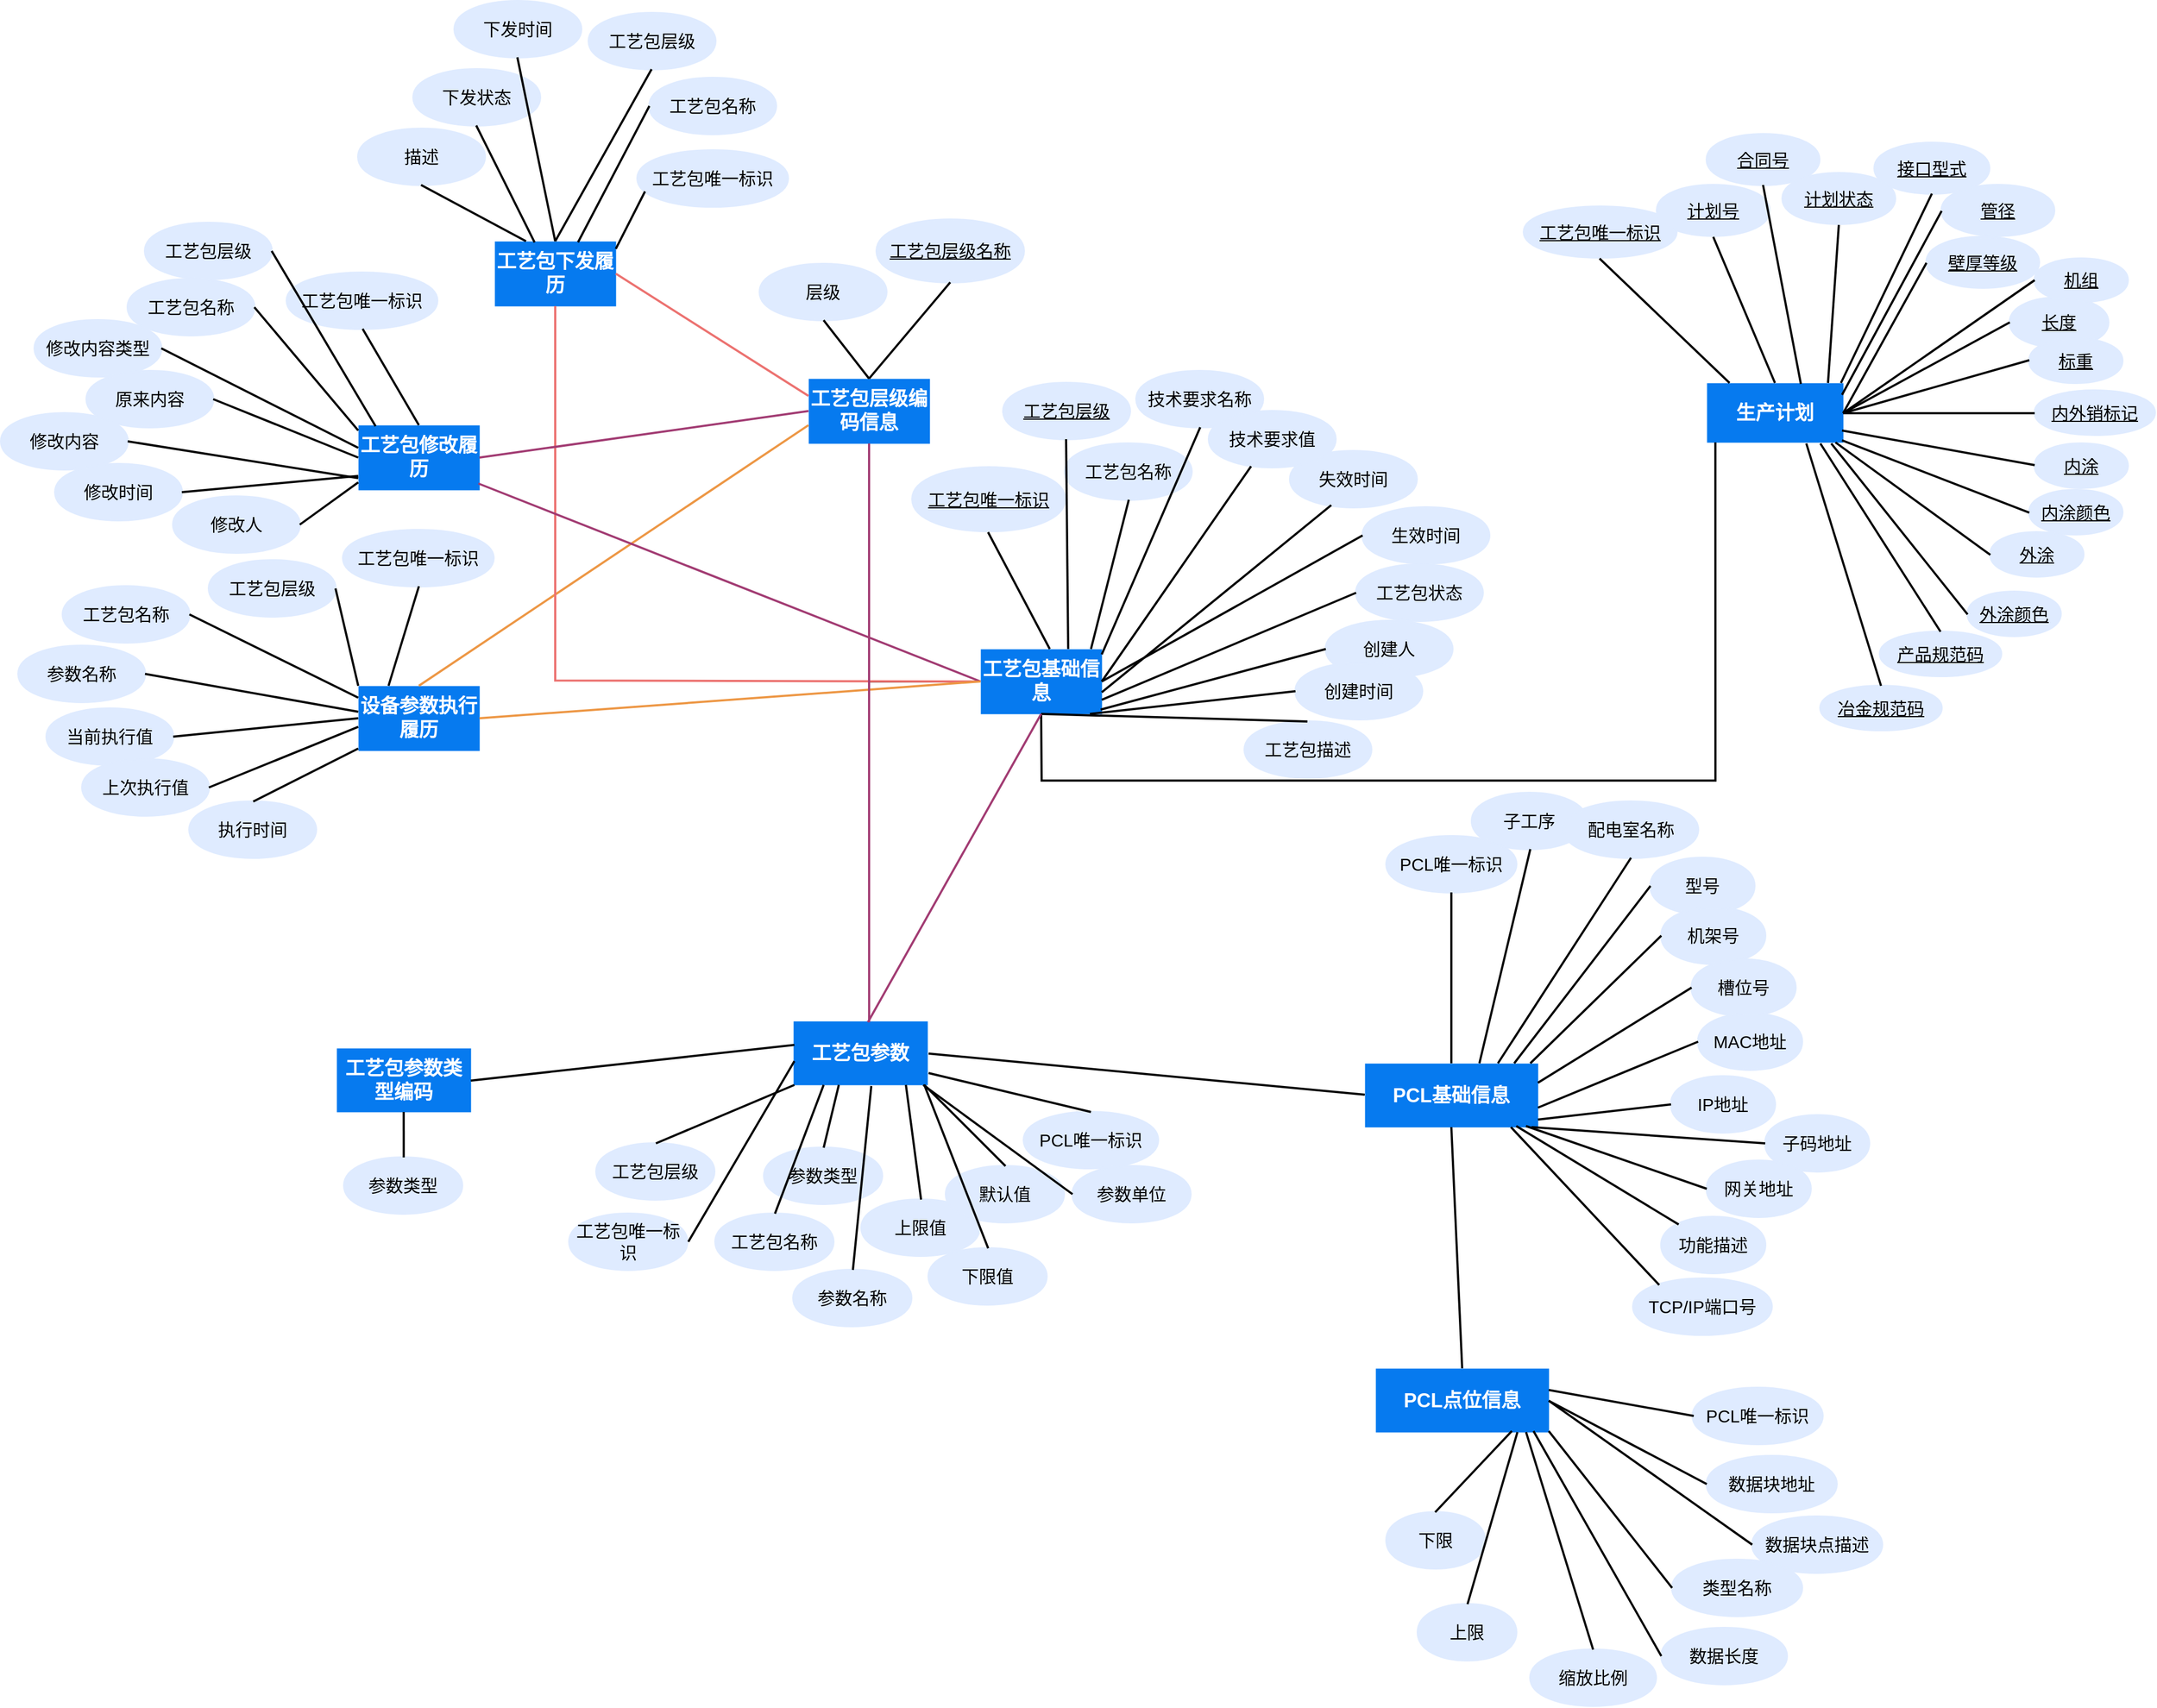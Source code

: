 <mxfile version="26.1.1">
  <diagram name="画布1" id="l5uuSVcGHjWfpukjGjRY">
    <mxGraphModel dx="2607" dy="1342" grid="1" gridSize="10" guides="1" tooltips="1" connect="1" arrows="1" fold="1" page="1" pageScale="1" pageWidth="827" pageHeight="1169" math="0" shadow="0">
      <root>
        <mxCell id="0" />
        <mxCell id="1" parent="0" />
        <UserObject label="&lt;div style=&quot;font-size: 1px&quot;&gt;&lt;p style=&quot;text-align:center;margin-left:0;margin-right:0;margin-top:0px;margin-bottom:0px;text-indent:0;vertical-align:middle;direction:ltr;&quot;&gt;&lt;font style=&quot;font-size:18px;font-family:0;color:#ffffff;direction:ltr;letter-spacing:0px;line-height:120%;opacity:1&quot;&gt;&lt;b&gt;工艺包层级编码信息&lt;/b&gt;&lt;/font&gt;&lt;/p&gt;&lt;/div&gt;" tags="Background" id="CjRlpaEPKaOFR83rNjhF-1">
          <mxCell style="verticalAlign=middle;align=center;overflow=width;vsdxID=1;fillColor=#067aef;gradientColor=none;shape=stencil(nZBLDoAgDERP0z3SIyjew0SURgSD+Lu9EGJE48rdTPumSQewnFUzSeBs9s4OcqPWK8AKOCejpCMfFKAALDvrZO/sYtrkpyaSUY12jRf2lGMxwdmRuzqBmkwGFuw3evlP+Df6AIO4P+xI63zz7iKMUo8oTg==);strokeColor=none;strokeWidth=0;spacingTop=-3;spacingBottom=-3;spacingLeft=-3;spacingRight=-3;points=[];labelBackgroundColor=none;rounded=0;html=1;whiteSpace=wrap;" vertex="1" parent="1">
            <mxGeometry x="783" y="370" width="112" height="60" as="geometry" />
          </mxCell>
        </UserObject>
        <UserObject label="&lt;div style=&quot;font-size: 1px&quot;&gt;&lt;p style=&quot;text-align:center;margin-left:0;margin-right:0;margin-top:0px;margin-bottom:0px;text-indent:0;vertical-align:middle;direction:ltr;&quot;&gt;&lt;font style=&quot;font-size:16px;font-family:0;color:#000000;direction:ltr;letter-spacing:0px;line-height:120%;opacity:1&quot;&gt;&lt;u&gt;工艺包层级名称&lt;/u&gt;&lt;/font&gt;&lt;/p&gt;&lt;/div&gt;" tags="Background" id="CjRlpaEPKaOFR83rNjhF-2">
          <mxCell style="verticalAlign=middle;align=center;overflow=width;vsdxID=2;fillColor=#dfebff;gradientColor=none;shape=stencil(jZFRDsIgEERPs58aYGM9QK33aCwVIkJDqdbbC1mbKiGmfzvDWyaZBaxH1Q4SBBuDdzf51F1QgCcQQlslvQ5xAmwA6955efVush3poU1kmu7ukX6YaY+lDcFepA4kz0ReJk8o/2U/cserfXUkbxbkcbZAogBhDuGW2BVfjEJwFssLsX9DjbYbW4nDWmavjaFbfL/n5UeLDofNGw==);strokeColor=#dfebff;strokeWidth=2;spacingTop=-3;spacingBottom=-3;spacingLeft=-3;spacingRight=-3;points=[];labelBackgroundColor=none;rounded=0;html=1;whiteSpace=wrap;" vertex="1" parent="1">
            <mxGeometry x="846" y="223" width="136" height="58" as="geometry" />
          </mxCell>
        </UserObject>
        <UserObject label="&lt;div style=&quot;font-size: 1px&quot;&gt;&lt;p style=&quot;text-align:center;margin-left:0;margin-right:0;margin-top:0px;margin-bottom:0px;text-indent:0;vertical-align:middle;direction:ltr;&quot;&gt;&lt;font style=&quot;font-size:16px;font-family:0;color:#000000;direction:ltr;letter-spacing:0px;line-height:120%;opacity:1&quot;&gt;工艺包层级&lt;/font&gt;&lt;/p&gt;&lt;/div&gt;" tags="Background" id="CjRlpaEPKaOFR83rNjhF-3">
          <mxCell style="verticalAlign=middle;align=center;overflow=width;vsdxID=3;fillColor=#dfebff;gradientColor=none;shape=stencil(jZFRDsIgEERPs58aYGM9QK33aCwVIkJDqdbbC1mbKiGmfzvDWyaZBaxH1Q4SBBuDdzf51F1QgCcQQlslvQ5xAmwA6955efVush3poU1kmu7ukX6YaY+lDcFepA4kz0ReJk8o/2U/cserfXUkbxbkcbZAogBhDuGW2BVfjEJwFssLsX9DjbYbW4nDWmavjaFbfL/n5UeLDofNGw==);strokeColor=#dfebff;strokeWidth=2;spacingTop=-3;spacingBottom=-3;spacingLeft=-3;spacingRight=-3;points=[];labelBackgroundColor=none;rounded=0;html=1;whiteSpace=wrap;" vertex="1" parent="1">
            <mxGeometry x="580" y="32" width="117" height="52" as="geometry" />
          </mxCell>
        </UserObject>
        <UserObject label="&lt;div style=&quot;font-size: 1px&quot;&gt;&lt;p style=&quot;text-align:center;margin-left:0;margin-right:0;margin-top:0px;margin-bottom:0px;text-indent:0;vertical-align:middle;direction:ltr;&quot;&gt;&lt;font style=&quot;font-size:16px;font-family:0;color:#000000;direction:ltr;letter-spacing:0px;line-height:120%;opacity:1&quot;&gt;&lt;u&gt;工艺包层级&lt;/u&gt;&lt;/font&gt;&lt;/p&gt;&lt;/div&gt;" tags="Background" id="CjRlpaEPKaOFR83rNjhF-4">
          <mxCell style="verticalAlign=middle;align=center;overflow=width;vsdxID=4;fillColor=#dfebff;gradientColor=none;shape=stencil(jZFRDsIgEERPs58aYGM9QK33aCwVIkJDqdbbC1mbKiGmfzvDWyaZBaxH1Q4SBBuDdzf51F1QgCcQQlslvQ5xAmwA6955efVush3poU1kmu7ukX6YaY+lDcFepA4kz0ReJk8o/2U/cserfXUkbxbkcbZAogBhDuGW2BVfjEJwFssLsX9DjbYbW4nDWmavjaFbfL/n5UeLDofNGw==);strokeColor=#dfebff;strokeWidth=2;spacingTop=-3;spacingBottom=-3;spacingLeft=-3;spacingRight=-3;points=[];labelBackgroundColor=none;rounded=0;html=1;whiteSpace=wrap;" vertex="1" parent="1">
            <mxGeometry x="963" y="374" width="117" height="52" as="geometry" />
          </mxCell>
        </UserObject>
        <UserObject label="&lt;div style=&quot;font-size: 1px&quot;&gt;&lt;p style=&quot;text-align:center;margin-left:0;margin-right:0;margin-top:0px;margin-bottom:0px;text-indent:0;vertical-align:middle;direction:ltr;&quot;&gt;&lt;font style=&quot;font-size:16px;font-family:0;color:#000000;direction:ltr;letter-spacing:0px;line-height:120%;opacity:1&quot;&gt;工艺包描述&lt;/font&gt;&lt;/p&gt;&lt;/div&gt;" tags="Background" id="CjRlpaEPKaOFR83rNjhF-5">
          <mxCell style="verticalAlign=middle;align=center;overflow=width;vsdxID=5;fillColor=#dfebff;gradientColor=none;shape=stencil(jZFRDsIgEERPs58aYGM9QK33aCwVIkJDqdbbC1mbKiGmfzvDWyaZBaxH1Q4SBBuDdzf51F1QgCcQQlslvQ5xAmwA6955efVush3poU1kmu7ukX6YaY+lDcFepA4kz0ReJk8o/2U/cserfXUkbxbkcbZAogBhDuGW2BVfjEJwFssLsX9DjbYbW4nDWmavjaFbfL/n5UeLDofNGw==);strokeColor=#dfebff;strokeWidth=2;spacingTop=-3;spacingBottom=-3;spacingLeft=-3;spacingRight=-3;points=[];labelBackgroundColor=none;rounded=0;html=1;whiteSpace=wrap;" vertex="1" parent="1">
            <mxGeometry x="1186" y="687" width="117" height="52" as="geometry" />
          </mxCell>
        </UserObject>
        <UserObject label="&lt;div style=&quot;font-size: 1px&quot;&gt;&lt;p style=&quot;text-align:center;margin-left:0;margin-right:0;margin-top:0px;margin-bottom:0px;text-indent:0;vertical-align:middle;direction:ltr;&quot;&gt;&lt;font style=&quot;font-size:16px;font-family:0;color:#000000;direction:ltr;letter-spacing:0px;line-height:120%;opacity:1&quot;&gt;工艺包名称&lt;/font&gt;&lt;/p&gt;&lt;/div&gt;" tags="Background" id="CjRlpaEPKaOFR83rNjhF-6">
          <mxCell style="verticalAlign=middle;align=center;overflow=width;vsdxID=6;fillColor=#dfebff;gradientColor=none;shape=stencil(jZFRDsIgEERPs58aYGM9QK33aCwVIkJDqdbbC1mbKiGmfzvDWyaZBaxH1Q4SBBuDdzf51F1QgCcQQlslvQ5xAmwA6955efVush3poU1kmu7ukX6YaY+lDcFepA4kz0ReJk8o/2U/cserfXUkbxbkcbZAogBhDuGW2BVfjEJwFssLsX9DjbYbW4nDWmavjaFbfL/n5UeLDofNGw==);strokeColor=#dfebff;strokeWidth=2;spacingTop=-3;spacingBottom=-3;spacingLeft=-3;spacingRight=-3;points=[];labelBackgroundColor=none;rounded=0;html=1;whiteSpace=wrap;" vertex="1" parent="1">
            <mxGeometry x="1020" y="430" width="117" height="52" as="geometry" />
          </mxCell>
        </UserObject>
        <UserObject label="&lt;div style=&quot;font-size: 1px&quot;&gt;&lt;p style=&quot;text-align:center;margin-left:0;margin-right:0;margin-top:0px;margin-bottom:0px;text-indent:0;vertical-align:middle;direction:ltr;&quot;&gt;&lt;font style=&quot;font-size:18px;font-family:0;color:#ffffff;direction:ltr;letter-spacing:0px;line-height:120%;opacity:1&quot;&gt;&lt;b&gt;工艺包基础信息&lt;/b&gt;&lt;/font&gt;&lt;/p&gt;&lt;/div&gt;" tags="Background" id="CjRlpaEPKaOFR83rNjhF-7">
          <mxCell style="verticalAlign=middle;align=center;overflow=width;vsdxID=7;fillColor=#067aef;gradientColor=none;shape=stencil(nZBLDoAgDERP0z3SIyjew0SURgSD+Lu9EGJE48rdTPumSQewnFUzSeBs9s4OcqPWK8AKOCejpCMfFKAALDvrZO/sYtrkpyaSUY12jRf2lGMxwdmRuzqBmkwGFuw3evlP+Df6AIO4P+xI63zz7iKMUo8oTg==);strokeColor=none;strokeWidth=0;spacingTop=-3;spacingBottom=-3;spacingLeft=-3;spacingRight=-3;points=[];labelBackgroundColor=none;rounded=0;html=1;whiteSpace=wrap;" vertex="1" parent="1">
            <mxGeometry x="942" y="620" width="112" height="60" as="geometry" />
          </mxCell>
        </UserObject>
        <UserObject label="&lt;div style=&quot;font-size: 1px&quot;&gt;&lt;p style=&quot;text-align:center;margin-left:0;margin-right:0;margin-top:0px;margin-bottom:0px;text-indent:0;vertical-align:middle;direction:ltr;&quot;&gt;&lt;font style=&quot;font-size:16px;font-family:0;color:#000000;direction:ltr;letter-spacing:0px;line-height:120%;opacity:1&quot;&gt;技术要求名称&lt;/font&gt;&lt;/p&gt;&lt;/div&gt;" tags="Background" id="CjRlpaEPKaOFR83rNjhF-8">
          <mxCell style="verticalAlign=middle;align=center;overflow=width;vsdxID=8;fillColor=#dfebff;gradientColor=none;shape=stencil(jZFRDsIgEERPs58aYGM9QK33aCwVIkJDqdbbC1mbKiGmfzvDWyaZBaxH1Q4SBBuDdzf51F1QgCcQQlslvQ5xAmwA6955efVush3poU1kmu7ukX6YaY+lDcFepA4kz0ReJk8o/2U/cserfXUkbxbkcbZAogBhDuGW2BVfjEJwFssLsX9DjbYbW4nDWmavjaFbfL/n5UeLDofNGw==);strokeColor=#dfebff;strokeWidth=2;spacingTop=-3;spacingBottom=-3;spacingLeft=-3;spacingRight=-3;points=[];labelBackgroundColor=none;rounded=0;html=1;whiteSpace=wrap;" vertex="1" parent="1">
            <mxGeometry x="1086" y="363" width="117" height="52" as="geometry" />
          </mxCell>
        </UserObject>
        <UserObject label="&lt;div style=&quot;font-size: 1px&quot;&gt;&lt;p style=&quot;text-align:center;margin-left:0;margin-right:0;margin-top:0px;margin-bottom:0px;text-indent:0;vertical-align:middle;direction:ltr;&quot;&gt;&lt;font style=&quot;font-size:16px;font-family:0;color:#000000;direction:ltr;letter-spacing:0px;line-height:120%;opacity:1&quot;&gt;生效时间&lt;/font&gt;&lt;/p&gt;&lt;/div&gt;" tags="Background" id="CjRlpaEPKaOFR83rNjhF-9">
          <mxCell style="verticalAlign=middle;align=center;overflow=width;vsdxID=9;fillColor=#dfebff;gradientColor=none;shape=stencil(jZFRDsIgEERPs58aYGM9QK33aCwVIkJDqdbbC1mbKiGmfzvDWyaZBaxH1Q4SBBuDdzf51F1QgCcQQlslvQ5xAmwA6955efVush3poU1kmu7ukX6YaY+lDcFepA4kz0ReJk8o/2U/cserfXUkbxbkcbZAogBhDuGW2BVfjEJwFssLsX9DjbYbW4nDWmavjaFbfL/n5UeLDofNGw==);strokeColor=#dfebff;strokeWidth=2;spacingTop=-3;spacingBottom=-3;spacingLeft=-3;spacingRight=-3;points=[];labelBackgroundColor=none;rounded=0;html=1;whiteSpace=wrap;" vertex="1" parent="1">
            <mxGeometry x="1295" y="489" width="117" height="52" as="geometry" />
          </mxCell>
        </UserObject>
        <UserObject label="&lt;div style=&quot;font-size: 1px&quot;&gt;&lt;p style=&quot;text-align:center;margin-left:0;margin-right:0;margin-top:0px;margin-bottom:0px;text-indent:0;vertical-align:middle;direction:ltr;&quot;&gt;&lt;font style=&quot;font-size:16px;font-family:0;color:#000000;direction:ltr;letter-spacing:0px;line-height:120%;opacity:1&quot;&gt;失效时间&lt;/font&gt;&lt;/p&gt;&lt;/div&gt;" tags="Background" id="CjRlpaEPKaOFR83rNjhF-10">
          <mxCell style="verticalAlign=middle;align=center;overflow=width;vsdxID=10;fillColor=#dfebff;gradientColor=none;shape=stencil(jZFRDsIgEERPs58aYGM9QK33aCwVIkJDqdbbC1mbKiGmfzvDWyaZBaxH1Q4SBBuDdzf51F1QgCcQQlslvQ5xAmwA6955efVush3poU1kmu7ukX6YaY+lDcFepA4kz0ReJk8o/2U/cserfXUkbxbkcbZAogBhDuGW2BVfjEJwFssLsX9DjbYbW4nDWmavjaFbfL/n5UeLDofNGw==);strokeColor=#dfebff;strokeWidth=2;spacingTop=-3;spacingBottom=-3;spacingLeft=-3;spacingRight=-3;points=[];labelBackgroundColor=none;rounded=0;html=1;whiteSpace=wrap;" vertex="1" parent="1">
            <mxGeometry x="1228" y="437" width="117" height="52" as="geometry" />
          </mxCell>
        </UserObject>
        <UserObject label="&lt;div style=&quot;font-size: 1px&quot;&gt;&lt;p style=&quot;text-align:center;margin-left:0;margin-right:0;margin-top:0px;margin-bottom:0px;text-indent:0;vertical-align:middle;direction:ltr;&quot;&gt;&lt;font style=&quot;font-size:16px;font-family:0;color:#000000;direction:ltr;letter-spacing:0px;line-height:120%;opacity:1&quot;&gt;工艺包状态&lt;/font&gt;&lt;/p&gt;&lt;/div&gt;" tags="Background" id="CjRlpaEPKaOFR83rNjhF-11">
          <mxCell style="verticalAlign=middle;align=center;overflow=width;vsdxID=11;fillColor=#dfebff;gradientColor=none;shape=stencil(jZFRDsIgEERPs58aYGM9QK33aCwVIkJDqdbbC1mbKiGmfzvDWyaZBaxH1Q4SBBuDdzf51F1QgCcQQlslvQ5xAmwA6955efVush3poU1kmu7ukX6YaY+lDcFepA4kz0ReJk8o/2U/cserfXUkbxbkcbZAogBhDuGW2BVfjEJwFssLsX9DjbYbW4nDWmavjaFbfL/n5UeLDofNGw==);strokeColor=#dfebff;strokeWidth=2;spacingTop=-3;spacingBottom=-3;spacingLeft=-3;spacingRight=-3;points=[];labelBackgroundColor=none;rounded=0;html=1;whiteSpace=wrap;" vertex="1" parent="1">
            <mxGeometry x="1289" y="542" width="117" height="52" as="geometry" />
          </mxCell>
        </UserObject>
        <UserObject label="&lt;div style=&quot;font-size: 1px&quot;&gt;&lt;p style=&quot;text-align:center;margin-left:0;margin-right:0;margin-top:0px;margin-bottom:0px;text-indent:0;vertical-align:middle;direction:ltr;&quot;&gt;&lt;font style=&quot;font-size:18px;font-family:0;color:#ffffff;direction:ltr;letter-spacing:0px;line-height:120%;opacity:1&quot;&gt;&lt;b&gt;工艺包参数&lt;/b&gt;&lt;/font&gt;&lt;/p&gt;&lt;/div&gt;" tags="Background" id="CjRlpaEPKaOFR83rNjhF-12">
          <mxCell style="verticalAlign=middle;align=center;overflow=width;vsdxID=12;fillColor=#067aef;gradientColor=none;shape=stencil(nZBLDoAgDERP0z3SIyjew0SURgSD+Lu9EGJE48rdTPumSQewnFUzSeBs9s4OcqPWK8AKOCejpCMfFKAALDvrZO/sYtrkpyaSUY12jRf2lGMxwdmRuzqBmkwGFuw3evlP+Df6AIO4P+xI63zz7iKMUo8oTg==);strokeColor=none;strokeWidth=0;spacingTop=-3;spacingBottom=-3;spacingLeft=-3;spacingRight=-3;points=[];labelBackgroundColor=none;rounded=0;html=1;whiteSpace=wrap;" vertex="1" parent="1">
            <mxGeometry x="769" y="964" width="124" height="59" as="geometry" />
          </mxCell>
        </UserObject>
        <UserObject label="&lt;div style=&quot;font-size: 1px&quot;&gt;&lt;p style=&quot;text-align:center;margin-left:0;margin-right:0;margin-top:0px;margin-bottom:0px;text-indent:0;vertical-align:middle;direction:ltr;&quot;&gt;&lt;font style=&quot;font-size:16px;font-family:0;color:#000000;direction:ltr;letter-spacing:0px;line-height:120%;opacity:1&quot;&gt;工艺包唯一标识&lt;/font&gt;&lt;/p&gt;&lt;/div&gt;" tags="Background" id="CjRlpaEPKaOFR83rNjhF-13">
          <mxCell style="verticalAlign=middle;align=center;overflow=width;vsdxID=13;fillColor=#dfebff;gradientColor=none;shape=stencil(jZFRDsIgEERPs58aYGM9QK33aCwVIkJDqdbbC1mbKiGmfzvDWyaZBaxH1Q4SBBuDdzf51F1QgCcQQlslvQ5xAmwA6955efVush3poU1kmu7ukX6YaY+lDcFepA4kz0ReJk8o/2U/cserfXUkbxbkcbZAogBhDuGW2BVfjEJwFssLsX9DjbYbW4nDWmavjaFbfL/n5UeLDofNGw==);strokeColor=#dfebff;strokeWidth=2;spacingTop=-3;spacingBottom=-3;spacingLeft=-3;spacingRight=-3;points=[];labelBackgroundColor=none;rounded=0;html=1;whiteSpace=wrap;" vertex="1" parent="1">
            <mxGeometry x="562" y="1142" width="109" height="52" as="geometry" />
          </mxCell>
        </UserObject>
        <UserObject label="&lt;div style=&quot;font-size: 1px&quot;&gt;&lt;p style=&quot;text-align:center;margin-left:0;margin-right:0;margin-top:0px;margin-bottom:0px;text-indent:0;vertical-align:middle;direction:ltr;&quot;&gt;&lt;font style=&quot;font-size:16px;font-family:0;color:#000000;direction:ltr;letter-spacing:0px;line-height:120%;opacity:1&quot;&gt;工艺包层级&lt;/font&gt;&lt;/p&gt;&lt;/div&gt;" tags="Background" id="CjRlpaEPKaOFR83rNjhF-14">
          <mxCell style="verticalAlign=middle;align=center;overflow=width;vsdxID=14;fillColor=#dfebff;gradientColor=none;shape=stencil(jZFRDsIgEERPs58aYGM9QK33aCwVIkJDqdbbC1mbKiGmfzvDWyaZBaxH1Q4SBBuDdzf51F1QgCcQQlslvQ5xAmwA6955efVush3poU1kmu7ukX6YaY+lDcFepA4kz0ReJk8o/2U/cserfXUkbxbkcbZAogBhDuGW2BVfjEJwFssLsX9DjbYbW4nDWmavjaFbfL/n5UeLDofNGw==);strokeColor=#dfebff;strokeWidth=2;spacingTop=-3;spacingBottom=-3;spacingLeft=-3;spacingRight=-3;points=[];labelBackgroundColor=none;rounded=0;html=1;whiteSpace=wrap;" vertex="1" parent="1">
            <mxGeometry x="587" y="1077" width="109" height="52" as="geometry" />
          </mxCell>
        </UserObject>
        <UserObject label="&lt;div style=&quot;font-size: 1px&quot;&gt;&lt;p style=&quot;text-align:center;margin-left:0;margin-right:0;margin-top:0px;margin-bottom:0px;text-indent:0;vertical-align:middle;direction:ltr;&quot;&gt;&lt;font style=&quot;font-size:16px;font-family:0;color:#000000;direction:ltr;letter-spacing:0px;line-height:120%;opacity:1&quot;&gt;工艺包名称&lt;/font&gt;&lt;/p&gt;&lt;/div&gt;" tags="Background" id="CjRlpaEPKaOFR83rNjhF-15">
          <mxCell style="verticalAlign=middle;align=center;overflow=width;vsdxID=15;fillColor=#dfebff;gradientColor=none;shape=stencil(jZFRDsIgEERPs58aYGM9QK33aCwVIkJDqdbbC1mbKiGmfzvDWyaZBaxH1Q4SBBuDdzf51F1QgCcQQlslvQ5xAmwA6955efVush3poU1kmu7ukX6YaY+lDcFepA4kz0ReJk8o/2U/cserfXUkbxbkcbZAogBhDuGW2BVfjEJwFssLsX9DjbYbW4nDWmavjaFbfL/n5UeLDofNGw==);strokeColor=#dfebff;strokeWidth=2;spacingTop=-3;spacingBottom=-3;spacingLeft=-3;spacingRight=-3;points=[];labelBackgroundColor=none;rounded=0;html=1;whiteSpace=wrap;" vertex="1" parent="1">
            <mxGeometry x="697" y="1142" width="109" height="52" as="geometry" />
          </mxCell>
        </UserObject>
        <UserObject label="&lt;div style=&quot;font-size: 1px&quot;&gt;&lt;p style=&quot;text-align:center;margin-left:0;margin-right:0;margin-top:0px;margin-bottom:0px;text-indent:0;vertical-align:middle;direction:ltr;&quot;&gt;&lt;font style=&quot;font-size:16px;font-family:0;color:#000000;direction:ltr;letter-spacing:0px;line-height:120%;opacity:1&quot;&gt;参数类型&lt;/font&gt;&lt;/p&gt;&lt;/div&gt;" tags="Background" id="CjRlpaEPKaOFR83rNjhF-16">
          <mxCell style="verticalAlign=middle;align=center;overflow=width;vsdxID=16;fillColor=#dfebff;gradientColor=none;shape=stencil(jZFRDsIgEERPs58aYGM9QK33aCwVIkJDqdbbC1mbKiGmfzvDWyaZBaxH1Q4SBBuDdzf51F1QgCcQQlslvQ5xAmwA6955efVush3poU1kmu7ukX6YaY+lDcFepA4kz0ReJk8o/2U/cserfXUkbxbkcbZAogBhDuGW2BVfjEJwFssLsX9DjbYbW4nDWmavjaFbfL/n5UeLDofNGw==);strokeColor=#dfebff;strokeWidth=2;spacingTop=-3;spacingBottom=-3;spacingLeft=-3;spacingRight=-3;points=[];labelBackgroundColor=none;rounded=0;html=1;whiteSpace=wrap;" vertex="1" parent="1">
            <mxGeometry x="742" y="1081" width="109" height="52" as="geometry" />
          </mxCell>
        </UserObject>
        <UserObject label="&lt;div style=&quot;font-size: 1px&quot;&gt;&lt;p style=&quot;text-align:center;margin-left:0;margin-right:0;margin-top:0px;margin-bottom:0px;text-indent:0;vertical-align:middle;direction:ltr;&quot;&gt;&lt;font style=&quot;font-size:16px;font-family:0;color:#000000;direction:ltr;letter-spacing:0px;line-height:120%;opacity:1&quot;&gt;参数名称&lt;/font&gt;&lt;/p&gt;&lt;/div&gt;" tags="Background" id="CjRlpaEPKaOFR83rNjhF-17">
          <mxCell style="verticalAlign=middle;align=center;overflow=width;vsdxID=17;fillColor=#dfebff;gradientColor=none;shape=stencil(jZFRDsIgEERPs58aYGM9QK33aCwVIkJDqdbbC1mbKiGmfzvDWyaZBaxH1Q4SBBuDdzf51F1QgCcQQlslvQ5xAmwA6955efVush3poU1kmu7ukX6YaY+lDcFepA4kz0ReJk8o/2U/cserfXUkbxbkcbZAogBhDuGW2BVfjEJwFssLsX9DjbYbW4nDWmavjaFbfL/n5UeLDofNGw==);strokeColor=#dfebff;strokeWidth=2;spacingTop=-3;spacingBottom=-3;spacingLeft=-3;spacingRight=-3;points=[];labelBackgroundColor=none;rounded=0;html=1;whiteSpace=wrap;" vertex="1" parent="1">
            <mxGeometry x="769" y="1194" width="109" height="52" as="geometry" />
          </mxCell>
        </UserObject>
        <UserObject label="&lt;div style=&quot;font-size: 1px&quot;&gt;&lt;p style=&quot;text-align:center;margin-left:0;margin-right:0;margin-top:0px;margin-bottom:0px;text-indent:0;vertical-align:middle;direction:ltr;&quot;&gt;&lt;font style=&quot;font-size:16px;font-family:0;color:#000000;direction:ltr;letter-spacing:0px;line-height:120%;opacity:1&quot;&gt;上限值&lt;/font&gt;&lt;/p&gt;&lt;/div&gt;" tags="Background" id="CjRlpaEPKaOFR83rNjhF-18">
          <mxCell style="verticalAlign=middle;align=center;overflow=width;vsdxID=18;fillColor=#dfebff;gradientColor=none;shape=stencil(jZFRDsIgEERPs58aYGM9QK33aCwVIkJDqdbbC1mbKiGmfzvDWyaZBaxH1Q4SBBuDdzf51F1QgCcQQlslvQ5xAmwA6955efVush3poU1kmu7ukX6YaY+lDcFepA4kz0ReJk8o/2U/cserfXUkbxbkcbZAogBhDuGW2BVfjEJwFssLsX9DjbYbW4nDWmavjaFbfL/n5UeLDofNGw==);strokeColor=#dfebff;strokeWidth=2;spacingTop=-3;spacingBottom=-3;spacingLeft=-3;spacingRight=-3;points=[];labelBackgroundColor=none;rounded=0;html=1;whiteSpace=wrap;" vertex="1" parent="1">
            <mxGeometry x="832" y="1129" width="109" height="52" as="geometry" />
          </mxCell>
        </UserObject>
        <UserObject label="&lt;div style=&quot;font-size: 1px&quot;&gt;&lt;p style=&quot;text-align:center;margin-left:0;margin-right:0;margin-top:0px;margin-bottom:0px;text-indent:0;vertical-align:middle;direction:ltr;&quot;&gt;&lt;font style=&quot;font-size:16px;font-family:0;color:#000000;direction:ltr;letter-spacing:0px;line-height:120%;opacity:1&quot;&gt;下限值&lt;/font&gt;&lt;/p&gt;&lt;/div&gt;" tags="Background" id="CjRlpaEPKaOFR83rNjhF-19">
          <mxCell style="verticalAlign=middle;align=center;overflow=width;vsdxID=19;fillColor=#dfebff;gradientColor=none;shape=stencil(jZFRDsIgEERPs58aYGM9QK33aCwVIkJDqdbbC1mbKiGmfzvDWyaZBaxH1Q4SBBuDdzf51F1QgCcQQlslvQ5xAmwA6955efVush3poU1kmu7ukX6YaY+lDcFepA4kz0ReJk8o/2U/cserfXUkbxbkcbZAogBhDuGW2BVfjEJwFssLsX9DjbYbW4nDWmavjaFbfL/n5UeLDofNGw==);strokeColor=#dfebff;strokeWidth=2;spacingTop=-3;spacingBottom=-3;spacingLeft=-3;spacingRight=-3;points=[];labelBackgroundColor=none;rounded=0;html=1;whiteSpace=wrap;" vertex="1" parent="1">
            <mxGeometry x="894" y="1174" width="109" height="52" as="geometry" />
          </mxCell>
        </UserObject>
        <UserObject label="&lt;div style=&quot;font-size: 1px&quot;&gt;&lt;p style=&quot;text-align:center;margin-left:0;margin-right:0;margin-top:0px;margin-bottom:0px;text-indent:0;vertical-align:middle;direction:ltr;&quot;&gt;&lt;font style=&quot;font-size:16px;font-family:0;color:#000000;direction:ltr;letter-spacing:0px;line-height:120%;opacity:1&quot;&gt;默认值&lt;/font&gt;&lt;/p&gt;&lt;/div&gt;" tags="Background" id="CjRlpaEPKaOFR83rNjhF-20">
          <mxCell style="verticalAlign=middle;align=center;overflow=width;vsdxID=20;fillColor=#dfebff;gradientColor=none;shape=stencil(jZFRDsIgEERPs58aYGM9QK33aCwVIkJDqdbbC1mbKiGmfzvDWyaZBaxH1Q4SBBuDdzf51F1QgCcQQlslvQ5xAmwA6955efVush3poU1kmu7ukX6YaY+lDcFepA4kz0ReJk8o/2U/cserfXUkbxbkcbZAogBhDuGW2BVfjEJwFssLsX9DjbYbW4nDWmavjaFbfL/n5UeLDofNGw==);strokeColor=#dfebff;strokeWidth=2;spacingTop=-3;spacingBottom=-3;spacingLeft=-3;spacingRight=-3;points=[];labelBackgroundColor=none;rounded=0;html=1;whiteSpace=wrap;" vertex="1" parent="1">
            <mxGeometry x="910" y="1098" width="109" height="52" as="geometry" />
          </mxCell>
        </UserObject>
        <UserObject label="&lt;div style=&quot;font-size: 1px&quot;&gt;&lt;p style=&quot;text-align:center;margin-left:0;margin-right:0;margin-top:0px;margin-bottom:0px;text-indent:0;vertical-align:middle;direction:ltr;&quot;&gt;&lt;font style=&quot;font-size:16px;font-family:0;color:#000000;direction:ltr;letter-spacing:0px;line-height:120%;opacity:1&quot;&gt;参数单位&lt;/font&gt;&lt;/p&gt;&lt;/div&gt;" tags="Background" id="CjRlpaEPKaOFR83rNjhF-21">
          <mxCell style="verticalAlign=middle;align=center;overflow=width;vsdxID=21;fillColor=#dfebff;gradientColor=none;shape=stencil(jZFRDsIgEERPs58aYGM9QK33aCwVIkJDqdbbC1mbKiGmfzvDWyaZBaxH1Q4SBBuDdzf51F1QgCcQQlslvQ5xAmwA6955efVush3poU1kmu7ukX6YaY+lDcFepA4kz0ReJk8o/2U/cserfXUkbxbkcbZAogBhDuGW2BVfjEJwFssLsX9DjbYbW4nDWmavjaFbfL/n5UeLDofNGw==);strokeColor=#dfebff;strokeWidth=2;spacingTop=-3;spacingBottom=-3;spacingLeft=-3;spacingRight=-3;points=[];labelBackgroundColor=none;rounded=0;html=1;whiteSpace=wrap;" vertex="1" parent="1">
            <mxGeometry x="1027" y="1098" width="109" height="52" as="geometry" />
          </mxCell>
        </UserObject>
        <UserObject label="&lt;div style=&quot;font-size: 1px&quot;&gt;&lt;p style=&quot;text-align:center;margin-left:0;margin-right:0;margin-top:0px;margin-bottom:0px;text-indent:0;vertical-align:middle;direction:ltr;&quot;&gt;&lt;font style=&quot;font-size:16px;font-family:0;color:#000000;direction:ltr;letter-spacing:0px;line-height:120%;opacity:1&quot;&gt;PCL唯一标识&lt;/font&gt;&lt;/p&gt;&lt;/div&gt;" tags="Background" id="CjRlpaEPKaOFR83rNjhF-22">
          <mxCell style="verticalAlign=middle;align=center;overflow=width;vsdxID=22;fillColor=#dfebff;gradientColor=none;shape=stencil(jZFRDsIgEERPs58aYGM9QK33aCwVIkJDqdbbC1mbKiGmfzvDWyaZBaxH1Q4SBBuDdzf51F1QgCcQQlslvQ5xAmwA6955efVush3poU1kmu7ukX6YaY+lDcFepA4kz0ReJk8o/2U/cserfXUkbxbkcbZAogBhDuGW2BVfjEJwFssLsX9DjbYbW4nDWmavjaFbfL/n5UeLDofNGw==);strokeColor=#dfebff;strokeWidth=2;spacingTop=-3;spacingBottom=-3;spacingLeft=-3;spacingRight=-3;points=[];labelBackgroundColor=none;rounded=0;html=1;whiteSpace=wrap;" vertex="1" parent="1">
            <mxGeometry x="982" y="1048" width="124" height="52" as="geometry" />
          </mxCell>
        </UserObject>
        <UserObject label="&lt;div style=&quot;font-size: 1px&quot;&gt;&lt;p style=&quot;text-align:center;margin-left:0;margin-right:0;margin-top:0px;margin-bottom:0px;text-indent:0;vertical-align:middle;direction:ltr;&quot;&gt;&lt;font style=&quot;font-size:18px;font-family:0;color:#ffffff;direction:ltr;letter-spacing:0px;line-height:120%;opacity:1&quot;&gt;&lt;b&gt;工艺包参数类型编码&lt;/b&gt;&lt;/font&gt;&lt;/p&gt;&lt;/div&gt;" tags="Background" id="CjRlpaEPKaOFR83rNjhF-23">
          <mxCell style="verticalAlign=middle;align=center;overflow=width;vsdxID=23;fillColor=#067aef;gradientColor=none;shape=stencil(nZBLDoAgDERP0z3SIyjew0SURgSD+Lu9EGJE48rdTPumSQewnFUzSeBs9s4OcqPWK8AKOCejpCMfFKAALDvrZO/sYtrkpyaSUY12jRf2lGMxwdmRuzqBmkwGFuw3evlP+Df6AIO4P+xI63zz7iKMUo8oTg==);strokeColor=none;strokeWidth=0;spacingTop=-3;spacingBottom=-3;spacingLeft=-3;spacingRight=-3;points=[];labelBackgroundColor=none;rounded=0;html=1;whiteSpace=wrap;" vertex="1" parent="1">
            <mxGeometry x="347" y="989" width="124" height="59" as="geometry" />
          </mxCell>
        </UserObject>
        <UserObject label="&lt;div style=&quot;font-size: 1px&quot;&gt;&lt;p style=&quot;text-align:center;margin-left:0;margin-right:0;margin-top:0px;margin-bottom:0px;text-indent:0;vertical-align:middle;direction:ltr;&quot;&gt;&lt;font style=&quot;font-size:16px;font-family:0;color:#000000;direction:ltr;letter-spacing:0px;line-height:120%;opacity:1&quot;&gt;参数类型&lt;/font&gt;&lt;/p&gt;&lt;/div&gt;" tags="Background" id="CjRlpaEPKaOFR83rNjhF-24">
          <mxCell style="verticalAlign=middle;align=center;overflow=width;vsdxID=24;fillColor=#dfebff;gradientColor=none;shape=stencil(jZFRDsIgEERPs58aYGM9QK33aCwVIkJDqdbbC1mbKiGmfzvDWyaZBaxH1Q4SBBuDdzf51F1QgCcQQlslvQ5xAmwA6955efVush3poU1kmu7ukX6YaY+lDcFepA4kz0ReJk8o/2U/cserfXUkbxbkcbZAogBhDuGW2BVfjEJwFssLsX9DjbYbW4nDWmavjaFbfL/n5UeLDofNGw==);strokeColor=#dfebff;strokeWidth=2;spacingTop=-3;spacingBottom=-3;spacingLeft=-3;spacingRight=-3;points=[];labelBackgroundColor=none;rounded=0;html=1;whiteSpace=wrap;" vertex="1" parent="1">
            <mxGeometry x="354" y="1090" width="109" height="52" as="geometry" />
          </mxCell>
        </UserObject>
        <UserObject label="&lt;div style=&quot;font-size: 1px&quot;&gt;&lt;p style=&quot;text-align:center;margin-left:0;margin-right:0;margin-top:0px;margin-bottom:0px;text-indent:0;vertical-align:middle;direction:ltr;&quot;&gt;&lt;font style=&quot;font-size:18px;font-family:0;color:#ffffff;direction:ltr;letter-spacing:0px;line-height:120%;opacity:1&quot;&gt;&lt;b&gt;工艺包下发履历&lt;/b&gt;&lt;/font&gt;&lt;/p&gt;&lt;/div&gt;" tags="Background" id="CjRlpaEPKaOFR83rNjhF-25">
          <mxCell style="verticalAlign=middle;align=center;overflow=width;vsdxID=25;fillColor=#067aef;gradientColor=none;shape=stencil(nZBLDoAgDERP0z3SIyjew0SURgSD+Lu9EGJE48rdTPumSQewnFUzSeBs9s4OcqPWK8AKOCejpCMfFKAALDvrZO/sYtrkpyaSUY12jRf2lGMxwdmRuzqBmkwGFuw3evlP+Df6AIO4P+xI63zz7iKMUo8oTg==);strokeColor=none;strokeWidth=0;spacingTop=-3;spacingBottom=-3;spacingLeft=-3;spacingRight=-3;points=[];labelBackgroundColor=none;rounded=0;html=1;whiteSpace=wrap;" vertex="1" parent="1">
            <mxGeometry x="493" y="243" width="112" height="60" as="geometry" />
          </mxCell>
        </UserObject>
        <UserObject label="&lt;div style=&quot;font-size: 1px&quot;&gt;&lt;p style=&quot;text-align:center;margin-left:0;margin-right:0;margin-top:0px;margin-bottom:0px;text-indent:0;vertical-align:middle;direction:ltr;&quot;&gt;&lt;font style=&quot;font-size:16px;font-family:0;color:#000000;direction:ltr;letter-spacing:0px;line-height:120%;opacity:1&quot;&gt;层级&lt;/font&gt;&lt;/p&gt;&lt;/div&gt;" tags="Background" id="CjRlpaEPKaOFR83rNjhF-26">
          <mxCell style="verticalAlign=middle;align=center;overflow=width;vsdxID=26;fillColor=#dfebff;gradientColor=none;shape=stencil(jZFRDsIgEERPs58aYGM9QK33aCwVIkJDqdbbC1mbKiGmfzvDWyaZBaxH1Q4SBBuDdzf51F1QgCcQQlslvQ5xAmwA6955efVush3poU1kmu7ukX6YaY+lDcFepA4kz0ReJk8o/2U/cserfXUkbxbkcbZAogBhDuGW2BVfjEJwFssLsX9DjbYbW4nDWmavjaFbfL/n5UeLDofNGw==);strokeColor=#dfebff;strokeWidth=2;spacingTop=-3;spacingBottom=-3;spacingLeft=-3;spacingRight=-3;points=[];labelBackgroundColor=none;rounded=0;html=1;whiteSpace=wrap;" vertex="1" parent="1">
            <mxGeometry x="738" y="264" width="117" height="52" as="geometry" />
          </mxCell>
        </UserObject>
        <UserObject label="&lt;div style=&quot;font-size: 1px&quot;&gt;&lt;p style=&quot;text-align:center;margin-left:0;margin-right:0;margin-top:0px;margin-bottom:0px;text-indent:0;vertical-align:middle;direction:ltr;&quot;&gt;&lt;font style=&quot;font-size:16px;font-family:0;color:#000000;direction:ltr;letter-spacing:0px;line-height:120%;opacity:1&quot;&gt;工艺包唯一标识&lt;/font&gt;&lt;/p&gt;&lt;/div&gt;" tags="Background" id="CjRlpaEPKaOFR83rNjhF-27">
          <mxCell style="verticalAlign=middle;align=center;overflow=width;vsdxID=27;fillColor=#dfebff;gradientColor=none;shape=stencil(jZFRDsIgEERPs58aYGM9QK33aCwVIkJDqdbbC1mbKiGmfzvDWyaZBaxH1Q4SBBuDdzf51F1QgCcQQlslvQ5xAmwA6955efVush3poU1kmu7ukX6YaY+lDcFepA4kz0ReJk8o/2U/cserfXUkbxbkcbZAogBhDuGW2BVfjEJwFssLsX9DjbYbW4nDWmavjaFbfL/n5UeLDofNGw==);strokeColor=#dfebff;strokeWidth=2;spacingTop=-3;spacingBottom=-3;spacingLeft=-3;spacingRight=-3;points=[];labelBackgroundColor=none;rounded=0;html=1;whiteSpace=wrap;" vertex="1" parent="1">
            <mxGeometry x="625" y="159" width="139" height="52" as="geometry" />
          </mxCell>
        </UserObject>
        <UserObject label="&lt;div style=&quot;font-size: 1px&quot;&gt;&lt;p style=&quot;text-align:center;margin-left:0;margin-right:0;margin-top:0px;margin-bottom:0px;text-indent:0;vertical-align:middle;direction:ltr;&quot;&gt;&lt;font style=&quot;font-size:16px;font-family:0;color:#000000;direction:ltr;letter-spacing:0px;line-height:120%;opacity:1&quot;&gt;下发时间&lt;/font&gt;&lt;/p&gt;&lt;/div&gt;" tags="Background" id="CjRlpaEPKaOFR83rNjhF-28">
          <mxCell style="verticalAlign=middle;align=center;overflow=width;vsdxID=28;fillColor=#dfebff;gradientColor=none;shape=stencil(jZFRDsIgEERPs58aYGM9QK33aCwVIkJDqdbbC1mbKiGmfzvDWyaZBaxH1Q4SBBuDdzf51F1QgCcQQlslvQ5xAmwA6955efVush3poU1kmu7ukX6YaY+lDcFepA4kz0ReJk8o/2U/cserfXUkbxbkcbZAogBhDuGW2BVfjEJwFssLsX9DjbYbW4nDWmavjaFbfL/n5UeLDofNGw==);strokeColor=#dfebff;strokeWidth=2;spacingTop=-3;spacingBottom=-3;spacingLeft=-3;spacingRight=-3;points=[];labelBackgroundColor=none;rounded=0;html=1;whiteSpace=wrap;" vertex="1" parent="1">
            <mxGeometry x="456" y="21" width="117" height="52" as="geometry" />
          </mxCell>
        </UserObject>
        <UserObject label="&lt;div style=&quot;font-size: 1px&quot;&gt;&lt;p style=&quot;text-align:center;margin-left:0;margin-right:0;margin-top:0px;margin-bottom:0px;text-indent:0;vertical-align:middle;direction:ltr;&quot;&gt;&lt;font style=&quot;font-size:16px;font-family:0;color:#000000;direction:ltr;letter-spacing:0px;line-height:120%;opacity:1&quot;&gt;下发状态&lt;/font&gt;&lt;/p&gt;&lt;/div&gt;" tags="Background" id="CjRlpaEPKaOFR83rNjhF-29">
          <mxCell style="verticalAlign=middle;align=center;overflow=width;vsdxID=29;fillColor=#dfebff;gradientColor=none;shape=stencil(jZFRDsIgEERPs58aYGM9QK33aCwVIkJDqdbbC1mbKiGmfzvDWyaZBaxH1Q4SBBuDdzf51F1QgCcQQlslvQ5xAmwA6955efVush3poU1kmu7ukX6YaY+lDcFepA4kz0ReJk8o/2U/cserfXUkbxbkcbZAogBhDuGW2BVfjEJwFssLsX9DjbYbW4nDWmavjaFbfL/n5UeLDofNGw==);strokeColor=#dfebff;strokeWidth=2;spacingTop=-3;spacingBottom=-3;spacingLeft=-3;spacingRight=-3;points=[];labelBackgroundColor=none;rounded=0;html=1;whiteSpace=wrap;" vertex="1" parent="1">
            <mxGeometry x="418" y="84" width="117" height="52" as="geometry" />
          </mxCell>
        </UserObject>
        <UserObject label="&lt;div style=&quot;font-size: 1px&quot;&gt;&lt;p style=&quot;text-align:center;margin-left:0;margin-right:0;margin-top:0px;margin-bottom:0px;text-indent:0;vertical-align:middle;direction:ltr;&quot;&gt;&lt;font style=&quot;font-size:16px;font-family:0;color:#000000;direction:ltr;letter-spacing:0px;line-height:120%;opacity:1&quot;&gt;描述&lt;/font&gt;&lt;/p&gt;&lt;/div&gt;" tags="Background" id="CjRlpaEPKaOFR83rNjhF-30">
          <mxCell style="verticalAlign=middle;align=center;overflow=width;vsdxID=30;fillColor=#dfebff;gradientColor=none;shape=stencil(jZFRDsIgEERPs58aYGM9QK33aCwVIkJDqdbbC1mbKiGmfzvDWyaZBaxH1Q4SBBuDdzf51F1QgCcQQlslvQ5xAmwA6955efVush3poU1kmu7ukX6YaY+lDcFepA4kz0ReJk8o/2U/cserfXUkbxbkcbZAogBhDuGW2BVfjEJwFssLsX9DjbYbW4nDWmavjaFbfL/n5UeLDofNGw==);strokeColor=#dfebff;strokeWidth=2;spacingTop=-3;spacingBottom=-3;spacingLeft=-3;spacingRight=-3;points=[];labelBackgroundColor=none;rounded=0;html=1;whiteSpace=wrap;" vertex="1" parent="1">
            <mxGeometry x="367" y="139" width="117" height="52" as="geometry" />
          </mxCell>
        </UserObject>
        <UserObject label="&lt;div style=&quot;font-size: 1px&quot;&gt;&lt;p style=&quot;text-align:center;margin-left:0;margin-right:0;margin-top:0px;margin-bottom:0px;text-indent:0;vertical-align:middle;direction:ltr;&quot;&gt;&lt;font style=&quot;font-size:18px;font-family:0;color:#ffffff;direction:ltr;letter-spacing:0px;line-height:120%;opacity:1&quot;&gt;&lt;b&gt;工艺包修改履历&lt;/b&gt;&lt;/font&gt;&lt;/p&gt;&lt;/div&gt;" tags="Background" id="CjRlpaEPKaOFR83rNjhF-31">
          <mxCell style="verticalAlign=middle;align=center;overflow=width;vsdxID=31;fillColor=#067aef;gradientColor=none;shape=stencil(nZBLDoAgDERP0z3SIyjew0SURgSD+Lu9EGJE48rdTPumSQewnFUzSeBs9s4OcqPWK8AKOCejpCMfFKAALDvrZO/sYtrkpyaSUY12jRf2lGMxwdmRuzqBmkwGFuw3evlP+Df6AIO4P+xI63zz7iKMUo8oTg==);strokeColor=none;strokeWidth=0;spacingTop=-3;spacingBottom=-3;spacingLeft=-3;spacingRight=-3;points=[];labelBackgroundColor=none;rounded=0;html=1;whiteSpace=wrap;" vertex="1" parent="1">
            <mxGeometry x="367" y="413" width="112" height="60" as="geometry" />
          </mxCell>
        </UserObject>
        <UserObject label="&lt;div style=&quot;font-size: 1px&quot;&gt;&lt;p style=&quot;text-align:center;margin-left:0;margin-right:0;margin-top:0px;margin-bottom:0px;text-indent:0;vertical-align:middle;direction:ltr;&quot;&gt;&lt;font style=&quot;font-size:16px;font-family:0;color:#000000;direction:ltr;letter-spacing:0px;line-height:120%;opacity:1&quot;&gt;工艺包层级&lt;/font&gt;&lt;/p&gt;&lt;/div&gt;" tags="Background" id="CjRlpaEPKaOFR83rNjhF-32">
          <mxCell style="verticalAlign=middle;align=center;overflow=width;vsdxID=32;fillColor=#dfebff;gradientColor=none;shape=stencil(jZFRDsIgEERPs58aYGM9QK33aCwVIkJDqdbbC1mbKiGmfzvDWyaZBaxH1Q4SBBuDdzf51F1QgCcQQlslvQ5xAmwA6955efVush3poU1kmu7ukX6YaY+lDcFepA4kz0ReJk8o/2U/cserfXUkbxbkcbZAogBhDuGW2BVfjEJwFssLsX9DjbYbW4nDWmavjaFbfL/n5UeLDofNGw==);strokeColor=#dfebff;strokeWidth=2;spacingTop=-3;spacingBottom=-3;spacingLeft=-3;spacingRight=-3;points=[];labelBackgroundColor=none;rounded=0;html=1;whiteSpace=wrap;" vertex="1" parent="1">
            <mxGeometry x="170" y="226" width="117" height="52" as="geometry" />
          </mxCell>
        </UserObject>
        <UserObject label="&lt;div style=&quot;font-size: 1px&quot;&gt;&lt;p style=&quot;text-align:center;margin-left:0;margin-right:0;margin-top:0px;margin-bottom:0px;text-indent:0;vertical-align:middle;direction:ltr;&quot;&gt;&lt;font style=&quot;font-size:16px;font-family:0;color:#000000;direction:ltr;letter-spacing:0px;line-height:120%;opacity:1&quot;&gt;工艺包名称&lt;/font&gt;&lt;/p&gt;&lt;/div&gt;" tags="Background" id="CjRlpaEPKaOFR83rNjhF-33">
          <mxCell style="verticalAlign=middle;align=center;overflow=width;vsdxID=33;fillColor=#dfebff;gradientColor=none;shape=stencil(jZFRDsIgEERPs58aYGM9QK33aCwVIkJDqdbbC1mbKiGmfzvDWyaZBaxH1Q4SBBuDdzf51F1QgCcQQlslvQ5xAmwA6955efVush3poU1kmu7ukX6YaY+lDcFepA4kz0ReJk8o/2U/cserfXUkbxbkcbZAogBhDuGW2BVfjEJwFssLsX9DjbYbW4nDWmavjaFbfL/n5UeLDofNGw==);strokeColor=#dfebff;strokeWidth=2;spacingTop=-3;spacingBottom=-3;spacingLeft=-3;spacingRight=-3;points=[];labelBackgroundColor=none;rounded=0;html=1;whiteSpace=wrap;" vertex="1" parent="1">
            <mxGeometry x="154" y="278" width="117" height="52" as="geometry" />
          </mxCell>
        </UserObject>
        <UserObject label="&lt;div style=&quot;font-size: 1px&quot;&gt;&lt;p style=&quot;text-align:center;margin-left:0;margin-right:0;margin-top:0px;margin-bottom:0px;text-indent:0;vertical-align:middle;direction:ltr;&quot;&gt;&lt;font style=&quot;font-size:16px;font-family:0;color:#000000;direction:ltr;letter-spacing:0px;line-height:120%;opacity:1&quot;&gt;修改内容类型&lt;/font&gt;&lt;/p&gt;&lt;/div&gt;" tags="Background" id="CjRlpaEPKaOFR83rNjhF-34">
          <mxCell style="verticalAlign=middle;align=center;overflow=width;vsdxID=34;fillColor=#dfebff;gradientColor=none;shape=stencil(jZFRDsIgEERPs58aYGM9QK33aCwVIkJDqdbbC1mbKiGmfzvDWyaZBaxH1Q4SBBuDdzf51F1QgCcQQlslvQ5xAmwA6955efVush3poU1kmu7ukX6YaY+lDcFepA4kz0ReJk8o/2U/cserfXUkbxbkcbZAogBhDuGW2BVfjEJwFssLsX9DjbYbW4nDWmavjaFbfL/n5UeLDofNGw==);strokeColor=#dfebff;strokeWidth=2;spacingTop=-3;spacingBottom=-3;spacingLeft=-3;spacingRight=-3;points=[];labelBackgroundColor=none;rounded=0;html=1;whiteSpace=wrap;" vertex="1" parent="1">
            <mxGeometry x="68" y="316" width="117" height="52" as="geometry" />
          </mxCell>
        </UserObject>
        <UserObject label="&lt;div style=&quot;font-size: 1px&quot;&gt;&lt;p style=&quot;text-align:center;margin-left:0;margin-right:0;margin-top:0px;margin-bottom:0px;text-indent:0;vertical-align:middle;direction:ltr;&quot;&gt;&lt;font style=&quot;font-size:16px;font-family:0;color:#000000;direction:ltr;letter-spacing:0px;line-height:120%;opacity:1&quot;&gt;原来内容&lt;/font&gt;&lt;/p&gt;&lt;/div&gt;" tags="Background" id="CjRlpaEPKaOFR83rNjhF-35">
          <mxCell style="verticalAlign=middle;align=center;overflow=width;vsdxID=35;fillColor=#dfebff;gradientColor=none;shape=stencil(jZFRDsIgEERPs58aYGM9QK33aCwVIkJDqdbbC1mbKiGmfzvDWyaZBaxH1Q4SBBuDdzf51F1QgCcQQlslvQ5xAmwA6955efVush3poU1kmu7ukX6YaY+lDcFepA4kz0ReJk8o/2U/cserfXUkbxbkcbZAogBhDuGW2BVfjEJwFssLsX9DjbYbW4nDWmavjaFbfL/n5UeLDofNGw==);strokeColor=#dfebff;strokeWidth=2;spacingTop=-3;spacingBottom=-3;spacingLeft=-3;spacingRight=-3;points=[];labelBackgroundColor=none;rounded=0;html=1;whiteSpace=wrap;" vertex="1" parent="1">
            <mxGeometry x="116" y="363" width="117" height="52" as="geometry" />
          </mxCell>
        </UserObject>
        <UserObject label="&lt;div style=&quot;font-size: 1px&quot;&gt;&lt;p style=&quot;text-align:center;margin-left:0;margin-right:0;margin-top:0px;margin-bottom:0px;text-indent:0;vertical-align:middle;direction:ltr;&quot;&gt;&lt;font style=&quot;font-size:16px;font-family:0;color:#000000;direction:ltr;letter-spacing:0px;line-height:120%;opacity:1&quot;&gt;修改内容&lt;/font&gt;&lt;/p&gt;&lt;/div&gt;" tags="Background" id="CjRlpaEPKaOFR83rNjhF-36">
          <mxCell style="verticalAlign=middle;align=center;overflow=width;vsdxID=36;fillColor=#dfebff;gradientColor=none;shape=stencil(jZFRDsIgEERPs58aYGM9QK33aCwVIkJDqdbbC1mbKiGmfzvDWyaZBaxH1Q4SBBuDdzf51F1QgCcQQlslvQ5xAmwA6955efVush3poU1kmu7ukX6YaY+lDcFepA4kz0ReJk8o/2U/cserfXUkbxbkcbZAogBhDuGW2BVfjEJwFssLsX9DjbYbW4nDWmavjaFbfL/n5UeLDofNGw==);strokeColor=#dfebff;strokeWidth=2;spacingTop=-3;spacingBottom=-3;spacingLeft=-3;spacingRight=-3;points=[];labelBackgroundColor=none;rounded=0;html=1;whiteSpace=wrap;" vertex="1" parent="1">
            <mxGeometry x="37" y="402" width="117" height="52" as="geometry" />
          </mxCell>
        </UserObject>
        <UserObject label="&lt;div style=&quot;font-size: 1px&quot;&gt;&lt;p style=&quot;text-align:center;margin-left:0;margin-right:0;margin-top:0px;margin-bottom:0px;text-indent:0;vertical-align:middle;direction:ltr;&quot;&gt;&lt;font style=&quot;font-size:16px;font-family:0;color:#000000;direction:ltr;letter-spacing:0px;line-height:120%;opacity:1&quot;&gt;修改时间&lt;/font&gt;&lt;/p&gt;&lt;/div&gt;" tags="Background" id="CjRlpaEPKaOFR83rNjhF-37">
          <mxCell style="verticalAlign=middle;align=center;overflow=width;vsdxID=37;fillColor=#dfebff;gradientColor=none;shape=stencil(jZFRDsIgEERPs58aYGM9QK33aCwVIkJDqdbbC1mbKiGmfzvDWyaZBaxH1Q4SBBuDdzf51F1QgCcQQlslvQ5xAmwA6955efVush3poU1kmu7ukX6YaY+lDcFepA4kz0ReJk8o/2U/cserfXUkbxbkcbZAogBhDuGW2BVfjEJwFssLsX9DjbYbW4nDWmavjaFbfL/n5UeLDofNGw==);strokeColor=#dfebff;strokeWidth=2;spacingTop=-3;spacingBottom=-3;spacingLeft=-3;spacingRight=-3;points=[];labelBackgroundColor=none;rounded=0;html=1;whiteSpace=wrap;" vertex="1" parent="1">
            <mxGeometry x="87" y="449" width="117" height="52" as="geometry" />
          </mxCell>
        </UserObject>
        <UserObject label="&lt;div style=&quot;font-size: 1px&quot;&gt;&lt;p style=&quot;text-align:center;margin-left:0;margin-right:0;margin-top:0px;margin-bottom:0px;text-indent:0;vertical-align:middle;direction:ltr;&quot;&gt;&lt;font style=&quot;font-size:16px;font-family:0;color:#000000;direction:ltr;letter-spacing:0px;line-height:120%;opacity:1&quot;&gt;修改人&lt;/font&gt;&lt;/p&gt;&lt;/div&gt;" tags="Background" id="CjRlpaEPKaOFR83rNjhF-38">
          <mxCell style="verticalAlign=middle;align=center;overflow=width;vsdxID=38;fillColor=#dfebff;gradientColor=none;shape=stencil(jZFRDsIgEERPs58aYGM9QK33aCwVIkJDqdbbC1mbKiGmfzvDWyaZBaxH1Q4SBBuDdzf51F1QgCcQQlslvQ5xAmwA6955efVush3poU1kmu7ukX6YaY+lDcFepA4kz0ReJk8o/2U/cserfXUkbxbkcbZAogBhDuGW2BVfjEJwFssLsX9DjbYbW4nDWmavjaFbfL/n5UeLDofNGw==);strokeColor=#dfebff;strokeWidth=2;spacingTop=-3;spacingBottom=-3;spacingLeft=-3;spacingRight=-3;points=[];labelBackgroundColor=none;rounded=0;html=1;whiteSpace=wrap;" vertex="1" parent="1">
            <mxGeometry x="196" y="479" width="117" height="52" as="geometry" />
          </mxCell>
        </UserObject>
        <UserObject label="&lt;div style=&quot;font-size: 1px&quot;&gt;&lt;p style=&quot;text-align:center;margin-left:0;margin-right:0;margin-top:0px;margin-bottom:0px;text-indent:0;vertical-align:middle;direction:ltr;&quot;&gt;&lt;font style=&quot;font-size:18px;font-family:0;color:#ffffff;direction:ltr;letter-spacing:0px;line-height:120%;opacity:1&quot;&gt;&lt;b&gt;设备参数执行履历&lt;/b&gt;&lt;/font&gt;&lt;/p&gt;&lt;/div&gt;" tags="Background" id="CjRlpaEPKaOFR83rNjhF-39">
          <mxCell style="verticalAlign=middle;align=center;overflow=width;vsdxID=39;fillColor=#067aef;gradientColor=none;shape=stencil(nZBLDoAgDERP0z3SIyjew0SURgSD+Lu9EGJE48rdTPumSQewnFUzSeBs9s4OcqPWK8AKOCejpCMfFKAALDvrZO/sYtrkpyaSUY12jRf2lGMxwdmRuzqBmkwGFuw3evlP+Df6AIO4P+xI63zz7iKMUo8oTg==);strokeColor=none;strokeWidth=0;spacingTop=-3;spacingBottom=-3;spacingLeft=-3;spacingRight=-3;points=[];labelBackgroundColor=none;rounded=0;html=1;whiteSpace=wrap;" vertex="1" parent="1">
            <mxGeometry x="367" y="654" width="112" height="60" as="geometry" />
          </mxCell>
        </UserObject>
        <UserObject label="&lt;div style=&quot;font-size: 1px&quot;&gt;&lt;p style=&quot;text-align:center;margin-left:0;margin-right:0;margin-top:0px;margin-bottom:0px;text-indent:0;vertical-align:middle;direction:ltr;&quot;&gt;&lt;font style=&quot;font-size:16px;font-family:0;color:#000000;direction:ltr;letter-spacing:0px;line-height:120%;opacity:1&quot;&gt;工艺包层级&lt;/font&gt;&lt;/p&gt;&lt;/div&gt;" tags="Background" id="CjRlpaEPKaOFR83rNjhF-40">
          <mxCell style="verticalAlign=middle;align=center;overflow=width;vsdxID=40;fillColor=#dfebff;gradientColor=none;shape=stencil(jZFRDsIgEERPs58aYGM9QK33aCwVIkJDqdbbC1mbKiGmfzvDWyaZBaxH1Q4SBBuDdzf51F1QgCcQQlslvQ5xAmwA6955efVush3poU1kmu7ukX6YaY+lDcFepA4kz0ReJk8o/2U/cserfXUkbxbkcbZAogBhDuGW2BVfjEJwFssLsX9DjbYbW4nDWmavjaFbfL/n5UeLDofNGw==);strokeColor=#dfebff;strokeWidth=2;spacingTop=-3;spacingBottom=-3;spacingLeft=-3;spacingRight=-3;points=[];labelBackgroundColor=none;rounded=0;html=1;whiteSpace=wrap;" vertex="1" parent="1">
            <mxGeometry x="229" y="538" width="117" height="52" as="geometry" />
          </mxCell>
        </UserObject>
        <UserObject label="&lt;div style=&quot;font-size: 1px&quot;&gt;&lt;p style=&quot;text-align:center;margin-left:0;margin-right:0;margin-top:0px;margin-bottom:0px;text-indent:0;vertical-align:middle;direction:ltr;&quot;&gt;&lt;font style=&quot;font-size:16px;font-family:0;color:#000000;direction:ltr;letter-spacing:0px;line-height:120%;opacity:1&quot;&gt;工艺包名称&lt;/font&gt;&lt;/p&gt;&lt;/div&gt;" tags="Background" id="CjRlpaEPKaOFR83rNjhF-41">
          <mxCell style="verticalAlign=middle;align=center;overflow=width;vsdxID=41;fillColor=#dfebff;gradientColor=none;shape=stencil(jZFRDsIgEERPs58aYGM9QK33aCwVIkJDqdbbC1mbKiGmfzvDWyaZBaxH1Q4SBBuDdzf51F1QgCcQQlslvQ5xAmwA6955efVush3poU1kmu7ukX6YaY+lDcFepA4kz0ReJk8o/2U/cserfXUkbxbkcbZAogBhDuGW2BVfjEJwFssLsX9DjbYbW4nDWmavjaFbfL/n5UeLDofNGw==);strokeColor=#dfebff;strokeWidth=2;spacingTop=-3;spacingBottom=-3;spacingLeft=-3;spacingRight=-3;points=[];labelBackgroundColor=none;rounded=0;html=1;whiteSpace=wrap;" vertex="1" parent="1">
            <mxGeometry x="94" y="562" width="117" height="52" as="geometry" />
          </mxCell>
        </UserObject>
        <UserObject label="&lt;div style=&quot;font-size: 1px&quot;&gt;&lt;p style=&quot;text-align:center;margin-left:0;margin-right:0;margin-top:0px;margin-bottom:0px;text-indent:0;vertical-align:middle;direction:ltr;&quot;&gt;&lt;font style=&quot;font-size:16px;font-family:0;color:#000000;direction:ltr;letter-spacing:0px;line-height:120%;opacity:1&quot;&gt;参数名称&lt;/font&gt;&lt;/p&gt;&lt;/div&gt;" tags="Background" id="CjRlpaEPKaOFR83rNjhF-42">
          <mxCell style="verticalAlign=middle;align=center;overflow=width;vsdxID=42;fillColor=#dfebff;gradientColor=none;shape=stencil(jZFRDsIgEERPs58aYGM9QK33aCwVIkJDqdbbC1mbKiGmfzvDWyaZBaxH1Q4SBBuDdzf51F1QgCcQQlslvQ5xAmwA6955efVush3poU1kmu7ukX6YaY+lDcFepA4kz0ReJk8o/2U/cserfXUkbxbkcbZAogBhDuGW2BVfjEJwFssLsX9DjbYbW4nDWmavjaFbfL/n5UeLDofNGw==);strokeColor=#dfebff;strokeWidth=2;spacingTop=-3;spacingBottom=-3;spacingLeft=-3;spacingRight=-3;points=[];labelBackgroundColor=none;rounded=0;html=1;whiteSpace=wrap;" vertex="1" parent="1">
            <mxGeometry x="53" y="617" width="117" height="52" as="geometry" />
          </mxCell>
        </UserObject>
        <UserObject label="&lt;div style=&quot;font-size: 1px&quot;&gt;&lt;p style=&quot;text-align:center;margin-left:0;margin-right:0;margin-top:0px;margin-bottom:0px;text-indent:0;vertical-align:middle;direction:ltr;&quot;&gt;&lt;font style=&quot;font-size:16px;font-family:0;color:#000000;direction:ltr;letter-spacing:0px;line-height:120%;opacity:1&quot;&gt;当前执行值&lt;/font&gt;&lt;/p&gt;&lt;/div&gt;" tags="Background" id="CjRlpaEPKaOFR83rNjhF-43">
          <mxCell style="verticalAlign=middle;align=center;overflow=width;vsdxID=43;fillColor=#dfebff;gradientColor=none;shape=stencil(jZFRDsIgEERPs58aYGM9QK33aCwVIkJDqdbbC1mbKiGmfzvDWyaZBaxH1Q4SBBuDdzf51F1QgCcQQlslvQ5xAmwA6955efVush3poU1kmu7ukX6YaY+lDcFepA4kz0ReJk8o/2U/cserfXUkbxbkcbZAogBhDuGW2BVfjEJwFssLsX9DjbYbW4nDWmavjaFbfL/n5UeLDofNGw==);strokeColor=#dfebff;strokeWidth=2;spacingTop=-3;spacingBottom=-3;spacingLeft=-3;spacingRight=-3;points=[];labelBackgroundColor=none;rounded=0;html=1;whiteSpace=wrap;" vertex="1" parent="1">
            <mxGeometry x="79" y="675" width="117" height="52" as="geometry" />
          </mxCell>
        </UserObject>
        <UserObject label="&lt;div style=&quot;font-size: 1px&quot;&gt;&lt;p style=&quot;text-align:center;margin-left:0;margin-right:0;margin-top:0px;margin-bottom:0px;text-indent:0;vertical-align:middle;direction:ltr;&quot;&gt;&lt;font style=&quot;font-size:16px;font-family:0;color:#000000;direction:ltr;letter-spacing:0px;line-height:120%;opacity:1&quot;&gt;上次执行值&lt;/font&gt;&lt;/p&gt;&lt;/div&gt;" tags="Background" id="CjRlpaEPKaOFR83rNjhF-44">
          <mxCell style="verticalAlign=middle;align=center;overflow=width;vsdxID=44;fillColor=#dfebff;gradientColor=none;shape=stencil(jZFRDsIgEERPs58aYGM9QK33aCwVIkJDqdbbC1mbKiGmfzvDWyaZBaxH1Q4SBBuDdzf51F1QgCcQQlslvQ5xAmwA6955efVush3poU1kmu7ukX6YaY+lDcFepA4kz0ReJk8o/2U/cserfXUkbxbkcbZAogBhDuGW2BVfjEJwFssLsX9DjbYbW4nDWmavjaFbfL/n5UeLDofNGw==);strokeColor=#dfebff;strokeWidth=2;spacingTop=-3;spacingBottom=-3;spacingLeft=-3;spacingRight=-3;points=[];labelBackgroundColor=none;rounded=0;html=1;whiteSpace=wrap;" vertex="1" parent="1">
            <mxGeometry x="112" y="722" width="117" height="52" as="geometry" />
          </mxCell>
        </UserObject>
        <UserObject label="&lt;div style=&quot;font-size: 1px&quot;&gt;&lt;p style=&quot;text-align:center;margin-left:0;margin-right:0;margin-top:0px;margin-bottom:0px;text-indent:0;vertical-align:middle;direction:ltr;&quot;&gt;&lt;font style=&quot;font-size:16px;font-family:0;color:#000000;direction:ltr;letter-spacing:0px;line-height:120%;opacity:1&quot;&gt;执行时间&lt;/font&gt;&lt;/p&gt;&lt;/div&gt;" tags="Background" id="CjRlpaEPKaOFR83rNjhF-45">
          <mxCell style="verticalAlign=middle;align=center;overflow=width;vsdxID=45;fillColor=#dfebff;gradientColor=none;shape=stencil(jZFRDsIgEERPs58aYGM9QK33aCwVIkJDqdbbC1mbKiGmfzvDWyaZBaxH1Q4SBBuDdzf51F1QgCcQQlslvQ5xAmwA6955efVush3poU1kmu7ukX6YaY+lDcFepA4kz0ReJk8o/2U/cserfXUkbxbkcbZAogBhDuGW2BVfjEJwFssLsX9DjbYbW4nDWmavjaFbfL/n5UeLDofNGw==);strokeColor=#dfebff;strokeWidth=2;spacingTop=-3;spacingBottom=-3;spacingLeft=-3;spacingRight=-3;points=[];labelBackgroundColor=none;rounded=0;html=1;whiteSpace=wrap;" vertex="1" parent="1">
            <mxGeometry x="211" y="761" width="117" height="52" as="geometry" />
          </mxCell>
        </UserObject>
        <UserObject label="&lt;div style=&quot;font-size: 1px&quot;&gt;&lt;p style=&quot;text-align:center;margin-left:0;margin-right:0;margin-top:0px;margin-bottom:0px;text-indent:0;vertical-align:middle;direction:ltr;&quot;&gt;&lt;font style=&quot;font-size:18px;font-family:0;color:#ffffff;direction:ltr;letter-spacing:0px;line-height:120%;opacity:1&quot;&gt;&lt;b&gt;PCL基础信息&lt;/b&gt;&lt;/font&gt;&lt;/p&gt;&lt;/div&gt;" tags="Background" id="CjRlpaEPKaOFR83rNjhF-46">
          <mxCell style="verticalAlign=middle;align=center;overflow=width;vsdxID=46;fillColor=#067aef;gradientColor=none;shape=stencil(nZBLDoAgDERP0z3SIyjew0SURgSD+Lu9EGJE48rdTPumSQewnFUzSeBs9s4OcqPWK8AKOCejpCMfFKAALDvrZO/sYtrkpyaSUY12jRf2lGMxwdmRuzqBmkwGFuw3evlP+Df6AIO4P+xI63zz7iKMUo8oTg==);strokeColor=none;strokeWidth=0;spacingTop=-3;spacingBottom=-3;spacingLeft=-3;spacingRight=-3;points=[];labelBackgroundColor=none;rounded=0;html=1;whiteSpace=wrap;" vertex="1" parent="1">
            <mxGeometry x="1297" y="1003" width="160" height="59" as="geometry" />
          </mxCell>
        </UserObject>
        <UserObject label="&lt;div style=&quot;font-size: 1px&quot;&gt;&lt;p style=&quot;text-align:center;margin-left:0;margin-right:0;margin-top:0px;margin-bottom:0px;text-indent:0;vertical-align:middle;direction:ltr;&quot;&gt;&lt;font style=&quot;font-size:16px;font-family:0;color:#000000;direction:ltr;letter-spacing:0px;line-height:120%;opacity:1&quot;&gt;PCL唯一标识&lt;/font&gt;&lt;/p&gt;&lt;/div&gt;" tags="Background" id="CjRlpaEPKaOFR83rNjhF-47">
          <mxCell style="verticalAlign=middle;align=center;overflow=width;vsdxID=47;fillColor=#dfebff;gradientColor=none;shape=stencil(jZFRDsIgEERPs58aYGM9QK33aCwVIkJDqdbbC1mbKiGmfzvDWyaZBaxH1Q4SBBuDdzf51F1QgCcQQlslvQ5xAmwA6955efVush3poU1kmu7ukX6YaY+lDcFepA4kz0ReJk8o/2U/cserfXUkbxbkcbZAogBhDuGW2BVfjEJwFssLsX9DjbYbW4nDWmavjaFbfL/n5UeLDofNGw==);strokeColor=#dfebff;strokeWidth=2;spacingTop=-3;spacingBottom=-3;spacingLeft=-3;spacingRight=-3;points=[];labelBackgroundColor=none;rounded=0;html=1;whiteSpace=wrap;" vertex="1" parent="1">
            <mxGeometry x="1317" y="793" width="120" height="52" as="geometry" />
          </mxCell>
        </UserObject>
        <UserObject label="&lt;div style=&quot;font-size: 1px&quot;&gt;&lt;p style=&quot;text-align:center;margin-left:0;margin-right:0;margin-top:0px;margin-bottom:0px;text-indent:0;vertical-align:middle;direction:ltr;&quot;&gt;&lt;font style=&quot;font-size:16px;font-family:0;color:#000000;direction:ltr;letter-spacing:0px;line-height:120%;opacity:1&quot;&gt;子工序&lt;/font&gt;&lt;/p&gt;&lt;/div&gt;" tags="Background" id="CjRlpaEPKaOFR83rNjhF-48">
          <mxCell style="verticalAlign=middle;align=center;overflow=width;vsdxID=48;fillColor=#dfebff;gradientColor=none;shape=stencil(jZFRDsIgEERPs58aYGM9QK33aCwVIkJDqdbbC1mbKiGmfzvDWyaZBaxH1Q4SBBuDdzf51F1QgCcQQlslvQ5xAmwA6955efVush3poU1kmu7ukX6YaY+lDcFepA4kz0ReJk8o/2U/cserfXUkbxbkcbZAogBhDuGW2BVfjEJwFssLsX9DjbYbW4nDWmavjaFbfL/n5UeLDofNGw==);strokeColor=#dfebff;strokeWidth=2;spacingTop=-3;spacingBottom=-3;spacingLeft=-3;spacingRight=-3;points=[];labelBackgroundColor=none;rounded=0;html=1;whiteSpace=wrap;" vertex="1" parent="1">
            <mxGeometry x="1396" y="753" width="106" height="52" as="geometry" />
          </mxCell>
        </UserObject>
        <UserObject label="&lt;div style=&quot;font-size: 1px&quot;&gt;&lt;p style=&quot;text-align:center;margin-left:0;margin-right:0;margin-top:0px;margin-bottom:0px;text-indent:0;vertical-align:middle;direction:ltr;&quot;&gt;&lt;font style=&quot;font-size:16px;font-family:0;color:#000000;direction:ltr;letter-spacing:0px;line-height:120%;opacity:1&quot;&gt;配电室名称&lt;/font&gt;&lt;/p&gt;&lt;/div&gt;" tags="Background" id="CjRlpaEPKaOFR83rNjhF-49">
          <mxCell style="verticalAlign=middle;align=center;overflow=width;vsdxID=49;fillColor=#dfebff;gradientColor=none;shape=stencil(jZFRDsIgEERPs58aYGM9QK33aCwVIkJDqdbbC1mbKiGmfzvDWyaZBaxH1Q4SBBuDdzf51F1QgCcQQlslvQ5xAmwA6955efVush3poU1kmu7ukX6YaY+lDcFepA4kz0ReJk8o/2U/cserfXUkbxbkcbZAogBhDuGW2BVfjEJwFssLsX9DjbYbW4nDWmavjaFbfL/n5UeLDofNGw==);strokeColor=#dfebff;strokeWidth=2;spacingTop=-3;spacingBottom=-3;spacingLeft=-3;spacingRight=-3;points=[];labelBackgroundColor=none;rounded=0;html=1;whiteSpace=wrap;" vertex="1" parent="1">
            <mxGeometry x="1481" y="761" width="124" height="52" as="geometry" />
          </mxCell>
        </UserObject>
        <UserObject label="&lt;div style=&quot;font-size: 1px&quot;&gt;&lt;p style=&quot;text-align:center;margin-left:0;margin-right:0;margin-top:0px;margin-bottom:0px;text-indent:0;vertical-align:middle;direction:ltr;&quot;&gt;&lt;font style=&quot;font-size:16px;font-family:0;color:#000000;direction:ltr;letter-spacing:0px;line-height:120%;opacity:1&quot;&gt;型号&lt;/font&gt;&lt;/p&gt;&lt;/div&gt;" tags="Background" id="CjRlpaEPKaOFR83rNjhF-50">
          <mxCell style="verticalAlign=middle;align=center;overflow=width;vsdxID=50;fillColor=#dfebff;gradientColor=none;shape=stencil(jZFRDsIgEERPs58aYGM9QK33aCwVIkJDqdbbC1mbKiGmfzvDWyaZBaxH1Q4SBBuDdzf51F1QgCcQQlslvQ5xAmwA6955efVush3poU1kmu7ukX6YaY+lDcFepA4kz0ReJk8o/2U/cserfXUkbxbkcbZAogBhDuGW2BVfjEJwFssLsX9DjbYbW4nDWmavjaFbfL/n5UeLDofNGw==);strokeColor=#dfebff;strokeWidth=2;spacingTop=-3;spacingBottom=-3;spacingLeft=-3;spacingRight=-3;points=[];labelBackgroundColor=none;rounded=0;html=1;whiteSpace=wrap;" vertex="1" parent="1">
            <mxGeometry x="1561" y="813" width="96" height="52" as="geometry" />
          </mxCell>
        </UserObject>
        <UserObject label="&lt;div style=&quot;font-size: 1px&quot;&gt;&lt;p style=&quot;text-align:center;margin-left:0;margin-right:0;margin-top:0px;margin-bottom:0px;text-indent:0;vertical-align:middle;direction:ltr;&quot;&gt;&lt;font style=&quot;font-size:16px;font-family:0;color:#000000;direction:ltr;letter-spacing:0px;line-height:120%;opacity:1&quot;&gt;机架号&lt;/font&gt;&lt;/p&gt;&lt;/div&gt;" tags="Background" id="CjRlpaEPKaOFR83rNjhF-51">
          <mxCell style="verticalAlign=middle;align=center;overflow=width;vsdxID=51;fillColor=#dfebff;gradientColor=none;shape=stencil(jZFRDsIgEERPs58aYGM9QK33aCwVIkJDqdbbC1mbKiGmfzvDWyaZBaxH1Q4SBBuDdzf51F1QgCcQQlslvQ5xAmwA6955efVush3poU1kmu7ukX6YaY+lDcFepA4kz0ReJk8o/2U/cserfXUkbxbkcbZAogBhDuGW2BVfjEJwFssLsX9DjbYbW4nDWmavjaFbfL/n5UeLDofNGw==);strokeColor=#dfebff;strokeWidth=2;spacingTop=-3;spacingBottom=-3;spacingLeft=-3;spacingRight=-3;points=[];labelBackgroundColor=none;rounded=0;html=1;whiteSpace=wrap;" vertex="1" parent="1">
            <mxGeometry x="1571" y="859" width="96" height="52" as="geometry" />
          </mxCell>
        </UserObject>
        <UserObject label="&lt;div style=&quot;font-size: 1px&quot;&gt;&lt;p style=&quot;text-align:center;margin-left:0;margin-right:0;margin-top:0px;margin-bottom:0px;text-indent:0;vertical-align:middle;direction:ltr;&quot;&gt;&lt;font style=&quot;font-size:16px;font-family:0;color:#000000;direction:ltr;letter-spacing:0px;line-height:120%;opacity:1&quot;&gt;槽位号&lt;/font&gt;&lt;/p&gt;&lt;/div&gt;" tags="Background" id="CjRlpaEPKaOFR83rNjhF-52">
          <mxCell style="verticalAlign=middle;align=center;overflow=width;vsdxID=52;fillColor=#dfebff;gradientColor=none;shape=stencil(jZFRDsIgEERPs58aYGM9QK33aCwVIkJDqdbbC1mbKiGmfzvDWyaZBaxH1Q4SBBuDdzf51F1QgCcQQlslvQ5xAmwA6955efVush3poU1kmu7ukX6YaY+lDcFepA4kz0ReJk8o/2U/cserfXUkbxbkcbZAogBhDuGW2BVfjEJwFssLsX9DjbYbW4nDWmavjaFbfL/n5UeLDofNGw==);strokeColor=#dfebff;strokeWidth=2;spacingTop=-3;spacingBottom=-3;spacingLeft=-3;spacingRight=-3;points=[];labelBackgroundColor=none;rounded=0;html=1;whiteSpace=wrap;" vertex="1" parent="1">
            <mxGeometry x="1599" y="907" width="96" height="52" as="geometry" />
          </mxCell>
        </UserObject>
        <UserObject label="&lt;div style=&quot;font-size: 1px&quot;&gt;&lt;p style=&quot;text-align:center;margin-left:0;margin-right:0;margin-top:0px;margin-bottom:0px;text-indent:0;vertical-align:middle;direction:ltr;&quot;&gt;&lt;font style=&quot;font-size:16px;font-family:0;color:#000000;direction:ltr;letter-spacing:0px;line-height:120%;opacity:1&quot;&gt;MAC地址&lt;/font&gt;&lt;/p&gt;&lt;/div&gt;" tags="Background" id="CjRlpaEPKaOFR83rNjhF-53">
          <mxCell style="verticalAlign=middle;align=center;overflow=width;vsdxID=53;fillColor=#dfebff;gradientColor=none;shape=stencil(jZFRDsIgEERPs58aYGM9QK33aCwVIkJDqdbbC1mbKiGmfzvDWyaZBaxH1Q4SBBuDdzf51F1QgCcQQlslvQ5xAmwA6955efVush3poU1kmu7ukX6YaY+lDcFepA4kz0ReJk8o/2U/cserfXUkbxbkcbZAogBhDuGW2BVfjEJwFssLsX9DjbYbW4nDWmavjaFbfL/n5UeLDofNGw==);strokeColor=#dfebff;strokeWidth=2;spacingTop=-3;spacingBottom=-3;spacingLeft=-3;spacingRight=-3;points=[];labelBackgroundColor=none;rounded=0;html=1;whiteSpace=wrap;" vertex="1" parent="1">
            <mxGeometry x="1605" y="957" width="96" height="52" as="geometry" />
          </mxCell>
        </UserObject>
        <UserObject label="&lt;div style=&quot;font-size: 1px&quot;&gt;&lt;p style=&quot;text-align:center;margin-left:0;margin-right:0;margin-top:0px;margin-bottom:0px;text-indent:0;vertical-align:middle;direction:ltr;&quot;&gt;&lt;font style=&quot;font-size:16px;font-family:0;color:#000000;direction:ltr;letter-spacing:0px;line-height:120%;opacity:1&quot;&gt;IP地址&lt;/font&gt;&lt;/p&gt;&lt;/div&gt;" tags="Background" id="CjRlpaEPKaOFR83rNjhF-54">
          <mxCell style="verticalAlign=middle;align=center;overflow=width;vsdxID=54;fillColor=#dfebff;gradientColor=none;shape=stencil(jZFRDsIgEERPs58aYGM9QK33aCwVIkJDqdbbC1mbKiGmfzvDWyaZBaxH1Q4SBBuDdzf51F1QgCcQQlslvQ5xAmwA6955efVush3poU1kmu7ukX6YaY+lDcFepA4kz0ReJk8o/2U/cserfXUkbxbkcbZAogBhDuGW2BVfjEJwFssLsX9DjbYbW4nDWmavjaFbfL/n5UeLDofNGw==);strokeColor=#dfebff;strokeWidth=2;spacingTop=-3;spacingBottom=-3;spacingLeft=-3;spacingRight=-3;points=[];labelBackgroundColor=none;rounded=0;html=1;whiteSpace=wrap;" vertex="1" parent="1">
            <mxGeometry x="1580" y="1015" width="96" height="52" as="geometry" />
          </mxCell>
        </UserObject>
        <UserObject label="&lt;div style=&quot;font-size: 1px&quot;&gt;&lt;p style=&quot;text-align:center;margin-left:0;margin-right:0;margin-top:0px;margin-bottom:0px;text-indent:0;vertical-align:middle;direction:ltr;&quot;&gt;&lt;font style=&quot;font-size:16px;font-family:0;color:#000000;direction:ltr;letter-spacing:0px;line-height:120%;opacity:1&quot;&gt;子码地址&lt;/font&gt;&lt;/p&gt;&lt;/div&gt;" tags="Background" id="CjRlpaEPKaOFR83rNjhF-55">
          <mxCell style="verticalAlign=middle;align=center;overflow=width;vsdxID=55;fillColor=#dfebff;gradientColor=none;shape=stencil(jZFRDsIgEERPs58aYGM9QK33aCwVIkJDqdbbC1mbKiGmfzvDWyaZBaxH1Q4SBBuDdzf51F1QgCcQQlslvQ5xAmwA6955efVush3poU1kmu7ukX6YaY+lDcFepA4kz0ReJk8o/2U/cserfXUkbxbkcbZAogBhDuGW2BVfjEJwFssLsX9DjbYbW4nDWmavjaFbfL/n5UeLDofNGw==);strokeColor=#dfebff;strokeWidth=2;spacingTop=-3;spacingBottom=-3;spacingLeft=-3;spacingRight=-3;points=[];labelBackgroundColor=none;rounded=0;html=1;whiteSpace=wrap;" vertex="1" parent="1">
            <mxGeometry x="1667" y="1051" width="96" height="52" as="geometry" />
          </mxCell>
        </UserObject>
        <UserObject label="&lt;div style=&quot;font-size: 1px&quot;&gt;&lt;p style=&quot;text-align:center;margin-left:0;margin-right:0;margin-top:0px;margin-bottom:0px;text-indent:0;vertical-align:middle;direction:ltr;&quot;&gt;&lt;font style=&quot;font-size:16px;font-family:0;color:#000000;direction:ltr;letter-spacing:0px;line-height:120%;opacity:1&quot;&gt;网关地址&lt;/font&gt;&lt;/p&gt;&lt;/div&gt;" tags="Background" id="CjRlpaEPKaOFR83rNjhF-56">
          <mxCell style="verticalAlign=middle;align=center;overflow=width;vsdxID=56;fillColor=#dfebff;gradientColor=none;shape=stencil(jZFRDsIgEERPs58aYGM9QK33aCwVIkJDqdbbC1mbKiGmfzvDWyaZBaxH1Q4SBBuDdzf51F1QgCcQQlslvQ5xAmwA6955efVush3poU1kmu7ukX6YaY+lDcFepA4kz0ReJk8o/2U/cserfXUkbxbkcbZAogBhDuGW2BVfjEJwFssLsX9DjbYbW4nDWmavjaFbfL/n5UeLDofNGw==);strokeColor=#dfebff;strokeWidth=2;spacingTop=-3;spacingBottom=-3;spacingLeft=-3;spacingRight=-3;points=[];labelBackgroundColor=none;rounded=0;html=1;whiteSpace=wrap;" vertex="1" parent="1">
            <mxGeometry x="1613" y="1093" width="96" height="52" as="geometry" />
          </mxCell>
        </UserObject>
        <UserObject label="&lt;div style=&quot;font-size: 1px&quot;&gt;&lt;p style=&quot;text-align:center;margin-left:0;margin-right:0;margin-top:0px;margin-bottom:0px;text-indent:0;vertical-align:middle;direction:ltr;&quot;&gt;&lt;font style=&quot;font-size:16px;font-family:0;color:#000000;direction:ltr;letter-spacing:0px;line-height:120%;opacity:1&quot;&gt;功能描述&lt;/font&gt;&lt;/p&gt;&lt;/div&gt;" tags="Background" id="CjRlpaEPKaOFR83rNjhF-57">
          <mxCell style="verticalAlign=middle;align=center;overflow=width;vsdxID=57;fillColor=#dfebff;gradientColor=none;shape=stencil(jZFRDsIgEERPs58aYGM9QK33aCwVIkJDqdbbC1mbKiGmfzvDWyaZBaxH1Q4SBBuDdzf51F1QgCcQQlslvQ5xAmwA6955efVush3poU1kmu7ukX6YaY+lDcFepA4kz0ReJk8o/2U/cserfXUkbxbkcbZAogBhDuGW2BVfjEJwFssLsX9DjbYbW4nDWmavjaFbfL/n5UeLDofNGw==);strokeColor=#dfebff;strokeWidth=2;spacingTop=-3;spacingBottom=-3;spacingLeft=-3;spacingRight=-3;points=[];labelBackgroundColor=none;rounded=0;html=1;whiteSpace=wrap;" vertex="1" parent="1">
            <mxGeometry x="1571" y="1145" width="96" height="52" as="geometry" />
          </mxCell>
        </UserObject>
        <UserObject label="&lt;div style=&quot;font-size: 1px&quot;&gt;&lt;p style=&quot;text-align:center;margin-left:0;margin-right:0;margin-top:0px;margin-bottom:0px;text-indent:0;vertical-align:middle;direction:ltr;&quot;&gt;&lt;font style=&quot;font-size:16px;font-family:0;color:#000000;direction:ltr;letter-spacing:0px;line-height:120%;opacity:1&quot;&gt;TCP/IP端口号&lt;/font&gt;&lt;/p&gt;&lt;/div&gt;" tags="Background" id="CjRlpaEPKaOFR83rNjhF-58">
          <mxCell style="verticalAlign=middle;align=center;overflow=width;vsdxID=58;fillColor=#dfebff;gradientColor=none;shape=stencil(jZFRDsIgEERPs58aYGM9QK33aCwVIkJDqdbbC1mbKiGmfzvDWyaZBaxH1Q4SBBuDdzf51F1QgCcQQlslvQ5xAmwA6955efVush3poU1kmu7ukX6YaY+lDcFepA4kz0ReJk8o/2U/cserfXUkbxbkcbZAogBhDuGW2BVfjEJwFssLsX9DjbYbW4nDWmavjaFbfL/n5UeLDofNGw==);strokeColor=#dfebff;strokeWidth=2;spacingTop=-3;spacingBottom=-3;spacingLeft=-3;spacingRight=-3;points=[];labelBackgroundColor=none;rounded=0;html=1;whiteSpace=wrap;" vertex="1" parent="1">
            <mxGeometry x="1545" y="1202" width="128" height="52" as="geometry" />
          </mxCell>
        </UserObject>
        <UserObject label="&lt;div style=&quot;font-size: 1px&quot;&gt;&lt;p style=&quot;text-align:center;margin-left:0;margin-right:0;margin-top:0px;margin-bottom:0px;text-indent:0;vertical-align:middle;direction:ltr;&quot;&gt;&lt;font style=&quot;font-size:18px;font-family:0;color:#ffffff;direction:ltr;letter-spacing:0px;line-height:120%;opacity:1&quot;&gt;&lt;b&gt;PCL点位信息&lt;/b&gt;&lt;/font&gt;&lt;/p&gt;&lt;/div&gt;" tags="Background" id="CjRlpaEPKaOFR83rNjhF-59">
          <mxCell style="verticalAlign=middle;align=center;overflow=width;vsdxID=59;fillColor=#067aef;gradientColor=none;shape=stencil(nZBLDoAgDERP0z3SIyjew0SURgSD+Lu9EGJE48rdTPumSQewnFUzSeBs9s4OcqPWK8AKOCejpCMfFKAALDvrZO/sYtrkpyaSUY12jRf2lGMxwdmRuzqBmkwGFuw3evlP+Df6AIO4P+xI63zz7iKMUo8oTg==);strokeColor=none;strokeWidth=0;spacingTop=-3;spacingBottom=-3;spacingLeft=-3;spacingRight=-3;points=[];labelBackgroundColor=none;rounded=0;html=1;whiteSpace=wrap;" vertex="1" parent="1">
            <mxGeometry x="1307" y="1285" width="160" height="59" as="geometry" />
          </mxCell>
        </UserObject>
        <UserObject label="&lt;div style=&quot;font-size: 1px&quot;&gt;&lt;p style=&quot;text-align:center;margin-left:0;margin-right:0;margin-top:0px;margin-bottom:0px;text-indent:0;vertical-align:middle;direction:ltr;&quot;&gt;&lt;font style=&quot;font-size:16px;font-family:0;color:#000000;direction:ltr;letter-spacing:0px;line-height:120%;opacity:1&quot;&gt;PCL唯一标识&lt;/font&gt;&lt;/p&gt;&lt;/div&gt;" tags="Background" id="CjRlpaEPKaOFR83rNjhF-60">
          <mxCell style="verticalAlign=middle;align=center;overflow=width;vsdxID=60;fillColor=#dfebff;gradientColor=none;shape=stencil(jZFRDsIgEERPs58aYGM9QK33aCwVIkJDqdbbC1mbKiGmfzvDWyaZBaxH1Q4SBBuDdzf51F1QgCcQQlslvQ5xAmwA6955efVush3poU1kmu7ukX6YaY+lDcFepA4kz0ReJk8o/2U/cserfXUkbxbkcbZAogBhDuGW2BVfjEJwFssLsX9DjbYbW4nDWmavjaFbfL/n5UeLDofNGw==);strokeColor=#dfebff;strokeWidth=2;spacingTop=-3;spacingBottom=-3;spacingLeft=-3;spacingRight=-3;points=[];labelBackgroundColor=none;rounded=0;html=1;whiteSpace=wrap;" vertex="1" parent="1">
            <mxGeometry x="1600" y="1303" width="120" height="52" as="geometry" />
          </mxCell>
        </UserObject>
        <UserObject label="&lt;div style=&quot;font-size: 1px&quot;&gt;&lt;p style=&quot;text-align:center;margin-left:0;margin-right:0;margin-top:0px;margin-bottom:0px;text-indent:0;vertical-align:middle;direction:ltr;&quot;&gt;&lt;font style=&quot;font-size:16px;font-family:0;color:#000000;direction:ltr;letter-spacing:0px;line-height:120%;opacity:1&quot;&gt;数据块地址&lt;/font&gt;&lt;/p&gt;&lt;/div&gt;" tags="Background" id="CjRlpaEPKaOFR83rNjhF-61">
          <mxCell style="verticalAlign=middle;align=center;overflow=width;vsdxID=61;fillColor=#dfebff;gradientColor=none;shape=stencil(jZFRDsIgEERPs58aYGM9QK33aCwVIkJDqdbbC1mbKiGmfzvDWyaZBaxH1Q4SBBuDdzf51F1QgCcQQlslvQ5xAmwA6955efVush3poU1kmu7ukX6YaY+lDcFepA4kz0ReJk8o/2U/cserfXUkbxbkcbZAogBhDuGW2BVfjEJwFssLsX9DjbYbW4nDWmavjaFbfL/n5UeLDofNGw==);strokeColor=#dfebff;strokeWidth=2;spacingTop=-3;spacingBottom=-3;spacingLeft=-3;spacingRight=-3;points=[];labelBackgroundColor=none;rounded=0;html=1;whiteSpace=wrap;" vertex="1" parent="1">
            <mxGeometry x="1613" y="1366" width="120" height="52" as="geometry" />
          </mxCell>
        </UserObject>
        <UserObject label="&lt;div style=&quot;font-size: 1px&quot;&gt;&lt;p style=&quot;text-align:center;margin-left:0;margin-right:0;margin-top:0px;margin-bottom:0px;text-indent:0;vertical-align:middle;direction:ltr;&quot;&gt;&lt;font style=&quot;font-size:16px;font-family:0;color:#000000;direction:ltr;letter-spacing:0px;line-height:120%;opacity:1&quot;&gt;数据块点描述&lt;/font&gt;&lt;/p&gt;&lt;/div&gt;" tags="Background" id="CjRlpaEPKaOFR83rNjhF-62">
          <mxCell style="verticalAlign=middle;align=center;overflow=width;vsdxID=62;fillColor=#dfebff;gradientColor=none;shape=stencil(jZFRDsIgEERPs58aYGM9QK33aCwVIkJDqdbbC1mbKiGmfzvDWyaZBaxH1Q4SBBuDdzf51F1QgCcQQlslvQ5xAmwA6955efVush3poU1kmu7ukX6YaY+lDcFepA4kz0ReJk8o/2U/cserfXUkbxbkcbZAogBhDuGW2BVfjEJwFssLsX9DjbYbW4nDWmavjaFbfL/n5UeLDofNGw==);strokeColor=#dfebff;strokeWidth=2;spacingTop=-3;spacingBottom=-3;spacingLeft=-3;spacingRight=-3;points=[];labelBackgroundColor=none;rounded=0;html=1;whiteSpace=wrap;" vertex="1" parent="1">
            <mxGeometry x="1655" y="1422" width="120" height="52" as="geometry" />
          </mxCell>
        </UserObject>
        <UserObject label="&lt;div style=&quot;font-size: 1px&quot;&gt;&lt;p style=&quot;text-align:center;margin-left:0;margin-right:0;margin-top:0px;margin-bottom:0px;text-indent:0;vertical-align:middle;direction:ltr;&quot;&gt;&lt;font style=&quot;font-size:16px;font-family:0;color:#000000;direction:ltr;letter-spacing:0px;line-height:120%;opacity:1&quot;&gt;类型名称&lt;/font&gt;&lt;/p&gt;&lt;/div&gt;" tags="Background" id="CjRlpaEPKaOFR83rNjhF-63">
          <mxCell style="verticalAlign=middle;align=center;overflow=width;vsdxID=63;fillColor=#dfebff;gradientColor=none;shape=stencil(jZFRDsIgEERPs58aYGM9QK33aCwVIkJDqdbbC1mbKiGmfzvDWyaZBaxH1Q4SBBuDdzf51F1QgCcQQlslvQ5xAmwA6955efVush3poU1kmu7ukX6YaY+lDcFepA4kz0ReJk8o/2U/cserfXUkbxbkcbZAogBhDuGW2BVfjEJwFssLsX9DjbYbW4nDWmavjaFbfL/n5UeLDofNGw==);strokeColor=#dfebff;strokeWidth=2;spacingTop=-3;spacingBottom=-3;spacingLeft=-3;spacingRight=-3;points=[];labelBackgroundColor=none;rounded=0;html=1;whiteSpace=wrap;" vertex="1" parent="1">
            <mxGeometry x="1581" y="1462" width="120" height="52" as="geometry" />
          </mxCell>
        </UserObject>
        <UserObject label="&lt;div style=&quot;font-size: 1px&quot;&gt;&lt;p style=&quot;text-align:center;margin-left:0;margin-right:0;margin-top:0px;margin-bottom:0px;text-indent:0;vertical-align:middle;direction:ltr;&quot;&gt;&lt;font style=&quot;font-size:16px;font-family:0;color:#000000;direction:ltr;letter-spacing:0px;line-height:120%;opacity:1&quot;&gt;数据长度&lt;/font&gt;&lt;/p&gt;&lt;/div&gt;" tags="Background" id="CjRlpaEPKaOFR83rNjhF-64">
          <mxCell style="verticalAlign=middle;align=center;overflow=width;vsdxID=64;fillColor=#dfebff;gradientColor=none;shape=stencil(jZFRDsIgEERPs58aYGM9QK33aCwVIkJDqdbbC1mbKiGmfzvDWyaZBaxH1Q4SBBuDdzf51F1QgCcQQlslvQ5xAmwA6955efVush3poU1kmu7ukX6YaY+lDcFepA4kz0ReJk8o/2U/cserfXUkbxbkcbZAogBhDuGW2BVfjEJwFssLsX9DjbYbW4nDWmavjaFbfL/n5UeLDofNGw==);strokeColor=#dfebff;strokeWidth=2;spacingTop=-3;spacingBottom=-3;spacingLeft=-3;spacingRight=-3;points=[];labelBackgroundColor=none;rounded=0;html=1;whiteSpace=wrap;" vertex="1" parent="1">
            <mxGeometry x="1571" y="1525" width="116" height="52" as="geometry" />
          </mxCell>
        </UserObject>
        <UserObject label="&lt;div style=&quot;font-size: 1px&quot;&gt;&lt;p style=&quot;text-align:center;margin-left:0;margin-right:0;margin-top:0px;margin-bottom:0px;text-indent:0;vertical-align:middle;direction:ltr;&quot;&gt;&lt;font style=&quot;font-size:16px;font-family:0;color:#000000;direction:ltr;letter-spacing:0px;line-height:120%;opacity:1&quot;&gt;缩放比例&lt;/font&gt;&lt;/p&gt;&lt;/div&gt;" tags="Background" id="CjRlpaEPKaOFR83rNjhF-65">
          <mxCell style="verticalAlign=middle;align=center;overflow=width;vsdxID=65;fillColor=#dfebff;gradientColor=none;shape=stencil(jZFRDsIgEERPs58aYGM9QK33aCwVIkJDqdbbC1mbKiGmfzvDWyaZBaxH1Q4SBBuDdzf51F1QgCcQQlslvQ5xAmwA6955efVush3poU1kmu7ukX6YaY+lDcFepA4kz0ReJk8o/2U/cserfXUkbxbkcbZAogBhDuGW2BVfjEJwFssLsX9DjbYbW4nDWmavjaFbfL/n5UeLDofNGw==);strokeColor=#dfebff;strokeWidth=2;spacingTop=-3;spacingBottom=-3;spacingLeft=-3;spacingRight=-3;points=[];labelBackgroundColor=none;rounded=0;html=1;whiteSpace=wrap;" vertex="1" parent="1">
            <mxGeometry x="1450" y="1545" width="116" height="52" as="geometry" />
          </mxCell>
        </UserObject>
        <UserObject label="&lt;div style=&quot;font-size: 1px&quot;&gt;&lt;p style=&quot;text-align:center;margin-left:0;margin-right:0;margin-top:0px;margin-bottom:0px;text-indent:0;vertical-align:middle;direction:ltr;&quot;&gt;&lt;font style=&quot;font-size:16px;font-family:0;color:#000000;direction:ltr;letter-spacing:0px;line-height:120%;opacity:1&quot;&gt;上限&lt;/font&gt;&lt;/p&gt;&lt;/div&gt;" tags="Background" id="CjRlpaEPKaOFR83rNjhF-66">
          <mxCell style="verticalAlign=middle;align=center;overflow=width;vsdxID=66;fillColor=#dfebff;gradientColor=none;shape=stencil(jZFRDsIgEERPs58aYGM9QK33aCwVIkJDqdbbC1mbKiGmfzvDWyaZBaxH1Q4SBBuDdzf51F1QgCcQQlslvQ5xAmwA6955efVush3poU1kmu7ukX6YaY+lDcFepA4kz0ReJk8o/2U/cserfXUkbxbkcbZAogBhDuGW2BVfjEJwFssLsX9DjbYbW4nDWmavjaFbfL/n5UeLDofNGw==);strokeColor=#dfebff;strokeWidth=2;spacingTop=-3;spacingBottom=-3;spacingLeft=-3;spacingRight=-3;points=[];labelBackgroundColor=none;rounded=0;html=1;whiteSpace=wrap;" vertex="1" parent="1">
            <mxGeometry x="1346" y="1503" width="91" height="52" as="geometry" />
          </mxCell>
        </UserObject>
        <UserObject label="&lt;div style=&quot;font-size: 1px&quot;&gt;&lt;p style=&quot;text-align:center;margin-left:0;margin-right:0;margin-top:0px;margin-bottom:0px;text-indent:0;vertical-align:middle;direction:ltr;&quot;&gt;&lt;font style=&quot;font-size:16px;font-family:0;color:#000000;direction:ltr;letter-spacing:0px;line-height:120%;opacity:1&quot;&gt;下限&lt;/font&gt;&lt;/p&gt;&lt;/div&gt;" tags="Background" id="CjRlpaEPKaOFR83rNjhF-67">
          <mxCell style="verticalAlign=middle;align=center;overflow=width;vsdxID=67;fillColor=#dfebff;gradientColor=none;shape=stencil(jZFRDsIgEERPs58aYGM9QK33aCwVIkJDqdbbC1mbKiGmfzvDWyaZBaxH1Q4SBBuDdzf51F1QgCcQQlslvQ5xAmwA6955efVush3poU1kmu7ukX6YaY+lDcFepA4kz0ReJk8o/2U/cserfXUkbxbkcbZAogBhDuGW2BVfjEJwFssLsX9DjbYbW4nDWmavjaFbfL/n5UeLDofNGw==);strokeColor=#dfebff;strokeWidth=2;spacingTop=-3;spacingBottom=-3;spacingLeft=-3;spacingRight=-3;points=[];labelBackgroundColor=none;rounded=0;html=1;whiteSpace=wrap;" vertex="1" parent="1">
            <mxGeometry x="1317" y="1418" width="91" height="52" as="geometry" />
          </mxCell>
        </UserObject>
        <UserObject label="&lt;div style=&quot;font-size: 1px&quot;&gt;&lt;p style=&quot;text-align:center;margin-left:0;margin-right:0;margin-top:0px;margin-bottom:0px;text-indent:0;vertical-align:middle;direction:ltr;&quot;&gt;&lt;font style=&quot;font-size:16px;font-family:0;color:#000000;direction:ltr;letter-spacing:0px;line-height:120%;opacity:1&quot;&gt;&lt;u&gt;工艺包唯一标识&lt;/u&gt;&lt;/font&gt;&lt;/p&gt;&lt;/div&gt;" tags="Background" id="CjRlpaEPKaOFR83rNjhF-68">
          <mxCell style="verticalAlign=middle;align=center;overflow=width;vsdxID=68;fillColor=#dfebff;gradientColor=none;shape=stencil(jZFRDsIgEERPs58aYGM9QK33aCwVIkJDqdbbC1mbKiGmfzvDWyaZBaxH1Q4SBBuDdzf51F1QgCcQQlslvQ5xAmwA6955efVush3poU1kmu7ukX6YaY+lDcFepA4kz0ReJk8o/2U/cserfXUkbxbkcbZAogBhDuGW2BVfjEJwFssLsX9DjbYbW4nDWmavjaFbfL/n5UeLDofNGw==);strokeColor=#dfebff;strokeWidth=2;spacingTop=-3;spacingBottom=-3;spacingLeft=-3;spacingRight=-3;points=[];labelBackgroundColor=none;rounded=0;html=1;whiteSpace=wrap;" vertex="1" parent="1">
            <mxGeometry x="879" y="452" width="141" height="59" as="geometry" />
          </mxCell>
        </UserObject>
        <UserObject label="&lt;div style=&quot;font-size: 1px&quot;&gt;&lt;p style=&quot;text-align:center;margin-left:0;margin-right:0;margin-top:0px;margin-bottom:0px;text-indent:0;vertical-align:middle;direction:ltr;&quot;&gt;&lt;font style=&quot;font-size:16px;font-family:0;color:#000000;direction:ltr;letter-spacing:0px;line-height:120%;opacity:1&quot;&gt;技术要求值&lt;/font&gt;&lt;/p&gt;&lt;/div&gt;" tags="Background" id="CjRlpaEPKaOFR83rNjhF-69">
          <mxCell style="verticalAlign=middle;align=center;overflow=width;vsdxID=69;fillColor=#dfebff;gradientColor=none;shape=stencil(jZFRDsIgEERPs58aYGM9QK33aCwVIkJDqdbbC1mbKiGmfzvDWyaZBaxH1Q4SBBuDdzf51F1QgCcQQlslvQ5xAmwA6955efVush3poU1kmu7ukX6YaY+lDcFepA4kz0ReJk8o/2U/cserfXUkbxbkcbZAogBhDuGW2BVfjEJwFssLsX9DjbYbW4nDWmavjaFbfL/n5UeLDofNGw==);strokeColor=#dfebff;strokeWidth=2;spacingTop=-3;spacingBottom=-3;spacingLeft=-3;spacingRight=-3;points=[];labelBackgroundColor=none;rounded=0;html=1;whiteSpace=wrap;" vertex="1" parent="1">
            <mxGeometry x="1153" y="400" width="117" height="52" as="geometry" />
          </mxCell>
        </UserObject>
        <UserObject label="&lt;div style=&quot;font-size: 1px&quot;&gt;&lt;p style=&quot;text-align:center;margin-left:0;margin-right:0;margin-top:0px;margin-bottom:0px;text-indent:0;vertical-align:middle;direction:ltr;&quot;&gt;&lt;font style=&quot;font-size:16px;font-family:0;color:#000000;direction:ltr;letter-spacing:0px;line-height:120%;opacity:1&quot;&gt;创建人&lt;/font&gt;&lt;/p&gt;&lt;/div&gt;" tags="Background" id="CjRlpaEPKaOFR83rNjhF-70">
          <mxCell style="verticalAlign=middle;align=center;overflow=width;vsdxID=70;fillColor=#dfebff;gradientColor=none;shape=stencil(jZFRDsIgEERPs58aYGM9QK33aCwVIkJDqdbbC1mbKiGmfzvDWyaZBaxH1Q4SBBuDdzf51F1QgCcQQlslvQ5xAmwA6955efVush3poU1kmu7ukX6YaY+lDcFepA4kz0ReJk8o/2U/cserfXUkbxbkcbZAogBhDuGW2BVfjEJwFssLsX9DjbYbW4nDWmavjaFbfL/n5UeLDofNGw==);strokeColor=#dfebff;strokeWidth=2;spacingTop=-3;spacingBottom=-3;spacingLeft=-3;spacingRight=-3;points=[];labelBackgroundColor=none;rounded=0;html=1;whiteSpace=wrap;" vertex="1" parent="1">
            <mxGeometry x="1261" y="594" width="117" height="52" as="geometry" />
          </mxCell>
        </UserObject>
        <UserObject label="&lt;div style=&quot;font-size: 1px&quot;&gt;&lt;p style=&quot;text-align:center;margin-left:0;margin-right:0;margin-top:0px;margin-bottom:0px;text-indent:0;vertical-align:middle;direction:ltr;&quot;&gt;&lt;font style=&quot;font-size:16px;font-family:0;color:#000000;direction:ltr;letter-spacing:0px;line-height:120%;opacity:1&quot;&gt;创建时间&lt;/font&gt;&lt;/p&gt;&lt;/div&gt;" tags="Background" id="CjRlpaEPKaOFR83rNjhF-71">
          <mxCell style="verticalAlign=middle;align=center;overflow=width;vsdxID=71;fillColor=#dfebff;gradientColor=none;shape=stencil(jZFRDsIgEERPs58aYGM9QK33aCwVIkJDqdbbC1mbKiGmfzvDWyaZBaxH1Q4SBBuDdzf51F1QgCcQQlslvQ5xAmwA6955efVush3poU1kmu7ukX6YaY+lDcFepA4kz0ReJk8o/2U/cserfXUkbxbkcbZAogBhDuGW2BVfjEJwFssLsX9DjbYbW4nDWmavjaFbfL/n5UeLDofNGw==);strokeColor=#dfebff;strokeWidth=2;spacingTop=-3;spacingBottom=-3;spacingLeft=-3;spacingRight=-3;points=[];labelBackgroundColor=none;rounded=0;html=1;whiteSpace=wrap;" vertex="1" parent="1">
            <mxGeometry x="1233" y="633" width="117" height="52" as="geometry" />
          </mxCell>
        </UserObject>
        <UserObject label="&lt;div style=&quot;font-size: 1px&quot;&gt;&lt;p style=&quot;text-align:center;margin-left:0;margin-right:0;margin-top:0px;margin-bottom:0px;text-indent:0;vertical-align:middle;direction:ltr;&quot;&gt;&lt;font style=&quot;font-size:16px;font-family:0;color:#000000;direction:ltr;letter-spacing:0px;line-height:120%;opacity:1&quot;&gt;工艺包名称&lt;/font&gt;&lt;/p&gt;&lt;/div&gt;" tags="Background" id="CjRlpaEPKaOFR83rNjhF-72">
          <mxCell style="verticalAlign=middle;align=center;overflow=width;vsdxID=72;fillColor=#dfebff;gradientColor=none;shape=stencil(jZFRDsIgEERPs58aYGM9QK33aCwVIkJDqdbbC1mbKiGmfzvDWyaZBaxH1Q4SBBuDdzf51F1QgCcQQlslvQ5xAmwA6955efVush3poU1kmu7ukX6YaY+lDcFepA4kz0ReJk8o/2U/cserfXUkbxbkcbZAogBhDuGW2BVfjEJwFssLsX9DjbYbW4nDWmavjaFbfL/n5UeLDofNGw==);strokeColor=#dfebff;strokeWidth=2;spacingTop=-3;spacingBottom=-3;spacingLeft=-3;spacingRight=-3;points=[];labelBackgroundColor=none;rounded=0;html=1;whiteSpace=wrap;" vertex="1" parent="1">
            <mxGeometry x="636" y="92" width="117" height="52" as="geometry" />
          </mxCell>
        </UserObject>
        <UserObject label="&lt;div style=&quot;font-size: 1px&quot;&gt;&lt;p style=&quot;text-align:center;margin-left:0;margin-right:0;margin-top:0px;margin-bottom:0px;text-indent:0;vertical-align:middle;direction:ltr;&quot;&gt;&lt;font style=&quot;font-size:16px;font-family:0;color:#000000;direction:ltr;letter-spacing:0px;line-height:120%;opacity:1&quot;&gt;工艺包唯一标识&lt;/font&gt;&lt;/p&gt;&lt;/div&gt;" tags="Background" id="CjRlpaEPKaOFR83rNjhF-73">
          <mxCell style="verticalAlign=middle;align=center;overflow=width;vsdxID=73;fillColor=#dfebff;gradientColor=none;shape=stencil(jZFRDsIgEERPs58aYGM9QK33aCwVIkJDqdbbC1mbKiGmfzvDWyaZBaxH1Q4SBBuDdzf51F1QgCcQQlslvQ5xAmwA6955efVush3poU1kmu7ukX6YaY+lDcFepA4kz0ReJk8o/2U/cserfXUkbxbkcbZAogBhDuGW2BVfjEJwFssLsX9DjbYbW4nDWmavjaFbfL/n5UeLDofNGw==);strokeColor=#dfebff;strokeWidth=2;spacingTop=-3;spacingBottom=-3;spacingLeft=-3;spacingRight=-3;points=[];labelBackgroundColor=none;rounded=0;html=1;whiteSpace=wrap;" vertex="1" parent="1">
            <mxGeometry x="301" y="272" width="139" height="52" as="geometry" />
          </mxCell>
        </UserObject>
        <UserObject label="&lt;div style=&quot;font-size: 1px&quot;&gt;&lt;p style=&quot;text-align:center;margin-left:0;margin-right:0;margin-top:0px;margin-bottom:0px;text-indent:0;vertical-align:middle;direction:ltr;&quot;&gt;&lt;font style=&quot;font-size:16px;font-family:0;color:#000000;direction:ltr;letter-spacing:0px;line-height:120%;opacity:1&quot;&gt;工艺包唯一标识&lt;/font&gt;&lt;/p&gt;&lt;/div&gt;" tags="Background" id="CjRlpaEPKaOFR83rNjhF-74">
          <mxCell style="verticalAlign=middle;align=center;overflow=width;vsdxID=74;fillColor=#dfebff;gradientColor=none;shape=stencil(jZFRDsIgEERPs58aYGM9QK33aCwVIkJDqdbbC1mbKiGmfzvDWyaZBaxH1Q4SBBuDdzf51F1QgCcQQlslvQ5xAmwA6955efVush3poU1kmu7ukX6YaY+lDcFepA4kz0ReJk8o/2U/cserfXUkbxbkcbZAogBhDuGW2BVfjEJwFssLsX9DjbYbW4nDWmavjaFbfL/n5UeLDofNGw==);strokeColor=#dfebff;strokeWidth=2;spacingTop=-3;spacingBottom=-3;spacingLeft=-3;spacingRight=-3;points=[];labelBackgroundColor=none;rounded=0;html=1;whiteSpace=wrap;" vertex="1" parent="1">
            <mxGeometry x="353" y="510" width="139" height="52" as="geometry" />
          </mxCell>
        </UserObject>
        <UserObject label="&lt;div style=&quot;font-size: 1px&quot;&gt;&lt;p style=&quot;text-align:center;margin-left:0;margin-right:0;margin-top:0px;margin-bottom:0px;text-indent:0;vertical-align:middle;direction:ltr;&quot;&gt;&lt;font style=&quot;font-size:18px;font-family:0;color:#ffffff;direction:ltr;letter-spacing:0px;line-height:120%;opacity:1&quot;&gt;&lt;b&gt;生产计划&lt;/b&gt;&lt;/font&gt;&lt;/p&gt;&lt;/div&gt;" tags="Background" id="CjRlpaEPKaOFR83rNjhF-75">
          <mxCell style="verticalAlign=middle;align=center;overflow=width;vsdxID=75;fillColor=#067aef;gradientColor=none;shape=stencil(nZBLDoAgDERP0z3SIyjew0SURgSD+Lu9EGJE48rdTPumSQewnFUzSeBs9s4OcqPWK8AKOCejpCMfFKAALDvrZO/sYtrkpyaSUY12jRf2lGMxwdmRuzqBmkwGFuw3evlP+Df6AIO4P+xI63zz7iKMUo8oTg==);strokeColor=none;strokeWidth=0;spacingTop=-3;spacingBottom=-3;spacingLeft=-3;spacingRight=-3;points=[];labelBackgroundColor=none;rounded=0;html=1;whiteSpace=wrap;" vertex="1" parent="1">
            <mxGeometry x="1613" y="374" width="126" height="55" as="geometry" />
          </mxCell>
        </UserObject>
        <UserObject label="&lt;div style=&quot;font-size: 1px&quot;&gt;&lt;p style=&quot;text-align:center;margin-left:0;margin-right:0;margin-top:0px;margin-bottom:0px;text-indent:0;vertical-align:middle;direction:ltr;&quot;&gt;&lt;font style=&quot;font-size:16px;font-family:0;color:#000000;direction:ltr;letter-spacing:0px;line-height:120%;opacity:1&quot;&gt;&lt;u&gt;工艺包唯一标识&lt;/u&gt;&lt;/font&gt;&lt;/p&gt;&lt;/div&gt;" tags="Background" id="CjRlpaEPKaOFR83rNjhF-76">
          <mxCell style="verticalAlign=middle;align=center;overflow=width;vsdxID=76;fillColor=#dfebff;gradientColor=none;shape=stencil(jZFRDsIgEERPs58aYGM9QK33aCwVIkJDqdbbC1mbKiGmfzvDWyaZBaxH1Q4SBBuDdzf51F1QgCcQQlslvQ5xAmwA6955efVush3poU1kmu7ukX6YaY+lDcFepA4kz0ReJk8o/2U/cserfXUkbxbkcbZAogBhDuGW2BVfjEJwFssLsX9DjbYbW4nDWmavjaFbfL/n5UeLDofNGw==);strokeColor=#dfebff;strokeWidth=2;spacingTop=-3;spacingBottom=-3;spacingLeft=-3;spacingRight=-3;points=[];labelBackgroundColor=none;rounded=0;html=1;whiteSpace=wrap;" vertex="1" parent="1">
            <mxGeometry x="1444" y="211" width="141" height="47" as="geometry" />
          </mxCell>
        </UserObject>
        <UserObject label="&lt;div style=&quot;font-size: 1px&quot;&gt;&lt;p style=&quot;text-align:center;margin-left:0;margin-right:0;margin-top:0px;margin-bottom:0px;text-indent:0;vertical-align:middle;direction:ltr;&quot;&gt;&lt;font style=&quot;font-size:16px;font-family:0;color:#000000;direction:ltr;letter-spacing:0px;line-height:120%;opacity:1&quot;&gt;&lt;u&gt;计划号&lt;/u&gt;&lt;/font&gt;&lt;/p&gt;&lt;/div&gt;" tags="Background" id="CjRlpaEPKaOFR83rNjhF-77">
          <mxCell style="verticalAlign=middle;align=center;overflow=width;vsdxID=77;fillColor=#dfebff;gradientColor=none;shape=stencil(jZFRDsIgEERPs58aYGM9QK33aCwVIkJDqdbbC1mbKiGmfzvDWyaZBaxH1Q4SBBuDdzf51F1QgCcQQlslvQ5xAmwA6955efVush3poU1kmu7ukX6YaY+lDcFepA4kz0ReJk8o/2U/cserfXUkbxbkcbZAogBhDuGW2BVfjEJwFssLsX9DjbYbW4nDWmavjaFbfL/n5UeLDofNGw==);strokeColor=#dfebff;strokeWidth=2;spacingTop=-3;spacingBottom=-3;spacingLeft=-3;spacingRight=-3;points=[];labelBackgroundColor=none;rounded=0;html=1;whiteSpace=wrap;" vertex="1" parent="1">
            <mxGeometry x="1567" y="191" width="104" height="47" as="geometry" />
          </mxCell>
        </UserObject>
        <UserObject label="&lt;div style=&quot;font-size: 1px&quot;&gt;&lt;p style=&quot;text-align:center;margin-left:0;margin-right:0;margin-top:0px;margin-bottom:0px;text-indent:0;vertical-align:middle;direction:ltr;&quot;&gt;&lt;font style=&quot;font-size:16px;font-family:0;color:#000000;direction:ltr;letter-spacing:0px;line-height:120%;opacity:1&quot;&gt;&lt;u&gt;合同号&lt;/u&gt;&lt;/font&gt;&lt;/p&gt;&lt;/div&gt;" tags="Background" id="CjRlpaEPKaOFR83rNjhF-78">
          <mxCell style="verticalAlign=middle;align=center;overflow=width;vsdxID=78;fillColor=#dfebff;gradientColor=none;shape=stencil(jZFRDsIgEERPs58aYGM9QK33aCwVIkJDqdbbC1mbKiGmfzvDWyaZBaxH1Q4SBBuDdzf51F1QgCcQQlslvQ5xAmwA6955efVush3poU1kmu7ukX6YaY+lDcFepA4kz0ReJk8o/2U/cserfXUkbxbkcbZAogBhDuGW2BVfjEJwFssLsX9DjbYbW4nDWmavjaFbfL/n5UeLDofNGw==);strokeColor=#dfebff;strokeWidth=2;spacingTop=-3;spacingBottom=-3;spacingLeft=-3;spacingRight=-3;points=[];labelBackgroundColor=none;rounded=0;html=1;whiteSpace=wrap;" vertex="1" parent="1">
            <mxGeometry x="1613" y="144" width="104" height="47" as="geometry" />
          </mxCell>
        </UserObject>
        <UserObject label="&lt;div style=&quot;font-size: 1px&quot;&gt;&lt;p style=&quot;text-align:center;margin-left:0;margin-right:0;margin-top:0px;margin-bottom:0px;text-indent:0;vertical-align:middle;direction:ltr;&quot;&gt;&lt;font style=&quot;font-size:16px;font-family:0;color:#000000;direction:ltr;letter-spacing:0px;line-height:120%;opacity:1&quot;&gt;&lt;u&gt;计划状态&lt;/u&gt;&lt;/font&gt;&lt;/p&gt;&lt;/div&gt;" tags="Background" id="CjRlpaEPKaOFR83rNjhF-79">
          <mxCell style="verticalAlign=middle;align=center;overflow=width;vsdxID=79;fillColor=#dfebff;gradientColor=none;shape=stencil(jZFRDsIgEERPs58aYGM9QK33aCwVIkJDqdbbC1mbKiGmfzvDWyaZBaxH1Q4SBBuDdzf51F1QgCcQQlslvQ5xAmwA6955efVush3poU1kmu7ukX6YaY+lDcFepA4kz0ReJk8o/2U/cserfXUkbxbkcbZAogBhDuGW2BVfjEJwFssLsX9DjbYbW4nDWmavjaFbfL/n5UeLDofNGw==);strokeColor=#dfebff;strokeWidth=2;spacingTop=-3;spacingBottom=-3;spacingLeft=-3;spacingRight=-3;points=[];labelBackgroundColor=none;rounded=0;html=1;whiteSpace=wrap;" vertex="1" parent="1">
            <mxGeometry x="1683" y="180" width="104" height="47" as="geometry" />
          </mxCell>
        </UserObject>
        <UserObject label="&lt;div style=&quot;font-size: 1px&quot;&gt;&lt;p style=&quot;text-align:center;margin-left:0;margin-right:0;margin-top:0px;margin-bottom:0px;text-indent:0;vertical-align:middle;direction:ltr;&quot;&gt;&lt;font style=&quot;font-size:16px;font-family:0;color:#000000;direction:ltr;letter-spacing:0px;line-height:120%;opacity:1&quot;&gt;&lt;u&gt;接口型式&lt;/u&gt;&lt;/font&gt;&lt;/p&gt;&lt;/div&gt;" tags="Background" id="CjRlpaEPKaOFR83rNjhF-80">
          <mxCell style="verticalAlign=middle;align=center;overflow=width;vsdxID=80;fillColor=#dfebff;gradientColor=none;shape=stencil(jZFRDsIgEERPs58aYGM9QK33aCwVIkJDqdbbC1mbKiGmfzvDWyaZBaxH1Q4SBBuDdzf51F1QgCcQQlslvQ5xAmwA6955efVush3poU1kmu7ukX6YaY+lDcFepA4kz0ReJk8o/2U/cserfXUkbxbkcbZAogBhDuGW2BVfjEJwFssLsX9DjbYbW4nDWmavjaFbfL/n5UeLDofNGw==);strokeColor=#dfebff;strokeWidth=2;spacingTop=-3;spacingBottom=-3;spacingLeft=-3;spacingRight=-3;points=[];labelBackgroundColor=none;rounded=0;html=1;whiteSpace=wrap;" vertex="1" parent="1">
            <mxGeometry x="1768" y="152" width="106" height="47" as="geometry" />
          </mxCell>
        </UserObject>
        <UserObject label="&lt;div style=&quot;font-size: 1px&quot;&gt;&lt;p style=&quot;text-align:center;margin-left:0;margin-right:0;margin-top:0px;margin-bottom:0px;text-indent:0;vertical-align:middle;direction:ltr;&quot;&gt;&lt;font style=&quot;font-size:16px;font-family:0;color:#000000;direction:ltr;letter-spacing:0px;line-height:120%;opacity:1&quot;&gt;&lt;u&gt;管径&lt;/u&gt;&lt;/font&gt;&lt;/p&gt;&lt;/div&gt;" tags="Background" id="CjRlpaEPKaOFR83rNjhF-81">
          <mxCell style="verticalAlign=middle;align=center;overflow=width;vsdxID=81;fillColor=#dfebff;gradientColor=none;shape=stencil(jZFRDsIgEERPs58aYGM9QK33aCwVIkJDqdbbC1mbKiGmfzvDWyaZBaxH1Q4SBBuDdzf51F1QgCcQQlslvQ5xAmwA6955efVush3poU1kmu7ukX6YaY+lDcFepA4kz0ReJk8o/2U/cserfXUkbxbkcbZAogBhDuGW2BVfjEJwFssLsX9DjbYbW4nDWmavjaFbfL/n5UeLDofNGw==);strokeColor=#dfebff;strokeWidth=2;spacingTop=-3;spacingBottom=-3;spacingLeft=-3;spacingRight=-3;points=[];labelBackgroundColor=none;rounded=0;html=1;whiteSpace=wrap;" vertex="1" parent="1">
            <mxGeometry x="1830" y="191" width="104" height="47" as="geometry" />
          </mxCell>
        </UserObject>
        <UserObject label="&lt;div style=&quot;font-size: 1px&quot;&gt;&lt;p style=&quot;text-align:center;margin-left:0;margin-right:0;margin-top:0px;margin-bottom:0px;text-indent:0;vertical-align:middle;direction:ltr;&quot;&gt;&lt;font style=&quot;font-size:16px;font-family:0;color:#000000;direction:ltr;letter-spacing:0px;line-height:120%;opacity:1&quot;&gt;&lt;u&gt;壁厚等级&lt;/u&gt;&lt;/font&gt;&lt;/p&gt;&lt;/div&gt;" tags="Background" id="CjRlpaEPKaOFR83rNjhF-82">
          <mxCell style="verticalAlign=middle;align=center;overflow=width;vsdxID=82;fillColor=#dfebff;gradientColor=none;shape=stencil(jZFRDsIgEERPs58aYGM9QK33aCwVIkJDqdbbC1mbKiGmfzvDWyaZBaxH1Q4SBBuDdzf51F1QgCcQQlslvQ5xAmwA6955efVush3poU1kmu7ukX6YaY+lDcFepA4kz0ReJk8o/2U/cserfXUkbxbkcbZAogBhDuGW2BVfjEJwFssLsX9DjbYbW4nDWmavjaFbfL/n5UeLDofNGw==);strokeColor=#dfebff;strokeWidth=2;spacingTop=-3;spacingBottom=-3;spacingLeft=-3;spacingRight=-3;points=[];labelBackgroundColor=none;rounded=0;html=1;whiteSpace=wrap;" vertex="1" parent="1">
            <mxGeometry x="1816" y="239" width="104" height="47" as="geometry" />
          </mxCell>
        </UserObject>
        <UserObject label="&lt;div style=&quot;font-size: 1px&quot;&gt;&lt;p style=&quot;text-align:center;margin-left:0;margin-right:0;margin-top:0px;margin-bottom:0px;text-indent:0;vertical-align:middle;direction:ltr;&quot;&gt;&lt;font style=&quot;font-size:16px;font-family:0;color:#000000;direction:ltr;letter-spacing:0px;line-height:120%;opacity:1&quot;&gt;&lt;u&gt;机组&lt;/u&gt;&lt;/font&gt;&lt;/p&gt;&lt;/div&gt;" tags="Background" id="CjRlpaEPKaOFR83rNjhF-83">
          <mxCell style="verticalAlign=middle;align=center;overflow=width;vsdxID=83;fillColor=#dfebff;gradientColor=none;shape=stencil(jZFRDsIgEERPs58aYGM9QK33aCwVIkJDqdbbC1mbKiGmfzvDWyaZBaxH1Q4SBBuDdzf51F1QgCcQQlslvQ5xAmwA6955efVush3poU1kmu7ukX6YaY+lDcFepA4kz0ReJk8o/2U/cserfXUkbxbkcbZAogBhDuGW2BVfjEJwFssLsX9DjbYbW4nDWmavjaFbfL/n5UeLDofNGw==);strokeColor=#dfebff;strokeWidth=2;spacingTop=-3;spacingBottom=-3;spacingLeft=-3;spacingRight=-3;points=[];labelBackgroundColor=none;rounded=0;html=1;whiteSpace=wrap;" vertex="1" parent="1">
            <mxGeometry x="1916" y="259" width="86" height="40" as="geometry" />
          </mxCell>
        </UserObject>
        <UserObject label="&lt;div style=&quot;font-size: 1px&quot;&gt;&lt;p style=&quot;text-align:center;margin-left:0;margin-right:0;margin-top:0px;margin-bottom:0px;text-indent:0;vertical-align:middle;direction:ltr;&quot;&gt;&lt;font style=&quot;font-size:16px;font-family:0;color:#000000;direction:ltr;letter-spacing:0px;line-height:120%;opacity:1&quot;&gt;&lt;u&gt;长度&lt;/u&gt;&lt;/font&gt;&lt;/p&gt;&lt;/div&gt;" tags="Background" id="CjRlpaEPKaOFR83rNjhF-84">
          <mxCell style="verticalAlign=middle;align=center;overflow=width;vsdxID=84;fillColor=#dfebff;gradientColor=none;shape=stencil(jZFRDsIgEERPs58aYGM9QK33aCwVIkJDqdbbC1mbKiGmfzvDWyaZBaxH1Q4SBBuDdzf51F1QgCcQQlslvQ5xAmwA6955efVush3poU1kmu7ukX6YaY+lDcFepA4kz0ReJk8o/2U/cserfXUkbxbkcbZAogBhDuGW2BVfjEJwFssLsX9DjbYbW4nDWmavjaFbfL/n5UeLDofNGw==);strokeColor=#dfebff;strokeWidth=2;spacingTop=-3;spacingBottom=-3;spacingLeft=-3;spacingRight=-3;points=[];labelBackgroundColor=none;rounded=0;html=1;whiteSpace=wrap;" vertex="1" parent="1">
            <mxGeometry x="1893" y="295" width="91" height="46" as="geometry" />
          </mxCell>
        </UserObject>
        <UserObject label="&lt;div style=&quot;font-size: 1px&quot;&gt;&lt;p style=&quot;text-align:center;margin-left:0;margin-right:0;margin-top:0px;margin-bottom:0px;text-indent:0;vertical-align:middle;direction:ltr;&quot;&gt;&lt;font style=&quot;font-size:16px;font-family:0;color:#000000;direction:ltr;letter-spacing:0px;line-height:120%;opacity:1&quot;&gt;&lt;u&gt;标重&lt;/u&gt;&lt;/font&gt;&lt;/p&gt;&lt;/div&gt;" tags="Background" id="CjRlpaEPKaOFR83rNjhF-85">
          <mxCell style="verticalAlign=middle;align=center;overflow=width;vsdxID=85;fillColor=#dfebff;gradientColor=none;shape=stencil(jZFRDsIgEERPs58aYGM9QK33aCwVIkJDqdbbC1mbKiGmfzvDWyaZBaxH1Q4SBBuDdzf51F1QgCcQQlslvQ5xAmwA6955efVush3poU1kmu7ukX6YaY+lDcFepA4kz0ReJk8o/2U/cserfXUkbxbkcbZAogBhDuGW2BVfjEJwFssLsX9DjbYbW4nDWmavjaFbfL/n5UeLDofNGw==);strokeColor=#dfebff;strokeWidth=2;spacingTop=-3;spacingBottom=-3;spacingLeft=-3;spacingRight=-3;points=[];labelBackgroundColor=none;rounded=0;html=1;whiteSpace=wrap;" vertex="1" parent="1">
            <mxGeometry x="1911" y="333" width="86" height="41" as="geometry" />
          </mxCell>
        </UserObject>
        <UserObject label="&lt;div style=&quot;font-size: 1px&quot;&gt;&lt;p style=&quot;text-align:center;margin-left:0;margin-right:0;margin-top:0px;margin-bottom:0px;text-indent:0;vertical-align:middle;direction:ltr;&quot;&gt;&lt;font style=&quot;font-size:16px;font-family:0;color:#000000;direction:ltr;letter-spacing:0px;line-height:120%;opacity:1&quot;&gt;&lt;u&gt;内外销标记&lt;/u&gt;&lt;/font&gt;&lt;/p&gt;&lt;/div&gt;" tags="Background" id="CjRlpaEPKaOFR83rNjhF-86">
          <mxCell style="verticalAlign=middle;align=center;overflow=width;vsdxID=86;fillColor=#dfebff;gradientColor=none;shape=stencil(jZFRDsIgEERPs58aYGM9QK33aCwVIkJDqdbbC1mbKiGmfzvDWyaZBaxH1Q4SBBuDdzf51F1QgCcQQlslvQ5xAmwA6955efVush3poU1kmu7ukX6YaY+lDcFepA4kz0ReJk8o/2U/cserfXUkbxbkcbZAogBhDuGW2BVfjEJwFssLsX9DjbYbW4nDWmavjaFbfL/n5UeLDofNGw==);strokeColor=#dfebff;strokeWidth=2;spacingTop=-3;spacingBottom=-3;spacingLeft=-3;spacingRight=-3;points=[];labelBackgroundColor=none;rounded=0;html=1;whiteSpace=wrap;" vertex="1" parent="1">
            <mxGeometry x="1916" y="381" width="111" height="41" as="geometry" />
          </mxCell>
        </UserObject>
        <UserObject label="&lt;div style=&quot;font-size: 1px&quot;&gt;&lt;p style=&quot;text-align:center;margin-left:0;margin-right:0;margin-top:0px;margin-bottom:0px;text-indent:0;vertical-align:middle;direction:ltr;&quot;&gt;&lt;font style=&quot;font-size:16px;font-family:0;color:#000000;direction:ltr;letter-spacing:0px;line-height:120%;opacity:1&quot;&gt;&lt;u&gt;内涂&lt;/u&gt;&lt;/font&gt;&lt;/p&gt;&lt;/div&gt;" tags="Background" id="CjRlpaEPKaOFR83rNjhF-87">
          <mxCell style="verticalAlign=middle;align=center;overflow=width;vsdxID=87;fillColor=#dfebff;gradientColor=none;shape=stencil(jZFRDsIgEERPs58aYGM9QK33aCwVIkJDqdbbC1mbKiGmfzvDWyaZBaxH1Q4SBBuDdzf51F1QgCcQQlslvQ5xAmwA6955efVush3poU1kmu7ukX6YaY+lDcFepA4kz0ReJk8o/2U/cserfXUkbxbkcbZAogBhDuGW2BVfjEJwFssLsX9DjbYbW4nDWmavjaFbfL/n5UeLDofNGw==);strokeColor=#dfebff;strokeWidth=2;spacingTop=-3;spacingBottom=-3;spacingLeft=-3;spacingRight=-3;points=[];labelBackgroundColor=none;rounded=0;html=1;whiteSpace=wrap;" vertex="1" parent="1">
            <mxGeometry x="1916" y="430" width="86" height="41" as="geometry" />
          </mxCell>
        </UserObject>
        <UserObject label="&lt;div style=&quot;font-size: 1px&quot;&gt;&lt;p style=&quot;text-align:center;margin-left:0;margin-right:0;margin-top:0px;margin-bottom:0px;text-indent:0;vertical-align:middle;direction:ltr;&quot;&gt;&lt;font style=&quot;font-size:16px;font-family:0;color:#000000;direction:ltr;letter-spacing:0px;line-height:120%;opacity:1&quot;&gt;&lt;u&gt;内涂颜色&lt;/u&gt;&lt;/font&gt;&lt;/p&gt;&lt;/div&gt;" tags="Background" id="CjRlpaEPKaOFR83rNjhF-88">
          <mxCell style="verticalAlign=middle;align=center;overflow=width;vsdxID=88;fillColor=#dfebff;gradientColor=none;shape=stencil(jZFRDsIgEERPs58aYGM9QK33aCwVIkJDqdbbC1mbKiGmfzvDWyaZBaxH1Q4SBBuDdzf51F1QgCcQQlslvQ5xAmwA6955efVush3poU1kmu7ukX6YaY+lDcFepA4kz0ReJk8o/2U/cserfXUkbxbkcbZAogBhDuGW2BVfjEJwFssLsX9DjbYbW4nDWmavjaFbfL/n5UeLDofNGw==);strokeColor=#dfebff;strokeWidth=2;spacingTop=-3;spacingBottom=-3;spacingLeft=-3;spacingRight=-3;points=[];labelBackgroundColor=none;rounded=0;html=1;whiteSpace=wrap;" vertex="1" parent="1">
            <mxGeometry x="1911" y="473" width="86" height="41" as="geometry" />
          </mxCell>
        </UserObject>
        <UserObject label="&lt;div style=&quot;font-size: 1px&quot;&gt;&lt;p style=&quot;text-align:center;margin-left:0;margin-right:0;margin-top:0px;margin-bottom:0px;text-indent:0;vertical-align:middle;direction:ltr;&quot;&gt;&lt;font style=&quot;font-size:16px;font-family:0;color:#000000;direction:ltr;letter-spacing:0px;line-height:120%;opacity:1&quot;&gt;&lt;u&gt;外涂&lt;/u&gt;&lt;/font&gt;&lt;/p&gt;&lt;/div&gt;" tags="Background" id="CjRlpaEPKaOFR83rNjhF-89">
          <mxCell style="verticalAlign=middle;align=center;overflow=width;vsdxID=89;fillColor=#dfebff;gradientColor=none;shape=stencil(jZFRDsIgEERPs58aYGM9QK33aCwVIkJDqdbbC1mbKiGmfzvDWyaZBaxH1Q4SBBuDdzf51F1QgCcQQlslvQ5xAmwA6955efVush3poU1kmu7ukX6YaY+lDcFepA4kz0ReJk8o/2U/cserfXUkbxbkcbZAogBhDuGW2BVfjEJwFssLsX9DjbYbW4nDWmavjaFbfL/n5UeLDofNGw==);strokeColor=#dfebff;strokeWidth=2;spacingTop=-3;spacingBottom=-3;spacingLeft=-3;spacingRight=-3;points=[];labelBackgroundColor=none;rounded=0;html=1;whiteSpace=wrap;" vertex="1" parent="1">
            <mxGeometry x="1875" y="512" width="86" height="41" as="geometry" />
          </mxCell>
        </UserObject>
        <UserObject label="&lt;div style=&quot;font-size: 1px&quot;&gt;&lt;p style=&quot;text-align:center;margin-left:0;margin-right:0;margin-top:0px;margin-bottom:0px;text-indent:0;vertical-align:middle;direction:ltr;&quot;&gt;&lt;font style=&quot;font-size:16px;font-family:0;color:#000000;direction:ltr;letter-spacing:0px;line-height:120%;opacity:1&quot;&gt;&lt;u&gt;外涂颜色&lt;/u&gt;&lt;/font&gt;&lt;/p&gt;&lt;/div&gt;" tags="Background" id="CjRlpaEPKaOFR83rNjhF-90">
          <mxCell style="verticalAlign=middle;align=center;overflow=width;vsdxID=90;fillColor=#dfebff;gradientColor=none;shape=stencil(jZFRDsIgEERPs58aYGM9QK33aCwVIkJDqdbbC1mbKiGmfzvDWyaZBaxH1Q4SBBuDdzf51F1QgCcQQlslvQ5xAmwA6955efVush3poU1kmu7ukX6YaY+lDcFepA4kz0ReJk8o/2U/cserfXUkbxbkcbZAogBhDuGW2BVfjEJwFssLsX9DjbYbW4nDWmavjaFbfL/n5UeLDofNGw==);strokeColor=#dfebff;strokeWidth=2;spacingTop=-3;spacingBottom=-3;spacingLeft=-3;spacingRight=-3;points=[];labelBackgroundColor=none;rounded=0;html=1;whiteSpace=wrap;" vertex="1" parent="1">
            <mxGeometry x="1854" y="567" width="86" height="41" as="geometry" />
          </mxCell>
        </UserObject>
        <UserObject label="&lt;div style=&quot;font-size: 1px&quot;&gt;&lt;p style=&quot;text-align:center;margin-left:0;margin-right:0;margin-top:0px;margin-bottom:0px;text-indent:0;vertical-align:middle;direction:ltr;&quot;&gt;&lt;font style=&quot;font-size:16px;font-family:0;color:#000000;direction:ltr;letter-spacing:0px;line-height:120%;opacity:1&quot;&gt;&lt;u&gt;产品规范码&lt;/u&gt;&lt;/font&gt;&lt;/p&gt;&lt;/div&gt;" tags="Background" id="CjRlpaEPKaOFR83rNjhF-91">
          <mxCell style="verticalAlign=middle;align=center;overflow=width;vsdxID=91;fillColor=#dfebff;gradientColor=none;shape=stencil(jZFRDsIgEERPs58aYGM9QK33aCwVIkJDqdbbC1mbKiGmfzvDWyaZBaxH1Q4SBBuDdzf51F1QgCcQQlslvQ5xAmwA6955efVush3poU1kmu7ukX6YaY+lDcFepA4kz0ReJk8o/2U/cserfXUkbxbkcbZAogBhDuGW2BVfjEJwFssLsX9DjbYbW4nDWmavjaFbfL/n5UeLDofNGw==);strokeColor=#dfebff;strokeWidth=2;spacingTop=-3;spacingBottom=-3;spacingLeft=-3;spacingRight=-3;points=[];labelBackgroundColor=none;rounded=0;html=1;whiteSpace=wrap;" vertex="1" parent="1">
            <mxGeometry x="1773" y="604" width="112" height="41" as="geometry" />
          </mxCell>
        </UserObject>
        <UserObject label="&lt;div style=&quot;font-size: 1px&quot;&gt;&lt;p style=&quot;text-align:center;margin-left:0;margin-right:0;margin-top:0px;margin-bottom:0px;text-indent:0;vertical-align:middle;direction:ltr;&quot;&gt;&lt;font style=&quot;font-size:16px;font-family:0;color:#000000;direction:ltr;letter-spacing:0px;line-height:120%;opacity:1&quot;&gt;&lt;u&gt;冶金规范码&lt;/u&gt;&lt;/font&gt;&lt;/p&gt;&lt;/div&gt;" tags="Background" id="CjRlpaEPKaOFR83rNjhF-92">
          <mxCell style="verticalAlign=middle;align=center;overflow=width;vsdxID=92;fillColor=#dfebff;gradientColor=none;shape=stencil(jZFRDsIgEERPs58aYGM9QK33aCwVIkJDqdbbC1mbKiGmfzvDWyaZBaxH1Q4SBBuDdzf51F1QgCcQQlslvQ5xAmwA6955efVush3poU1kmu7ukX6YaY+lDcFepA4kz0ReJk8o/2U/cserfXUkbxbkcbZAogBhDuGW2BVfjEJwFssLsX9DjbYbW4nDWmavjaFbfL/n5UeLDofNGw==);strokeColor=#dfebff;strokeWidth=2;spacingTop=-3;spacingBottom=-3;spacingLeft=-3;spacingRight=-3;points=[];labelBackgroundColor=none;rounded=0;html=1;whiteSpace=wrap;" vertex="1" parent="1">
            <mxGeometry x="1718" y="654" width="112" height="41" as="geometry" />
          </mxCell>
        </UserObject>
        <UserObject label="" tags="Background" id="CjRlpaEPKaOFR83rNjhF-93">
          <mxCell style="vsdxID=93;edgeStyle=none;startArrow=none;endArrow=none;startSize=5;endSize=5;strokeWidth=2;spacingTop=0;spacingBottom=0;spacingLeft=0;spacingRight=0;verticalAlign=middle;html=1;labelBackgroundColor=#ffffff;rounded=0;exitX=0.008;exitY=0.5;exitDx=0;exitDy=0;exitPerimeter=0;entryX=1;entryY=0.339;entryDx=0;entryDy=0;entryPerimeter=0;" edge="1" parent="1" source="CjRlpaEPKaOFR83rNjhF-60" target="CjRlpaEPKaOFR83rNjhF-59">
            <mxGeometry relative="1" as="geometry">
              <mxPoint x="66" y="89" as="offset" />
              <Array as="points" />
            </mxGeometry>
          </mxCell>
        </UserObject>
        <UserObject label="" tags="Background" id="CjRlpaEPKaOFR83rNjhF-94">
          <mxCell style="vsdxID=94;edgeStyle=none;startArrow=none;endArrow=none;startSize=5;endSize=5;strokeWidth=2;spacingTop=0;spacingBottom=0;spacingLeft=0;spacingRight=0;verticalAlign=middle;html=1;labelBackgroundColor=#ffffff;rounded=0;exitX=0;exitY=0.512;exitDx=0;exitDy=0;exitPerimeter=0;entryX=0.913;entryY=1.018;entryDx=0;entryDy=0;entryPerimeter=0;" edge="1" parent="1" source="CjRlpaEPKaOFR83rNjhF-90" target="CjRlpaEPKaOFR83rNjhF-75">
            <mxGeometry relative="1" as="geometry">
              <mxPoint x="62" y="22" as="offset" />
              <Array as="points" />
            </mxGeometry>
          </mxCell>
        </UserObject>
        <UserObject label="" tags="Background" id="CjRlpaEPKaOFR83rNjhF-95">
          <mxCell style="vsdxID=95;edgeStyle=none;startArrow=none;endArrow=none;startSize=5;endSize=5;strokeWidth=2;spacingTop=0;spacingBottom=0;spacingLeft=0;spacingRight=0;verticalAlign=middle;html=1;labelBackgroundColor=#ffffff;rounded=0;exitX=0.505;exitY=0;exitDx=0;exitDy=0;exitPerimeter=0;entryX=0.339;entryY=1;entryDx=0;entryDy=0;entryPerimeter=0;" edge="1" parent="1" source="CjRlpaEPKaOFR83rNjhF-16" target="CjRlpaEPKaOFR83rNjhF-12">
            <mxGeometry relative="1" as="geometry">
              <mxPoint x="-8" y="72" as="offset" />
              <Array as="points" />
            </mxGeometry>
          </mxCell>
        </UserObject>
        <UserObject label="" tags="Background" id="CjRlpaEPKaOFR83rNjhF-96">
          <mxCell style="vsdxID=96;edgeStyle=none;startArrow=none;endArrow=none;startSize=5;endSize=5;strokeWidth=2;spacingTop=0;spacingBottom=0;spacingLeft=0;spacingRight=0;verticalAlign=middle;html=1;labelBackgroundColor=#ffffff;rounded=0;exitX=1;exitY=0.5;exitDx=0;exitDy=0;exitPerimeter=0;entryX=0;entryY=0.35;entryDx=0;entryDy=0;entryPerimeter=0;" edge="1" parent="1" source="CjRlpaEPKaOFR83rNjhF-34" target="CjRlpaEPKaOFR83rNjhF-31">
            <mxGeometry relative="1" as="geometry">
              <mxPoint x="-91" y="147" as="offset" />
              <Array as="points" />
            </mxGeometry>
          </mxCell>
        </UserObject>
        <UserObject label="" tags="Background" id="CjRlpaEPKaOFR83rNjhF-97">
          <mxCell style="vsdxID=97;edgeStyle=none;startArrow=none;endArrow=none;startSize=5;endSize=5;strokeWidth=2;spacingTop=0;spacingBottom=0;spacingLeft=0;spacingRight=0;verticalAlign=middle;html=1;labelBackgroundColor=#ffffff;rounded=0;exitX=0.333;exitY=0.981;exitDx=0;exitDy=0;exitPerimeter=0;entryX=1;entryY=0.5;entryDx=0;entryDy=0;entryPerimeter=0;" edge="1" parent="1" source="CjRlpaEPKaOFR83rNjhF-69" target="CjRlpaEPKaOFR83rNjhF-7">
            <mxGeometry relative="1" as="geometry">
              <mxPoint x="68" y="201" as="offset" />
              <Array as="points" />
            </mxGeometry>
          </mxCell>
        </UserObject>
        <UserObject label="" tags="Background" id="CjRlpaEPKaOFR83rNjhF-98">
          <mxCell style="vsdxID=98;edgeStyle=none;startArrow=none;endArrow=none;startSize=5;endSize=5;strokeWidth=2;spacingTop=0;spacingBottom=0;spacingLeft=0;spacingRight=0;verticalAlign=middle;html=1;labelBackgroundColor=#ffffff;rounded=0;exitX=0.5;exitY=1;exitDx=0;exitDy=0;exitPerimeter=0;entryX=0.69;entryY=0.018;entryDx=0;entryDy=0;entryPerimeter=0;" edge="1" parent="1" source="CjRlpaEPKaOFR83rNjhF-78" target="CjRlpaEPKaOFR83rNjhF-75">
            <mxGeometry relative="1" as="geometry">
              <mxPoint x="-18" y="193" as="offset" />
              <Array as="points" />
            </mxGeometry>
          </mxCell>
        </UserObject>
        <UserObject label="" tags="Background" id="CjRlpaEPKaOFR83rNjhF-99">
          <mxCell style="vsdxID=99;edgeStyle=none;startArrow=none;endArrow=none;startSize=5;endSize=5;strokeWidth=2;spacingTop=0;spacingBottom=0;spacingLeft=0;spacingRight=0;verticalAlign=middle;html=1;labelBackgroundColor=#ffffff;rounded=0;exitX=1;exitY=0.5;exitDx=0;exitDy=0;exitPerimeter=0;entryX=0;entryY=0.5;entryDx=0;entryDy=0;entryPerimeter=0;" edge="1" parent="1" source="CjRlpaEPKaOFR83rNjhF-35" target="CjRlpaEPKaOFR83rNjhF-31">
            <mxGeometry relative="1" as="geometry">
              <mxPoint x="-67" y="128" as="offset" />
              <Array as="points" />
            </mxGeometry>
          </mxCell>
        </UserObject>
        <UserObject label="" tags="Background" id="CjRlpaEPKaOFR83rNjhF-100">
          <mxCell style="vsdxID=100;edgeStyle=none;startArrow=none;endArrow=none;startSize=5;endSize=5;strokeWidth=2;spacingTop=0;spacingBottom=0;spacingLeft=0;spacingRight=0;verticalAlign=middle;html=1;labelBackgroundColor=#ffffff;rounded=0;exitX=0.496;exitY=0;exitDx=0;exitDy=0;exitPerimeter=0;entryX=0.5;entryY=1;entryDx=0;entryDy=0;entryPerimeter=0;" edge="1" parent="1" source="CjRlpaEPKaOFR83rNjhF-5" target="CjRlpaEPKaOFR83rNjhF-7">
            <mxGeometry relative="1" as="geometry">
              <mxPoint x="122" y="97" as="offset" />
              <Array as="points" />
            </mxGeometry>
          </mxCell>
        </UserObject>
        <UserObject label="" tags="Background" id="CjRlpaEPKaOFR83rNjhF-101">
          <mxCell style="vsdxID=101;edgeStyle=none;startArrow=none;endArrow=none;startSize=5;endSize=5;strokeWidth=2;spacingTop=0;spacingBottom=0;spacingLeft=0;spacingRight=0;verticalAlign=middle;html=1;labelBackgroundColor=#ffffff;rounded=0;exitX=0.5;exitY=1;exitDx=0;exitDy=0;exitPerimeter=0;entryX=0.984;entryY=0;entryDx=0;entryDy=0;entryPerimeter=0;" edge="1" parent="1" source="CjRlpaEPKaOFR83rNjhF-80" target="CjRlpaEPKaOFR83rNjhF-75">
            <mxGeometry relative="1" as="geometry">
              <mxPoint x="42" y="189" as="offset" />
              <Array as="points" />
            </mxGeometry>
          </mxCell>
        </UserObject>
        <UserObject label="" tags="Background" id="CjRlpaEPKaOFR83rNjhF-102">
          <mxCell style="vsdxID=102;edgeStyle=none;startArrow=none;endArrow=none;startSize=5;endSize=5;strokeWidth=2;spacingTop=0;spacingBottom=0;spacingLeft=0;spacingRight=0;verticalAlign=middle;html=1;labelBackgroundColor=#ffffff;rounded=0;exitX=1;exitY=0.5;exitDx=0;exitDy=0;exitPerimeter=0;entryX=0;entryY=0.4;entryDx=0;entryDy=0;entryPerimeter=0;" edge="1" parent="1" source="CjRlpaEPKaOFR83rNjhF-42" target="CjRlpaEPKaOFR83rNjhF-39">
            <mxGeometry relative="1" as="geometry">
              <mxPoint x="-99" y="119" as="offset" />
              <Array as="points" />
            </mxGeometry>
          </mxCell>
        </UserObject>
        <UserObject label="" tags="Background" id="CjRlpaEPKaOFR83rNjhF-103">
          <mxCell style="vsdxID=103;edgeStyle=none;startArrow=none;endArrow=none;startSize=5;endSize=5;strokeWidth=2;spacingTop=0;spacingBottom=0;spacingLeft=0;spacingRight=0;verticalAlign=middle;html=1;labelBackgroundColor=#ffffff;rounded=0;exitX=0.505;exitY=0;exitDx=0;exitDy=0;exitPerimeter=0;entryX=0.008;entryY=1;entryDx=0;entryDy=0;entryPerimeter=0;" edge="1" parent="1" source="CjRlpaEPKaOFR83rNjhF-14" target="CjRlpaEPKaOFR83rNjhF-12">
            <mxGeometry relative="1" as="geometry">
              <mxPoint x="-65" y="74" as="offset" />
              <Array as="points" />
            </mxGeometry>
          </mxCell>
        </UserObject>
        <UserObject label="" tags="Background" id="CjRlpaEPKaOFR83rNjhF-104">
          <mxCell style="vsdxID=104;edgeStyle=none;startArrow=none;endArrow=none;startSize=5;endSize=5;strokeWidth=2;spacingTop=0;spacingBottom=0;spacingLeft=0;spacingRight=0;verticalAlign=middle;html=1;labelBackgroundColor=#ffffff;rounded=0;exitX=0.504;exitY=1;exitDx=0;exitDy=0;exitPerimeter=0;entryX=0.5;entryY=0;entryDx=0;entryDy=0;entryPerimeter=0;" edge="1" parent="1" source="CjRlpaEPKaOFR83rNjhF-26" target="CjRlpaEPKaOFR83rNjhF-1">
            <mxGeometry relative="1" as="geometry">
              <mxPoint x="-22" y="128" as="offset" />
              <Array as="points" />
            </mxGeometry>
          </mxCell>
        </UserObject>
        <UserObject label="" tags="Background" id="CjRlpaEPKaOFR83rNjhF-105">
          <mxCell style="vsdxID=105;edgeStyle=none;startArrow=none;endArrow=none;startSize=5;endSize=5;strokeWidth=2;spacingTop=0;spacingBottom=0;spacingLeft=0;spacingRight=0;verticalAlign=middle;html=1;labelBackgroundColor=#ffffff;rounded=0;exitX=1;exitY=0.5;exitDx=0;exitDy=0;exitPerimeter=0;entryX=0;entryY=0.783;entryDx=0;entryDy=0;entryPerimeter=0;" edge="1" parent="1" source="CjRlpaEPKaOFR83rNjhF-37" target="CjRlpaEPKaOFR83rNjhF-31">
            <mxGeometry relative="1" as="geometry">
              <mxPoint x="-82" y="93" as="offset" />
              <Array as="points" />
            </mxGeometry>
          </mxCell>
        </UserObject>
        <UserObject label="" tags="Background" id="CjRlpaEPKaOFR83rNjhF-106">
          <mxCell style="vsdxID=106;edgeStyle=none;startArrow=none;endArrow=none;startSize=5;endSize=5;strokeWidth=2;spacingTop=0;spacingBottom=0;spacingLeft=0;spacingRight=0;verticalAlign=middle;html=1;labelBackgroundColor=#ffffff;rounded=0;exitX=0;exitY=0.5;exitDx=0;exitDy=0;exitPerimeter=0;entryX=0.963;entryY=1;entryDx=0;entryDy=0;entryPerimeter=0;" edge="1" parent="1" source="CjRlpaEPKaOFR83rNjhF-55" target="CjRlpaEPKaOFR83rNjhF-46">
            <mxGeometry relative="1" as="geometry">
              <mxPoint x="107" y="93" as="offset" />
              <Array as="points" />
            </mxGeometry>
          </mxCell>
        </UserObject>
        <UserObject label="" tags="Background" id="CjRlpaEPKaOFR83rNjhF-107">
          <mxCell style="vsdxID=107;edgeStyle=none;startArrow=none;endArrow=none;startSize=5;endSize=5;strokeWidth=2;spacingTop=0;spacingBottom=0;spacingLeft=0;spacingRight=0;verticalAlign=middle;html=1;labelBackgroundColor=#ffffff;rounded=0;exitX=0.496;exitY=1;exitDx=0;exitDy=0;exitPerimeter=0;entryX=0.259;entryY=0;entryDx=0;entryDy=0;entryPerimeter=0;" edge="1" parent="1" source="CjRlpaEPKaOFR83rNjhF-30" target="CjRlpaEPKaOFR83rNjhF-25">
            <mxGeometry relative="1" as="geometry">
              <mxPoint x="-49" y="127" as="offset" />
              <Array as="points" />
            </mxGeometry>
          </mxCell>
        </UserObject>
        <UserObject label="" tags="Background" id="CjRlpaEPKaOFR83rNjhF-108">
          <mxCell style="vsdxID=108;edgeStyle=none;startArrow=none;endArrow=none;startSize=5;endSize=5;strokeWidth=2;spacingTop=0;spacingBottom=0;spacingLeft=0;spacingRight=0;verticalAlign=middle;html=1;labelBackgroundColor=#ffffff;rounded=0;exitX=0;exitY=0.512;exitDx=0;exitDy=0;exitPerimeter=0;entryX=0.992;entryY=0.964;entryDx=0;entryDy=0;entryPerimeter=0;" edge="1" parent="1" source="CjRlpaEPKaOFR83rNjhF-88" target="CjRlpaEPKaOFR83rNjhF-75">
            <mxGeometry relative="1" as="geometry">
              <mxPoint x="86" y="68" as="offset" />
              <Array as="points" />
            </mxGeometry>
          </mxCell>
        </UserObject>
        <UserObject label="" tags="Background" id="CjRlpaEPKaOFR83rNjhF-109">
          <mxCell style="vsdxID=109;edgeStyle=none;startArrow=none;endArrow=none;startSize=5;endSize=5;strokeWidth=2;spacingTop=0;spacingBottom=0;spacingLeft=0;spacingRight=0;verticalAlign=middle;html=1;labelBackgroundColor=#ffffff;rounded=0;exitX=1;exitY=0.5;exitDx=0;exitDy=0;exitPerimeter=0;entryX=0;entryY=0;entryDx=0;entryDy=0;entryPerimeter=0;" edge="1" parent="1" source="CjRlpaEPKaOFR83rNjhF-40" target="CjRlpaEPKaOFR83rNjhF-39">
            <mxGeometry relative="1" as="geometry">
              <mxPoint x="-11" y="146" as="offset" />
              <Array as="points" />
            </mxGeometry>
          </mxCell>
        </UserObject>
        <UserObject label="" tags="Background" id="CjRlpaEPKaOFR83rNjhF-110">
          <mxCell style="vsdxID=110;edgeStyle=none;startArrow=none;endArrow=none;startSize=5;endSize=5;strokeWidth=2;spacingTop=0;spacingBottom=0;spacingLeft=0;spacingRight=0;verticalAlign=middle;html=1;labelBackgroundColor=#ffffff;rounded=0;exitX=1;exitY=0.5;exitDx=0;exitDy=0;exitPerimeter=0;entryX=0;entryY=0.633;entryDx=0;entryDy=0;entryPerimeter=0;" edge="1" parent="1" source="CjRlpaEPKaOFR83rNjhF-44" target="CjRlpaEPKaOFR83rNjhF-39">
            <mxGeometry relative="1" as="geometry">
              <mxPoint x="-70" y="73" as="offset" />
              <Array as="points" />
            </mxGeometry>
          </mxCell>
        </UserObject>
        <UserObject label="" tags="Background" id="CjRlpaEPKaOFR83rNjhF-111">
          <mxCell style="vsdxID=111;edgeStyle=none;startArrow=none;endArrow=none;startSize=5;endSize=5;strokeWidth=2;spacingTop=0;spacingBottom=0;spacingLeft=0;spacingRight=0;verticalAlign=middle;html=1;labelBackgroundColor=#ffffff;rounded=0;exitX=0.509;exitY=1;exitDx=0;exitDy=0;exitPerimeter=0;entryX=0.662;entryY=0;entryDx=0;entryDy=0;entryPerimeter=0;" edge="1" parent="1" source="CjRlpaEPKaOFR83rNjhF-48" target="CjRlpaEPKaOFR83rNjhF-46">
            <mxGeometry relative="1" as="geometry">
              <mxPoint x="23" y="200" as="offset" />
              <Array as="points" />
            </mxGeometry>
          </mxCell>
        </UserObject>
        <UserObject label="" tags="Background" id="CjRlpaEPKaOFR83rNjhF-112">
          <mxCell style="vsdxID=112;edgeStyle=none;startArrow=none;endArrow=none;startSize=5;endSize=5;strokeWidth=2;spacingTop=0;spacingBottom=0;spacingLeft=0;spacingRight=0;verticalAlign=middle;html=1;labelBackgroundColor=#ffffff;rounded=0;exitX=0;exitY=0.5;exitDx=0;exitDy=0;exitPerimeter=0;entryX=1;entryY=0.509;entryDx=0;entryDy=0;entryPerimeter=0;" edge="1" parent="1" source="CjRlpaEPKaOFR83rNjhF-84" target="CjRlpaEPKaOFR83rNjhF-75">
            <mxGeometry relative="1" as="geometry">
              <mxPoint x="77" y="143" as="offset" />
              <Array as="points" />
            </mxGeometry>
          </mxCell>
        </UserObject>
        <UserObject label="" tags="Background" id="CjRlpaEPKaOFR83rNjhF-113">
          <mxCell style="vsdxID=113;edgeStyle=none;startArrow=none;endArrow=none;startSize=5;endSize=5;strokeWidth=2;spacingTop=0;spacingBottom=0;spacingLeft=0;spacingRight=0;verticalAlign=middle;html=1;labelBackgroundColor=#ffffff;rounded=0;exitX=1;exitY=0.5;exitDx=0;exitDy=0;exitPerimeter=0;entryX=0;entryY=0.883;entryDx=0;entryDy=0;entryPerimeter=0;" edge="1" parent="1" source="CjRlpaEPKaOFR83rNjhF-38" target="CjRlpaEPKaOFR83rNjhF-31">
            <mxGeometry relative="1" as="geometry">
              <mxPoint x="-27" y="82" as="offset" />
              <Array as="points" />
            </mxGeometry>
          </mxCell>
        </UserObject>
        <UserObject label="" tags="Background" id="CjRlpaEPKaOFR83rNjhF-114">
          <mxCell style="vsdxID=114;edgeStyle=none;startArrow=none;endArrow=none;startSize=5;endSize=5;strokeWidth=2;spacingTop=0;spacingBottom=0;spacingLeft=0;spacingRight=0;verticalAlign=middle;html=1;labelBackgroundColor=#ffffff;rounded=0;exitX=1;exitY=0.5;exitDx=0;exitDy=0;exitPerimeter=0;entryX=0;entryY=0.5;entryDx=0;entryDy=0;entryPerimeter=0;" edge="1" parent="1" source="CjRlpaEPKaOFR83rNjhF-43" target="CjRlpaEPKaOFR83rNjhF-39">
            <mxGeometry relative="1" as="geometry">
              <mxPoint x="-86" y="93" as="offset" />
              <Array as="points" />
            </mxGeometry>
          </mxCell>
        </UserObject>
        <UserObject label="" tags="Background" id="CjRlpaEPKaOFR83rNjhF-115">
          <mxCell style="vsdxID=115;edgeStyle=none;startArrow=none;endArrow=none;startSize=5;endSize=5;strokeWidth=2;spacingTop=0;spacingBottom=0;spacingLeft=0;spacingRight=0;verticalAlign=middle;html=1;labelBackgroundColor=#ffffff;rounded=0;exitX=0.496;exitY=1.017;exitDx=0;exitDy=0;exitPerimeter=0;entryX=0.571;entryY=0;entryDx=0;entryDy=0;entryPerimeter=0;" edge="1" parent="1" source="CjRlpaEPKaOFR83rNjhF-68" target="CjRlpaEPKaOFR83rNjhF-7">
            <mxGeometry relative="1" as="geometry">
              <mxPoint x="-29" y="155" as="offset" />
              <Array as="points" />
            </mxGeometry>
          </mxCell>
        </UserObject>
        <UserObject label="" tags="Background" id="CjRlpaEPKaOFR83rNjhF-116">
          <mxCell style="vsdxID=116;edgeStyle=none;startArrow=none;endArrow=none;startSize=5;endSize=5;strokeWidth=2;spacingTop=0;spacingBottom=0;spacingLeft=0;spacingRight=0;verticalAlign=middle;html=1;labelBackgroundColor=#ffffff;rounded=0;exitX=0;exitY=0.5;exitDx=0;exitDy=0;exitPerimeter=0;entryX=1;entryY=0.5;entryDx=0;entryDy=0;entryPerimeter=0;" edge="1" parent="1" source="CjRlpaEPKaOFR83rNjhF-9" target="CjRlpaEPKaOFR83rNjhF-7">
            <mxGeometry relative="1" as="geometry">
              <mxPoint x="120" y="168" as="offset" />
              <Array as="points" />
            </mxGeometry>
          </mxCell>
        </UserObject>
        <UserObject label="" tags="Background" id="CjRlpaEPKaOFR83rNjhF-117">
          <mxCell style="vsdxID=117;edgeStyle=none;startArrow=none;endArrow=none;startSize=5;endSize=5;strokeWidth=2;spacingTop=0;spacingBottom=0;spacingLeft=0;spacingRight=0;verticalAlign=middle;html=1;labelBackgroundColor=#ffffff;rounded=0;exitX=0.581;exitY=1.017;exitDx=0;exitDy=0;exitPerimeter=0;entryX=0.505;entryY=0;entryDx=0;entryDy=0;entryPerimeter=0;" edge="1" parent="1" source="CjRlpaEPKaOFR83rNjhF-12" target="CjRlpaEPKaOFR83rNjhF-17">
            <mxGeometry relative="1" as="geometry">
              <mxPoint x="8" y="186" as="offset" />
              <Array as="points" />
            </mxGeometry>
          </mxCell>
        </UserObject>
        <UserObject label="" tags="Background" id="CjRlpaEPKaOFR83rNjhF-118">
          <mxCell style="vsdxID=118;edgeStyle=none;startArrow=none;endArrow=none;startSize=5;endSize=5;strokeWidth=2;spacingTop=0;spacingBottom=0;spacingLeft=0;spacingRight=0;verticalAlign=middle;html=1;labelBackgroundColor=#ffffff;rounded=0;exitX=1;exitY=0.5;exitDx=0;exitDy=0;exitPerimeter=0;entryX=0;entryY=0.817;entryDx=0;entryDy=0;entryPerimeter=0;" edge="1" parent="1" source="CjRlpaEPKaOFR83rNjhF-36" target="CjRlpaEPKaOFR83rNjhF-31">
            <mxGeometry relative="1" as="geometry">
              <mxPoint x="-107" y="118" as="offset" />
              <Array as="points" />
            </mxGeometry>
          </mxCell>
        </UserObject>
        <UserObject label="" tags="Background" id="CjRlpaEPKaOFR83rNjhF-119">
          <mxCell style="vsdxID=119;edgeStyle=none;startArrow=none;endArrow=none;startSize=5;endSize=5;strokeWidth=2;spacingTop=0;spacingBottom=0;spacingLeft=0;spacingRight=0;verticalAlign=middle;html=1;labelBackgroundColor=#ffffff;rounded=0;exitX=0.167;exitY=0.135;exitDx=0;exitDy=0;exitPerimeter=0;entryX=0.875;entryY=0.983;entryDx=0;entryDy=0;entryPerimeter=0;" edge="1" parent="1" source="CjRlpaEPKaOFR83rNjhF-57" target="CjRlpaEPKaOFR83rNjhF-46">
            <mxGeometry relative="1" as="geometry">
              <mxPoint x="75" y="56" as="offset" />
              <Array as="points" />
            </mxGeometry>
          </mxCell>
        </UserObject>
        <UserObject label="" tags="Background" id="CjRlpaEPKaOFR83rNjhF-120">
          <mxCell style="vsdxID=120;edgeStyle=none;startArrow=none;endArrow=none;startSize=5;endSize=5;strokeWidth=2;spacingTop=0;spacingBottom=0;spacingLeft=0;spacingRight=0;verticalAlign=middle;html=1;labelBackgroundColor=#ffffff;rounded=0;exitX=0.495;exitY=0;exitDx=0;exitDy=0;exitPerimeter=0;entryX=0.787;entryY=0.983;entryDx=0;entryDy=0;entryPerimeter=0;" edge="1" parent="1" source="CjRlpaEPKaOFR83rNjhF-67" target="CjRlpaEPKaOFR83rNjhF-59">
            <mxGeometry relative="1" as="geometry">
              <mxPoint x="-36" y="63" as="offset" />
              <Array as="points" />
            </mxGeometry>
          </mxCell>
        </UserObject>
        <UserObject label="" tags="Background" id="CjRlpaEPKaOFR83rNjhF-121">
          <mxCell style="vsdxID=121;edgeStyle=none;startArrow=none;endArrow=none;startSize=5;endSize=5;strokeWidth=2;spacingTop=0;spacingBottom=0;spacingLeft=0;spacingRight=0;verticalAlign=middle;html=1;labelBackgroundColor=#ffffff;rounded=0;exitX=0.504;exitY=1;exitDx=0;exitDy=0;exitPerimeter=0;entryX=0.25;entryY=0;entryDx=0;entryDy=0;entryPerimeter=0;" edge="1" parent="1" source="CjRlpaEPKaOFR83rNjhF-74" target="CjRlpaEPKaOFR83rNjhF-39">
            <mxGeometry relative="1" as="geometry">
              <mxPoint x="14" y="147" as="offset" />
              <Array as="points" />
            </mxGeometry>
          </mxCell>
        </UserObject>
        <UserObject label="" tags="Background" id="CjRlpaEPKaOFR83rNjhF-122">
          <mxCell style="vsdxID=122;edgeStyle=none;startArrow=none;endArrow=none;startSize=5;endSize=5;strokeWidth=2;spacingTop=0;spacingBottom=0;spacingLeft=0;spacingRight=0;verticalAlign=middle;html=1;labelBackgroundColor=#ffffff;rounded=0;exitX=0;exitY=0.5;exitDx=0;exitDy=0;exitPerimeter=0;entryX=1;entryY=0.881;entryDx=0;entryDy=0;entryPerimeter=0;" edge="1" parent="1" source="CjRlpaEPKaOFR83rNjhF-54" target="CjRlpaEPKaOFR83rNjhF-46">
            <mxGeometry relative="1" as="geometry">
              <mxPoint x="61" y="108" as="offset" />
              <Array as="points" />
            </mxGeometry>
          </mxCell>
        </UserObject>
        <UserObject label="" tags="Background" id="CjRlpaEPKaOFR83rNjhF-123">
          <mxCell style="vsdxID=123;edgeStyle=none;startArrow=none;endArrow=none;startSize=5;endSize=5;strokeWidth=2;spacingTop=0;spacingBottom=0;spacingLeft=0;spacingRight=0;verticalAlign=middle;html=1;labelBackgroundColor=#ffffff;rounded=0;exitX=0;exitY=0.512;exitDx=0;exitDy=0;exitPerimeter=0;entryX=1;entryY=0.509;entryDx=0;entryDy=0;entryPerimeter=0;" edge="1" parent="1" source="CjRlpaEPKaOFR83rNjhF-86" target="CjRlpaEPKaOFR83rNjhF-75">
            <mxGeometry relative="1" as="geometry">
              <mxPoint x="88" y="102" as="offset" />
              <Array as="points" />
            </mxGeometry>
          </mxCell>
        </UserObject>
        <UserObject label="" tags="Background" id="CjRlpaEPKaOFR83rNjhF-124">
          <mxCell style="vsdxID=124;edgeStyle=none;startArrow=none;endArrow=none;startSize=5;endSize=5;strokeWidth=2;spacingTop=0;spacingBottom=0;spacingLeft=0;spacingRight=0;verticalAlign=middle;html=1;labelBackgroundColor=#ffffff;rounded=0;exitX=0.5;exitY=1;exitDx=0;exitDy=0;exitPerimeter=0;entryX=0.5;entryY=0;entryDx=0;entryDy=0;entryPerimeter=0;" edge="1" parent="1" source="CjRlpaEPKaOFR83rNjhF-2" target="CjRlpaEPKaOFR83rNjhF-1">
            <mxGeometry relative="1" as="geometry">
              <mxPoint x="37" y="145" as="offset" />
              <Array as="points" />
            </mxGeometry>
          </mxCell>
        </UserObject>
        <UserObject label="" tags="Background" id="CjRlpaEPKaOFR83rNjhF-125">
          <mxCell style="vsdxID=125;edgeStyle=none;startArrow=none;endArrow=none;startSize=5;endSize=5;strokeWidth=2;spacingTop=0;spacingBottom=0;spacingLeft=0;spacingRight=0;verticalAlign=middle;html=1;labelBackgroundColor=#ffffff;rounded=0;exitX=0.505;exitY=0;exitDx=0;exitDy=0;exitPerimeter=0;entryX=0.976;entryY=1;entryDx=0;entryDy=0;entryPerimeter=0;" edge="1" parent="1" source="CjRlpaEPKaOFR83rNjhF-19" target="CjRlpaEPKaOFR83rNjhF-12">
            <mxGeometry relative="1" as="geometry">
              <mxPoint x="29" y="25" as="offset" />
              <Array as="points" />
            </mxGeometry>
          </mxCell>
        </UserObject>
        <UserObject label="" tags="Background" id="CjRlpaEPKaOFR83rNjhF-126">
          <mxCell style="vsdxID=126;edgeStyle=none;startArrow=none;endArrow=none;startSize=5;endSize=5;strokeWidth=2;spacingTop=0;spacingBottom=0;spacingLeft=0;spacingRight=0;verticalAlign=middle;html=1;labelBackgroundColor=#ffffff;rounded=0;exitX=0.5;exitY=0;exitDx=0;exitDy=0;exitPerimeter=0;entryX=1.008;entryY=0.814;entryDx=0;entryDy=0;entryPerimeter=0;" edge="1" parent="1" source="CjRlpaEPKaOFR83rNjhF-22" target="CjRlpaEPKaOFR83rNjhF-12">
            <mxGeometry relative="1" as="geometry">
              <mxPoint x="74" y="83" as="offset" />
              <Array as="points" />
            </mxGeometry>
          </mxCell>
        </UserObject>
        <UserObject label="" tags="Background" id="CjRlpaEPKaOFR83rNjhF-127">
          <mxCell style="vsdxID=127;edgeStyle=none;startArrow=none;endArrow=none;startSize=5;endSize=5;strokeWidth=2;spacingTop=0;spacingBottom=0;spacingLeft=0;spacingRight=0;verticalAlign=middle;html=1;labelBackgroundColor=#ffffff;rounded=0;exitX=0;exitY=0.5;exitDx=0;exitDy=0;exitPerimeter=0;entryX=1;entryY=0.305;entryDx=0;entryDy=0;entryPerimeter=0;" edge="1" parent="1" source="CjRlpaEPKaOFR83rNjhF-52" target="CjRlpaEPKaOFR83rNjhF-46">
            <mxGeometry relative="1" as="geometry">
              <mxPoint x="71" y="145" as="offset" />
              <Array as="points" />
            </mxGeometry>
          </mxCell>
        </UserObject>
        <UserObject label="" tags="Background" id="CjRlpaEPKaOFR83rNjhF-128">
          <mxCell style="vsdxID=128;edgeStyle=none;startArrow=none;endArrow=none;startSize=5;endSize=5;strokeWidth=2;spacingTop=0;spacingBottom=0;spacingLeft=0;spacingRight=0;verticalAlign=middle;html=1;labelBackgroundColor=#ffffff;rounded=0;exitX=1.009;exitY=0.5;exitDx=0;exitDy=0;exitPerimeter=0;entryX=0.008;entryY=0.627;entryDx=0;entryDy=0;entryPerimeter=0;" edge="1" parent="1" source="CjRlpaEPKaOFR83rNjhF-13" target="CjRlpaEPKaOFR83rNjhF-12">
            <mxGeometry relative="1" as="geometry">
              <mxPoint x="-49" y="18" as="offset" />
              <Array as="points" />
            </mxGeometry>
          </mxCell>
        </UserObject>
        <UserObject label="" tags="Background" id="CjRlpaEPKaOFR83rNjhF-129">
          <mxCell style="vsdxID=129;edgeStyle=none;startArrow=none;endArrow=none;startSize=5;endSize=5;strokeWidth=2;spacingTop=0;spacingBottom=0;spacingLeft=0;spacingRight=0;verticalAlign=middle;html=1;labelBackgroundColor=#ffffff;rounded=0;exitX=0.496;exitY=1;exitDx=0;exitDy=0;exitPerimeter=0;entryX=0.723;entryY=0;entryDx=0;entryDy=0;entryPerimeter=0;" edge="1" parent="1" source="CjRlpaEPKaOFR83rNjhF-4" target="CjRlpaEPKaOFR83rNjhF-7">
            <mxGeometry relative="1" as="geometry">
              <mxPoint x="-2" y="198" as="offset" />
              <Array as="points" />
            </mxGeometry>
          </mxCell>
        </UserObject>
        <UserObject label="" tags="Background" id="CjRlpaEPKaOFR83rNjhF-130">
          <mxCell style="vsdxID=130;edgeStyle=none;startArrow=none;endArrow=none;startSize=5;endSize=5;strokeWidth=2;strokeColor=#ed9745;spacingTop=0;spacingBottom=0;spacingLeft=0;spacingRight=0;verticalAlign=middle;html=1;labelBackgroundColor=#ffffff;rounded=0;exitX=0.5;exitY=0;exitDx=0;exitDy=0;exitPerimeter=0;entryX=0;entryY=0.717;entryDx=0;entryDy=0;entryPerimeter=0;" edge="1" parent="1" source="CjRlpaEPKaOFR83rNjhF-39" target="CjRlpaEPKaOFR83rNjhF-1">
            <mxGeometry relative="1" as="geometry">
              <mxPoint x="-181" y="-19" as="offset" />
              <Array as="points" />
            </mxGeometry>
          </mxCell>
        </UserObject>
        <UserObject label="" tags="Background" id="CjRlpaEPKaOFR83rNjhF-131">
          <mxCell style="vsdxID=131;edgeStyle=none;startArrow=none;endArrow=none;startSize=5;endSize=5;strokeWidth=2;spacingTop=0;spacingBottom=0;spacingLeft=0;spacingRight=0;verticalAlign=middle;html=1;labelBackgroundColor=#ffffff;rounded=0;exitX=1;exitY=0.5;exitDx=0;exitDy=0;exitPerimeter=0;entryX=0.143;entryY=0.017;entryDx=0;entryDy=0;entryPerimeter=0;" edge="1" parent="1" source="CjRlpaEPKaOFR83rNjhF-32" target="CjRlpaEPKaOFR83rNjhF-31">
            <mxGeometry relative="1" as="geometry">
              <mxPoint x="-49" y="182" as="offset" />
              <Array as="points" />
            </mxGeometry>
          </mxCell>
        </UserObject>
        <UserObject label="" tags="Background" id="CjRlpaEPKaOFR83rNjhF-132">
          <mxCell style="vsdxID=132;edgeStyle=none;startArrow=none;endArrow=none;startSize=5;endSize=5;strokeWidth=2;spacingTop=0;spacingBottom=0;spacingLeft=0;spacingRight=0;verticalAlign=middle;html=1;labelBackgroundColor=#ffffff;rounded=0;exitX=0.505;exitY=0;exitDx=0;exitDy=0;exitPerimeter=0;entryX=0.976;entryY=1;entryDx=0;entryDy=0;entryPerimeter=0;" edge="1" parent="1" source="CjRlpaEPKaOFR83rNjhF-20" target="CjRlpaEPKaOFR83rNjhF-12">
            <mxGeometry relative="1" as="geometry">
              <mxPoint x="37" y="63" as="offset" />
              <Array as="points" />
            </mxGeometry>
          </mxCell>
        </UserObject>
        <UserObject label="" tags="Background" id="CjRlpaEPKaOFR83rNjhF-133">
          <mxCell style="vsdxID=133;edgeStyle=none;startArrow=none;endArrow=none;startSize=5;endSize=5;strokeWidth=2;spacingTop=0;spacingBottom=0;spacingLeft=0;spacingRight=0;verticalAlign=middle;html=1;labelBackgroundColor=#ffffff;rounded=0;exitX=0;exitY=0.5;exitDx=0;exitDy=0;exitPerimeter=0;entryX=0.956;entryY=0;entryDx=0;entryDy=0;entryPerimeter=0;" edge="1" parent="1" source="CjRlpaEPKaOFR83rNjhF-51" target="CjRlpaEPKaOFR83rNjhF-46">
            <mxGeometry relative="1" as="geometry">
              <mxPoint x="60" y="160" as="offset" />
              <Array as="points" />
            </mxGeometry>
          </mxCell>
        </UserObject>
        <UserObject label="" tags="Background" id="CjRlpaEPKaOFR83rNjhF-134">
          <mxCell style="vsdxID=134;edgeStyle=none;startArrow=none;endArrow=none;startSize=5;endSize=5;strokeWidth=2;spacingTop=0;spacingBottom=0;spacingLeft=0;spacingRight=0;verticalAlign=middle;html=1;labelBackgroundColor=#ffffff;rounded=0;exitX=0;exitY=0.5;exitDx=0;exitDy=0;exitPerimeter=0;entryX=0.931;entryY=0.983;entryDx=0;entryDy=0;entryPerimeter=0;" edge="1" parent="1" source="CjRlpaEPKaOFR83rNjhF-56" target="CjRlpaEPKaOFR83rNjhF-46">
            <mxGeometry relative="1" as="geometry">
              <mxPoint x="83" y="72" as="offset" />
              <Array as="points" />
            </mxGeometry>
          </mxCell>
        </UserObject>
        <UserObject label="" tags="Background" id="CjRlpaEPKaOFR83rNjhF-135">
          <mxCell style="vsdxID=135;edgeStyle=none;startArrow=none;endArrow=none;startSize=5;endSize=5;strokeWidth=2;spacingTop=0;spacingBottom=0;spacingLeft=0;spacingRight=0;verticalAlign=middle;html=1;labelBackgroundColor=#ffffff;rounded=0;exitX=0.5;exitY=0;exitDx=0;exitDy=0;exitPerimeter=0;entryX=0.833;entryY=1.018;entryDx=0;entryDy=0;entryPerimeter=0;" edge="1" parent="1" source="CjRlpaEPKaOFR83rNjhF-91" target="CjRlpaEPKaOFR83rNjhF-75">
            <mxGeometry relative="1" as="geometry">
              <mxPoint x="55" y="14" as="offset" />
              <Array as="points" />
            </mxGeometry>
          </mxCell>
        </UserObject>
        <UserObject label="" tags="Background" id="CjRlpaEPKaOFR83rNjhF-136">
          <mxCell style="vsdxID=136;edgeStyle=none;startArrow=none;endArrow=none;startSize=5;endSize=5;strokeWidth=2;spacingTop=0;spacingBottom=0;spacingLeft=0;spacingRight=0;verticalAlign=middle;html=1;labelBackgroundColor=#ffffff;rounded=0;exitX=0.05;exitY=0.731;exitDx=0;exitDy=0;exitPerimeter=0;entryX=1;entryY=0.117;entryDx=0;entryDy=0;entryPerimeter=0;" edge="1" parent="1" source="CjRlpaEPKaOFR83rNjhF-27" target="CjRlpaEPKaOFR83rNjhF-25">
            <mxGeometry relative="1" as="geometry">
              <mxPoint x="13" y="128" as="offset" />
              <Array as="points" />
            </mxGeometry>
          </mxCell>
        </UserObject>
        <UserObject label="" tags="Background" id="CjRlpaEPKaOFR83rNjhF-137">
          <mxCell style="vsdxID=137;edgeStyle=none;startArrow=none;endArrow=none;startSize=5;endSize=5;strokeWidth=2;spacingTop=0;spacingBottom=0;spacingLeft=0;spacingRight=0;verticalAlign=middle;html=1;labelBackgroundColor=#ffffff;rounded=0;exitX=0;exitY=0.5;exitDx=0;exitDy=0;exitPerimeter=0;entryX=0.863;entryY=0;entryDx=0;entryDy=0;entryPerimeter=0;" edge="1" parent="1" source="CjRlpaEPKaOFR83rNjhF-50" target="CjRlpaEPKaOFR83rNjhF-46">
            <mxGeometry relative="1" as="geometry">
              <mxPoint x="63" y="183" as="offset" />
              <Array as="points" />
            </mxGeometry>
          </mxCell>
        </UserObject>
        <UserObject label="" tags="Background" id="CjRlpaEPKaOFR83rNjhF-138">
          <mxCell style="vsdxID=138;edgeStyle=none;startArrow=none;endArrow=none;startSize=5;endSize=5;strokeWidth=2;spacingTop=0;spacingBottom=0;spacingLeft=0;spacingRight=0;verticalAlign=middle;html=1;labelBackgroundColor=#ffffff;rounded=0;exitX=0.5;exitY=1;exitDx=0;exitDy=0;exitPerimeter=0;entryX=0;entryY=0.5;entryDx=0;entryDy=0;entryPerimeter=0;" edge="1" parent="1" source="CjRlpaEPKaOFR83rNjhF-1" target="CjRlpaEPKaOFR83rNjhF-7">
            <mxGeometry relative="1" as="geometry">
              <mxPoint y="160" as="offset" />
              <Array as="points">
                <mxPoint x="839" y="650" />
              </Array>
            </mxGeometry>
          </mxCell>
        </UserObject>
        <UserObject label="" tags="Background" id="CjRlpaEPKaOFR83rNjhF-139">
          <mxCell style="vsdxID=139;edgeStyle=none;startArrow=none;endArrow=none;startSize=5;endSize=5;strokeWidth=2;spacingTop=0;spacingBottom=0;spacingLeft=0;spacingRight=0;verticalAlign=middle;html=1;labelBackgroundColor=#ffffff;rounded=0;exitX=0.505;exitY=0;exitDx=0;exitDy=0;exitPerimeter=0;entryX=0.839;entryY=1;entryDx=0;entryDy=0;entryPerimeter=0;" edge="1" parent="1" source="CjRlpaEPKaOFR83rNjhF-18" target="CjRlpaEPKaOFR83rNjhF-12">
            <mxGeometry relative="1" as="geometry">
              <mxPoint x="6" y="48" as="offset" />
              <Array as="points" />
            </mxGeometry>
          </mxCell>
        </UserObject>
        <UserObject label="" tags="Background" id="CjRlpaEPKaOFR83rNjhF-140">
          <mxCell style="vsdxID=140;edgeStyle=none;startArrow=none;endArrow=none;startSize=5;endSize=5;strokeWidth=2;spacingTop=0;spacingBottom=0;spacingLeft=0;spacingRight=0;verticalAlign=middle;html=1;labelBackgroundColor=#ffffff;rounded=0;exitX=0.496;exitY=1;exitDx=0;exitDy=0;exitPerimeter=0;entryX=0.5;entryY=0;entryDx=0;entryDy=0;entryPerimeter=0;" edge="1" parent="1" source="CjRlpaEPKaOFR83rNjhF-28" target="CjRlpaEPKaOFR83rNjhF-25">
            <mxGeometry relative="1" as="geometry">
              <mxPoint x="-18" y="186" as="offset" />
              <Array as="points" />
            </mxGeometry>
          </mxCell>
        </UserObject>
        <UserObject label="" tags="Background" id="CjRlpaEPKaOFR83rNjhF-141">
          <mxCell style="vsdxID=141;edgeStyle=none;startArrow=none;endArrow=none;startSize=5;endSize=5;strokeWidth=2;spacingTop=0;spacingBottom=0;spacingLeft=0;spacingRight=0;verticalAlign=middle;html=1;labelBackgroundColor=#ffffff;rounded=0;exitX=0.505;exitY=0;exitDx=0;exitDy=0;exitPerimeter=0;entryX=0.819;entryY=1;entryDx=0;entryDy=0;entryPerimeter=0;" edge="1" parent="1" source="CjRlpaEPKaOFR83rNjhF-66" target="CjRlpaEPKaOFR83rNjhF-59">
            <mxGeometry relative="1" as="geometry">
              <mxPoint x="-24" y="22" as="offset" />
              <Array as="points" />
            </mxGeometry>
          </mxCell>
        </UserObject>
        <UserObject label="" tags="Background" id="CjRlpaEPKaOFR83rNjhF-142">
          <mxCell style="vsdxID=142;edgeStyle=none;startArrow=none;endArrow=none;startSize=5;endSize=5;strokeWidth=2;spacingTop=0;spacingBottom=0;spacingLeft=0;spacingRight=0;verticalAlign=middle;html=1;labelBackgroundColor=#ffffff;rounded=0;exitX=0;exitY=0.5;exitDx=0;exitDy=0;exitPerimeter=0;entryX=1;entryY=0.983;entryDx=0;entryDy=0;entryPerimeter=0;" edge="1" parent="1" source="CjRlpaEPKaOFR83rNjhF-63" target="CjRlpaEPKaOFR83rNjhF-59">
            <mxGeometry relative="1" as="geometry">
              <mxPoint x="56" y="28" as="offset" />
              <Array as="points" />
            </mxGeometry>
          </mxCell>
        </UserObject>
        <UserObject label="" tags="Background" id="CjRlpaEPKaOFR83rNjhF-143">
          <mxCell style="vsdxID=143;edgeStyle=none;startArrow=none;endArrow=none;startSize=5;endSize=5;strokeWidth=2;spacingTop=0;spacingBottom=0;spacingLeft=0;spacingRight=0;verticalAlign=middle;html=1;labelBackgroundColor=#ffffff;rounded=0;exitX=0;exitY=0.5;exitDx=0;exitDy=0;exitPerimeter=0;entryX=0.968;entryY=1;entryDx=0;entryDy=0;entryPerimeter=0;" edge="1" parent="1" source="CjRlpaEPKaOFR83rNjhF-21" target="CjRlpaEPKaOFR83rNjhF-12">
            <mxGeometry relative="1" as="geometry">
              <mxPoint x="69" y="51" as="offset" />
              <Array as="points" />
            </mxGeometry>
          </mxCell>
        </UserObject>
        <UserObject label="" tags="Background" id="CjRlpaEPKaOFR83rNjhF-144">
          <mxCell style="vsdxID=144;edgeStyle=none;startArrow=none;endArrow=none;startSize=5;endSize=5;strokeWidth=2;spacingTop=0;spacingBottom=0;spacingLeft=0;spacingRight=0;verticalAlign=middle;html=1;labelBackgroundColor=#ffffff;rounded=0;exitX=0.496;exitY=1;exitDx=0;exitDy=0;exitPerimeter=0;entryX=0.5;entryY=0;entryDx=0;entryDy=0;entryPerimeter=0;" edge="1" parent="1" source="CjRlpaEPKaOFR83rNjhF-3" target="CjRlpaEPKaOFR83rNjhF-25">
            <mxGeometry relative="1" as="geometry">
              <mxPoint x="44" y="181" as="offset" />
              <Array as="points" />
            </mxGeometry>
          </mxCell>
        </UserObject>
        <UserObject label="" tags="Background" id="CjRlpaEPKaOFR83rNjhF-145">
          <mxCell style="vsdxID=145;edgeStyle=none;startArrow=none;endArrow=none;startSize=5;endSize=5;strokeWidth=2;spacingTop=0;spacingBottom=0;spacingLeft=0;spacingRight=0;verticalAlign=middle;html=1;labelBackgroundColor=#ffffff;rounded=0;exitX=1;exitY=0.508;exitDx=0;exitDy=0;exitPerimeter=0;entryX=0.008;entryY=0.373;entryDx=0;entryDy=0;entryPerimeter=0;" edge="1" parent="1" source="CjRlpaEPKaOFR83rNjhF-23" target="CjRlpaEPKaOFR83rNjhF-12">
            <mxGeometry relative="1" as="geometry">
              <mxPoint x="-150" y="84" as="offset" />
              <Array as="points" />
            </mxGeometry>
          </mxCell>
        </UserObject>
        <UserObject label="" tags="Background" id="CjRlpaEPKaOFR83rNjhF-146">
          <mxCell style="vsdxID=146;edgeStyle=none;startArrow=none;endArrow=none;startSize=5;endSize=5;strokeWidth=2;spacingTop=0;spacingBottom=0;spacingLeft=0;spacingRight=0;verticalAlign=middle;html=1;labelBackgroundColor=#ffffff;rounded=0;exitX=0.73;exitY=1.018;exitDx=0;exitDy=0;exitPerimeter=0;entryX=0.5;entryY=0;entryDx=0;entryDy=0;entryPerimeter=0;" edge="1" parent="1" source="CjRlpaEPKaOFR83rNjhF-75" target="CjRlpaEPKaOFR83rNjhF-92">
            <mxGeometry relative="1" as="geometry">
              <mxPoint x="-35" y="214" as="offset" />
              <Array as="points" />
            </mxGeometry>
          </mxCell>
        </UserObject>
        <UserObject label="" tags="Background" id="CjRlpaEPKaOFR83rNjhF-147">
          <mxCell style="vsdxID=147;edgeStyle=none;startArrow=none;endArrow=none;startSize=5;endSize=5;strokeWidth=2;strokeColor=#ec7270;spacingTop=0;spacingBottom=0;spacingLeft=0;spacingRight=0;verticalAlign=middle;html=1;labelBackgroundColor=#ffffff;rounded=0;exitX=0.5;exitY=1;exitDx=0;exitDy=0;exitPerimeter=0;entryX=0;entryY=0.5;entryDx=0;entryDy=0;entryPerimeter=0;" edge="1" parent="1" source="CjRlpaEPKaOFR83rNjhF-25" target="CjRlpaEPKaOFR83rNjhF-7">
            <mxGeometry relative="1" as="geometry">
              <mxPoint x="-23" y="101" as="offset" />
              <Array as="points">
                <mxPoint x="549" y="649.16" />
              </Array>
            </mxGeometry>
          </mxCell>
        </UserObject>
        <UserObject label="" tags="Background" id="CjRlpaEPKaOFR83rNjhF-148">
          <mxCell style="vsdxID=148;edgeStyle=none;startArrow=none;endArrow=none;startSize=5;endSize=5;strokeWidth=2;spacingTop=0;spacingBottom=0;spacingLeft=0;spacingRight=0;verticalAlign=middle;html=1;labelBackgroundColor=#ffffff;rounded=0;exitX=0;exitY=0.5;exitDx=0;exitDy=0;exitPerimeter=0;entryX=1;entryY=0.508;entryDx=0;entryDy=0;entryPerimeter=0;" edge="1" parent="1" source="CjRlpaEPKaOFR83rNjhF-62" target="CjRlpaEPKaOFR83rNjhF-59">
            <mxGeometry relative="1" as="geometry">
              <mxPoint x="93" y="34" as="offset" />
              <Array as="points" />
            </mxGeometry>
          </mxCell>
        </UserObject>
        <UserObject label="" tags="Background" id="CjRlpaEPKaOFR83rNjhF-149">
          <mxCell style="vsdxID=149;edgeStyle=none;startArrow=none;endArrow=none;startSize=5;endSize=5;strokeWidth=2;spacingTop=0;spacingBottom=0;spacingLeft=0;spacingRight=0;verticalAlign=middle;html=1;labelBackgroundColor=#ffffff;rounded=0;exitX=0;exitY=0.5;exitDx=0;exitDy=0;exitPerimeter=0;entryX=1;entryY=0.509;entryDx=0;entryDy=0;entryPerimeter=0;" edge="1" parent="1" source="CjRlpaEPKaOFR83rNjhF-83" target="CjRlpaEPKaOFR83rNjhF-75">
            <mxGeometry relative="1" as="geometry">
              <mxPoint x="88" y="162" as="offset" />
              <Array as="points" />
            </mxGeometry>
          </mxCell>
        </UserObject>
        <UserObject label="" tags="Background" id="CjRlpaEPKaOFR83rNjhF-150">
          <mxCell style="vsdxID=150;edgeStyle=none;startArrow=none;endArrow=none;startSize=5;endSize=5;strokeWidth=2;spacingTop=0;spacingBottom=0;spacingLeft=0;spacingRight=0;verticalAlign=middle;html=1;labelBackgroundColor=#ffffff;rounded=0;exitX=0;exitY=0.5;exitDx=0;exitDy=0;exitPerimeter=0;entryX=0.688;entryY=0.017;entryDx=0;entryDy=0;entryPerimeter=0;" edge="1" parent="1" source="CjRlpaEPKaOFR83rNjhF-72" target="CjRlpaEPKaOFR83rNjhF-25">
            <mxGeometry relative="1" as="geometry">
              <mxPoint x="33" y="164" as="offset" />
              <Array as="points" />
            </mxGeometry>
          </mxCell>
        </UserObject>
        <UserObject label="" tags="Background" id="CjRlpaEPKaOFR83rNjhF-151">
          <mxCell style="vsdxID=151;edgeStyle=none;startArrow=none;endArrow=none;startSize=5;endSize=5;strokeWidth=2;spacingTop=0;spacingBottom=0;spacingLeft=0;spacingRight=0;verticalAlign=middle;html=1;labelBackgroundColor=#ffffff;rounded=0;exitX=0.5;exitY=1;exitDx=0;exitDy=0;exitPerimeter=0;entryX=0.769;entryY=0;entryDx=0;entryDy=0;entryPerimeter=0;" edge="1" parent="1" source="CjRlpaEPKaOFR83rNjhF-49" target="CjRlpaEPKaOFR83rNjhF-46">
            <mxGeometry relative="1" as="geometry">
              <mxPoint x="61" y="196" as="offset" />
              <Array as="points" />
            </mxGeometry>
          </mxCell>
        </UserObject>
        <UserObject label="" tags="Background" id="CjRlpaEPKaOFR83rNjhF-152">
          <mxCell style="vsdxID=152;edgeStyle=none;startArrow=none;endArrow=none;startSize=5;endSize=5;strokeWidth=2;strokeColor=#a23c73;spacingTop=0;spacingBottom=0;spacingLeft=0;spacingRight=0;verticalAlign=middle;html=1;labelBackgroundColor=#ffffff;rounded=0;exitX=0.991;exitY=0.9;exitDx=0;exitDy=0;exitPerimeter=0;entryX=0;entryY=0.5;entryDx=0;entryDy=0;entryPerimeter=0;" edge="1" parent="1" source="CjRlpaEPKaOFR83rNjhF-31" target="CjRlpaEPKaOFR83rNjhF-7">
            <mxGeometry relative="1" as="geometry">
              <mxPoint x="-232" y="192" as="offset" />
              <Array as="points" />
            </mxGeometry>
          </mxCell>
        </UserObject>
        <UserObject label="" tags="Background" id="CjRlpaEPKaOFR83rNjhF-153">
          <mxCell style="vsdxID=153;edgeStyle=none;startArrow=none;endArrow=none;startSize=5;endSize=5;strokeWidth=2;spacingTop=0;spacingBottom=0;spacingLeft=0;spacingRight=0;verticalAlign=middle;html=1;labelBackgroundColor=#ffffff;rounded=0;exitX=0.5;exitY=0;exitDx=0;exitDy=0;exitPerimeter=0;entryX=0.869;entryY=1;entryDx=0;entryDy=0;entryPerimeter=0;" edge="1" parent="1" source="CjRlpaEPKaOFR83rNjhF-65" target="CjRlpaEPKaOFR83rNjhF-59">
            <mxGeometry relative="1" as="geometry">
              <mxPoint x="31" y="1" as="offset" />
              <Array as="points" />
            </mxGeometry>
          </mxCell>
        </UserObject>
        <UserObject label="" tags="Background" id="CjRlpaEPKaOFR83rNjhF-154">
          <mxCell style="vsdxID=154;edgeStyle=none;startArrow=none;endArrow=none;startSize=5;endSize=5;strokeWidth=2;spacingTop=0;spacingBottom=0;spacingLeft=0;spacingRight=0;verticalAlign=middle;html=1;labelBackgroundColor=#ffffff;rounded=0;exitX=0.5;exitY=1;exitDx=0;exitDy=0;exitPerimeter=0;entryX=0.5;entryY=0;entryDx=0;entryDy=0;entryPerimeter=0;" edge="1" parent="1" source="CjRlpaEPKaOFR83rNjhF-47" target="CjRlpaEPKaOFR83rNjhF-46">
            <mxGeometry relative="1" as="geometry">
              <mxPoint y="180" as="offset" />
              <Array as="points" />
            </mxGeometry>
          </mxCell>
        </UserObject>
        <UserObject label="" tags="Background" id="CjRlpaEPKaOFR83rNjhF-155">
          <mxCell style="vsdxID=155;edgeStyle=none;startArrow=none;endArrow=none;startSize=5;endSize=5;strokeWidth=2;spacingTop=0;spacingBottom=0;spacingLeft=0;spacingRight=0;verticalAlign=middle;html=1;labelBackgroundColor=#ffffff;rounded=0;exitX=0;exitY=0.5;exitDx=0;exitDy=0;exitPerimeter=0;entryX=1;entryY=0.508;entryDx=0;entryDy=0;entryPerimeter=0;" edge="1" parent="1" source="CjRlpaEPKaOFR83rNjhF-61" target="CjRlpaEPKaOFR83rNjhF-59">
            <mxGeometry relative="1" as="geometry">
              <mxPoint x="72" y="62" as="offset" />
              <Array as="points" />
            </mxGeometry>
          </mxCell>
        </UserObject>
        <UserObject label="" tags="Background" id="CjRlpaEPKaOFR83rNjhF-156">
          <mxCell style="vsdxID=156;edgeStyle=none;startArrow=none;endArrow=none;startSize=5;endSize=5;strokeWidth=2;spacingTop=0;spacingBottom=0;spacingLeft=0;spacingRight=0;verticalAlign=middle;html=1;labelBackgroundColor=#ffffff;rounded=0;exitX=0.063;exitY=1;exitDx=0;exitDy=0;exitPerimeter=0;entryX=0.5;entryY=1;entryDx=0;entryDy=0;entryPerimeter=0;" edge="1" parent="1" source="CjRlpaEPKaOFR83rNjhF-75" target="CjRlpaEPKaOFR83rNjhF-7">
            <mxGeometry relative="1" as="geometry">
              <mxPoint x="186" y="39" as="offset" />
              <Array as="points">
                <mxPoint x="1621" y="741.63" />
                <mxPoint x="998.43" y="741.63" />
              </Array>
            </mxGeometry>
          </mxCell>
        </UserObject>
        <UserObject label="" tags="Background" id="CjRlpaEPKaOFR83rNjhF-157">
          <mxCell style="vsdxID=157;edgeStyle=none;startArrow=none;endArrow=none;startSize=5;endSize=5;strokeWidth=2;spacingTop=0;spacingBottom=0;spacingLeft=0;spacingRight=0;verticalAlign=middle;html=1;labelBackgroundColor=#ffffff;rounded=0;exitX=0;exitY=0.511;exitDx=0;exitDy=0;exitPerimeter=0;entryX=0.992;entryY=0.2;entryDx=0;entryDy=0;entryPerimeter=0;" edge="1" parent="1" source="CjRlpaEPKaOFR83rNjhF-81" target="CjRlpaEPKaOFR83rNjhF-75">
            <mxGeometry relative="1" as="geometry">
              <mxPoint x="46" y="186" as="offset" />
              <Array as="points" />
            </mxGeometry>
          </mxCell>
        </UserObject>
        <UserObject label="" tags="Background" id="CjRlpaEPKaOFR83rNjhF-158">
          <mxCell style="vsdxID=158;edgeStyle=none;startArrow=none;endArrow=none;startSize=5;endSize=5;strokeWidth=2;spacingTop=0;spacingBottom=0;spacingLeft=0;spacingRight=0;verticalAlign=middle;html=1;labelBackgroundColor=#ffffff;rounded=0;exitX=0.188;exitY=0.115;exitDx=0;exitDy=0;exitPerimeter=0;entryX=0.844;entryY=1;entryDx=0;entryDy=0;entryPerimeter=0;" edge="1" parent="1" source="CjRlpaEPKaOFR83rNjhF-58" target="CjRlpaEPKaOFR83rNjhF-46">
            <mxGeometry relative="1" as="geometry">
              <mxPoint x="68" y="28" as="offset" />
              <Array as="points" />
            </mxGeometry>
          </mxCell>
        </UserObject>
        <UserObject label="" tags="Background" id="CjRlpaEPKaOFR83rNjhF-159">
          <mxCell style="vsdxID=159;edgeStyle=none;startArrow=none;endArrow=none;startSize=5;endSize=5;strokeWidth=2;spacingTop=0;spacingBottom=0;spacingLeft=0;spacingRight=0;verticalAlign=middle;html=1;labelBackgroundColor=#ffffff;rounded=0;exitX=0.504;exitY=1;exitDx=0;exitDy=0;exitPerimeter=0;entryX=1;entryY=0.083;entryDx=0;entryDy=0;entryPerimeter=0;" edge="1" parent="1" source="CjRlpaEPKaOFR83rNjhF-8" target="CjRlpaEPKaOFR83rNjhF-7">
            <mxGeometry relative="1" as="geometry">
              <mxPoint x="45" y="206" as="offset" />
              <Array as="points" />
            </mxGeometry>
          </mxCell>
        </UserObject>
        <UserObject label="" tags="Background" id="CjRlpaEPKaOFR83rNjhF-160">
          <mxCell style="vsdxID=160;edgeStyle=none;startArrow=none;endArrow=none;startSize=5;endSize=5;strokeWidth=2;spacingTop=0;spacingBottom=0;spacingLeft=0;spacingRight=0;verticalAlign=middle;html=1;labelBackgroundColor=#ffffff;rounded=0;exitX=1;exitY=0.5;exitDx=0;exitDy=0;exitPerimeter=0;entryX=0;entryY=0.183;entryDx=0;entryDy=0;entryPerimeter=0;" edge="1" parent="1" source="CjRlpaEPKaOFR83rNjhF-41" target="CjRlpaEPKaOFR83rNjhF-39">
            <mxGeometry relative="1" as="geometry">
              <mxPoint x="-78" y="140" as="offset" />
              <Array as="points" />
            </mxGeometry>
          </mxCell>
        </UserObject>
        <UserObject label="" tags="Background" id="CjRlpaEPKaOFR83rNjhF-161">
          <mxCell style="vsdxID=161;edgeStyle=none;startArrow=none;endArrow=none;startSize=5;endSize=5;strokeWidth=2;spacingTop=0;spacingBottom=0;spacingLeft=0;spacingRight=0;verticalAlign=middle;html=1;labelBackgroundColor=#ffffff;rounded=0;exitX=0;exitY=0.5;exitDx=0;exitDy=0;exitPerimeter=0;entryX=0.902;entryY=1;entryDx=0;entryDy=0;entryPerimeter=0;" edge="1" parent="1" source="CjRlpaEPKaOFR83rNjhF-71" target="CjRlpaEPKaOFR83rNjhF-7">
            <mxGeometry relative="1" as="geometry">
              <mxPoint x="95" y="111" as="offset" />
              <Array as="points" />
            </mxGeometry>
          </mxCell>
        </UserObject>
        <UserObject label="" tags="Background" id="CjRlpaEPKaOFR83rNjhF-162">
          <mxCell style="vsdxID=162;edgeStyle=none;startArrow=none;endArrow=none;startSize=5;endSize=5;strokeWidth=2;spacingTop=0;spacingBottom=0;spacingLeft=0;spacingRight=0;verticalAlign=middle;html=1;labelBackgroundColor=#ffffff;rounded=0;exitX=0.5;exitY=1;exitDx=0;exitDy=0;exitPerimeter=0;entryX=0.505;entryY=0;entryDx=0;entryDy=0;entryPerimeter=0;" edge="1" parent="1" source="CjRlpaEPKaOFR83rNjhF-23" target="CjRlpaEPKaOFR83rNjhF-24">
            <mxGeometry relative="1" as="geometry">
              <mxPoint y="122" as="offset" />
              <Array as="points" />
            </mxGeometry>
          </mxCell>
        </UserObject>
        <UserObject label="" tags="Background" id="CjRlpaEPKaOFR83rNjhF-163">
          <mxCell style="vsdxID=163;edgeStyle=none;startArrow=none;endArrow=none;startSize=5;endSize=5;strokeWidth=2;spacingTop=0;spacingBottom=0;spacingLeft=0;spacingRight=0;verticalAlign=middle;html=1;labelBackgroundColor=#ffffff;rounded=0;exitX=0.325;exitY=0.962;exitDx=0;exitDy=0;exitPerimeter=0;entryX=1;entryY=0.667;entryDx=0;entryDy=0;entryPerimeter=0;" edge="1" parent="1" source="CjRlpaEPKaOFR83rNjhF-10" target="CjRlpaEPKaOFR83rNjhF-7">
            <mxGeometry relative="1" as="geometry">
              <mxPoint x="106" y="187" as="offset" />
              <Array as="points" />
            </mxGeometry>
          </mxCell>
        </UserObject>
        <UserObject label="" tags="Background" id="CjRlpaEPKaOFR83rNjhF-164">
          <mxCell style="vsdxID=164;edgeStyle=none;startArrow=none;endArrow=none;startSize=5;endSize=5;strokeWidth=2;spacingTop=0;spacingBottom=0;spacingLeft=0;spacingRight=0;verticalAlign=middle;html=1;labelBackgroundColor=#ffffff;rounded=0;exitX=0;exitY=0.5;exitDx=0;exitDy=0;exitPerimeter=0;entryX=0.912;entryY=0.983;entryDx=0;entryDy=0;entryPerimeter=0;" edge="1" parent="1" source="CjRlpaEPKaOFR83rNjhF-64" target="CjRlpaEPKaOFR83rNjhF-59">
            <mxGeometry relative="1" as="geometry">
              <mxPoint x="58" y="-3" as="offset" />
              <Array as="points" />
            </mxGeometry>
          </mxCell>
        </UserObject>
        <UserObject label="" tags="Background" id="CjRlpaEPKaOFR83rNjhF-165">
          <mxCell style="vsdxID=165;edgeStyle=none;startArrow=none;endArrow=none;startSize=5;endSize=5;strokeWidth=2;spacingTop=0;spacingBottom=0;spacingLeft=0;spacingRight=0;verticalAlign=middle;html=1;labelBackgroundColor=#ffffff;rounded=0;exitX=0.5;exitY=1;exitDx=0;exitDy=0;exitPerimeter=0;entryX=0.5;entryY=0;entryDx=0;entryDy=0;entryPerimeter=0;" edge="1" parent="1" source="CjRlpaEPKaOFR83rNjhF-46" target="CjRlpaEPKaOFR83rNjhF-59">
            <mxGeometry relative="1" as="geometry">
              <mxPoint x="-6" y="212" as="offset" />
              <Array as="points" />
            </mxGeometry>
          </mxCell>
        </UserObject>
        <UserObject label="" tags="Background" id="CjRlpaEPKaOFR83rNjhF-166">
          <mxCell style="vsdxID=166;edgeStyle=none;startArrow=none;endArrow=none;startSize=5;endSize=5;strokeWidth=2;spacingTop=0;spacingBottom=0;spacingLeft=0;spacingRight=0;verticalAlign=middle;html=1;labelBackgroundColor=#ffffff;rounded=0;exitX=0;exitY=0.5;exitDx=0;exitDy=0;exitPerimeter=0;entryX=1;entryY=0.695;entryDx=0;entryDy=0;entryPerimeter=0;" edge="1" parent="1" source="CjRlpaEPKaOFR83rNjhF-53" target="CjRlpaEPKaOFR83rNjhF-46">
            <mxGeometry relative="1" as="geometry">
              <mxPoint x="73" y="132" as="offset" />
              <Array as="points" />
            </mxGeometry>
          </mxCell>
        </UserObject>
        <UserObject label="" tags="Background" id="CjRlpaEPKaOFR83rNjhF-167">
          <mxCell style="vsdxID=167;edgeStyle=none;startArrow=none;endArrow=none;startSize=5;endSize=5;strokeWidth=2;spacingTop=0;spacingBottom=0;spacingLeft=0;spacingRight=0;verticalAlign=middle;html=1;labelBackgroundColor=#ffffff;rounded=0;exitX=0.504;exitY=0;exitDx=0;exitDy=0;exitPerimeter=0;entryX=0;entryY=0.967;entryDx=0;entryDy=0;entryPerimeter=0;" edge="1" parent="1" source="CjRlpaEPKaOFR83rNjhF-45" target="CjRlpaEPKaOFR83rNjhF-39">
            <mxGeometry relative="1" as="geometry">
              <mxPoint x="-50" y="77" as="offset" />
              <Array as="points" />
            </mxGeometry>
          </mxCell>
        </UserObject>
        <UserObject label="" tags="Background" id="CjRlpaEPKaOFR83rNjhF-168">
          <mxCell style="vsdxID=168;edgeStyle=none;startArrow=none;endArrow=none;startSize=5;endSize=5;strokeWidth=2;spacingTop=0;spacingBottom=0;spacingLeft=0;spacingRight=0;verticalAlign=middle;html=1;labelBackgroundColor=#ffffff;rounded=0;exitX=0;exitY=0.5;exitDx=0;exitDy=0;exitPerimeter=0;entryX=1;entryY=0.783;entryDx=0;entryDy=0;entryPerimeter=0;" edge="1" parent="1" source="CjRlpaEPKaOFR83rNjhF-11" target="CjRlpaEPKaOFR83rNjhF-7">
            <mxGeometry relative="1" as="geometry">
              <mxPoint x="117" y="150" as="offset" />
              <Array as="points" />
            </mxGeometry>
          </mxCell>
        </UserObject>
        <UserObject label="" tags="Background" id="CjRlpaEPKaOFR83rNjhF-169">
          <mxCell style="vsdxID=169;edgeStyle=none;startArrow=none;endArrow=none;startSize=5;endSize=5;strokeWidth=2;spacingTop=0;spacingBottom=0;spacingLeft=0;spacingRight=0;verticalAlign=middle;html=1;labelBackgroundColor=#ffffff;rounded=0;exitX=0;exitY=0.511;exitDx=0;exitDy=0;exitPerimeter=0;entryX=1;entryY=0.509;entryDx=0;entryDy=0;entryPerimeter=0;" edge="1" parent="1" source="CjRlpaEPKaOFR83rNjhF-82" target="CjRlpaEPKaOFR83rNjhF-75">
            <mxGeometry relative="1" as="geometry">
              <mxPoint x="38" y="171" as="offset" />
              <Array as="points" />
            </mxGeometry>
          </mxCell>
        </UserObject>
        <UserObject label="" tags="Background" id="CjRlpaEPKaOFR83rNjhF-170">
          <mxCell style="vsdxID=170;edgeStyle=none;startArrow=none;endArrow=none;startSize=5;endSize=5;strokeWidth=2;spacingTop=0;spacingBottom=0;spacingLeft=0;spacingRight=0;verticalAlign=middle;html=1;labelBackgroundColor=#ffffff;rounded=0;exitX=0;exitY=0.5;exitDx=0;exitDy=0;exitPerimeter=0;entryX=0.991;entryY=0.933;entryDx=0;entryDy=0;entryPerimeter=0;" edge="1" parent="1" source="CjRlpaEPKaOFR83rNjhF-70" target="CjRlpaEPKaOFR83rNjhF-7">
            <mxGeometry relative="1" as="geometry">
              <mxPoint x="103" y="129" as="offset" />
              <Array as="points" />
            </mxGeometry>
          </mxCell>
        </UserObject>
        <UserObject label="" tags="Background" id="CjRlpaEPKaOFR83rNjhF-171">
          <mxCell style="vsdxID=171;edgeStyle=none;startArrow=none;endArrow=none;startSize=5;endSize=5;strokeWidth=2;spacingTop=0;spacingBottom=0;spacingLeft=0;spacingRight=0;verticalAlign=middle;html=1;labelBackgroundColor=#ffffff;rounded=0;exitX=0;exitY=0.512;exitDx=0;exitDy=0;exitPerimeter=0;entryX=0.944;entryY=1;entryDx=0;entryDy=0;entryPerimeter=0;" edge="1" parent="1" source="CjRlpaEPKaOFR83rNjhF-89" target="CjRlpaEPKaOFR83rNjhF-75">
            <mxGeometry relative="1" as="geometry">
              <mxPoint x="71" y="49" as="offset" />
              <Array as="points" />
            </mxGeometry>
          </mxCell>
        </UserObject>
        <UserObject label="" tags="Background" id="CjRlpaEPKaOFR83rNjhF-172">
          <mxCell style="vsdxID=172;edgeStyle=none;startArrow=none;endArrow=none;startSize=5;endSize=5;strokeWidth=2;strokeColor=#ed9745;spacingTop=0;spacingBottom=0;spacingLeft=0;spacingRight=0;verticalAlign=middle;html=1;labelBackgroundColor=#ffffff;rounded=0;exitX=1;exitY=0.5;exitDx=0;exitDy=0;exitPerimeter=0;entryX=0;entryY=0.5;entryDx=0;entryDy=0;entryPerimeter=0;" edge="1" parent="1" source="CjRlpaEPKaOFR83rNjhF-39" target="CjRlpaEPKaOFR83rNjhF-7">
            <mxGeometry relative="1" as="geometry">
              <mxPoint x="-232" y="84" as="offset" />
              <Array as="points" />
            </mxGeometry>
          </mxCell>
        </UserObject>
        <UserObject label="" tags="Background" id="CjRlpaEPKaOFR83rNjhF-173">
          <mxCell style="vsdxID=173;edgeStyle=none;startArrow=none;endArrow=none;startSize=5;endSize=5;strokeWidth=2;spacingTop=0;spacingBottom=0;spacingLeft=0;spacingRight=0;verticalAlign=middle;html=1;labelBackgroundColor=#ffffff;rounded=0;exitX=0;exitY=0.488;exitDx=0;exitDy=0;exitPerimeter=0;entryX=1;entryY=0.509;entryDx=0;entryDy=0;entryPerimeter=0;" edge="1" parent="1" source="CjRlpaEPKaOFR83rNjhF-85" target="CjRlpaEPKaOFR83rNjhF-75">
            <mxGeometry relative="1" as="geometry">
              <mxPoint x="86" y="125" as="offset" />
              <Array as="points" />
            </mxGeometry>
          </mxCell>
        </UserObject>
        <UserObject label="" tags="Background" id="CjRlpaEPKaOFR83rNjhF-174">
          <mxCell style="vsdxID=174;edgeStyle=none;startArrow=none;endArrow=none;startSize=5;endSize=5;strokeWidth=2;spacingTop=0;spacingBottom=0;spacingLeft=0;spacingRight=0;verticalAlign=middle;html=1;labelBackgroundColor=#ffffff;rounded=0;exitX=0.5;exitY=1.021;exitDx=0;exitDy=0;exitPerimeter=0;entryX=0.889;entryY=0;entryDx=0;entryDy=0;entryPerimeter=0;" edge="1" parent="1" source="CjRlpaEPKaOFR83rNjhF-79" target="CjRlpaEPKaOFR83rNjhF-75">
            <mxGeometry relative="1" as="geometry">
              <mxPoint x="5" y="175" as="offset" />
              <Array as="points" />
            </mxGeometry>
          </mxCell>
        </UserObject>
        <UserObject label="" tags="Background" id="CjRlpaEPKaOFR83rNjhF-175">
          <mxCell style="vsdxID=175;edgeStyle=none;startArrow=none;endArrow=none;startSize=5;endSize=5;strokeWidth=2;spacingTop=0;spacingBottom=0;spacingLeft=0;spacingRight=0;verticalAlign=middle;html=1;labelBackgroundColor=#ffffff;rounded=0;exitX=0.505;exitY=0;exitDx=0;exitDy=0;exitPerimeter=0;entryX=0.226;entryY=1;entryDx=0;entryDy=0;entryPerimeter=0;" edge="1" parent="1" source="CjRlpaEPKaOFR83rNjhF-15" target="CjRlpaEPKaOFR83rNjhF-12">
            <mxGeometry relative="1" as="geometry">
              <mxPoint x="-23" y="42" as="offset" />
              <Array as="points" />
            </mxGeometry>
          </mxCell>
        </UserObject>
        <UserObject label="" tags="Background" id="CjRlpaEPKaOFR83rNjhF-176">
          <mxCell style="vsdxID=176;edgeStyle=none;startArrow=none;endArrow=none;startSize=5;endSize=5;strokeWidth=2;strokeColor=#a23c73;spacingTop=0;spacingBottom=0;spacingLeft=0;spacingRight=0;verticalAlign=middle;html=1;labelBackgroundColor=#ffffff;rounded=0;exitX=1;exitY=0.5;exitDx=0;exitDy=0;exitPerimeter=0;entryX=0;entryY=0.5;entryDx=0;entryDy=0;entryPerimeter=0;" edge="1" parent="1" source="CjRlpaEPKaOFR83rNjhF-31" target="CjRlpaEPKaOFR83rNjhF-1">
            <mxGeometry relative="1" as="geometry">
              <mxPoint x="-152" y="79" as="offset" />
              <Array as="points" />
            </mxGeometry>
          </mxCell>
        </UserObject>
        <UserObject label="" tags="Background" id="CjRlpaEPKaOFR83rNjhF-177">
          <mxCell style="vsdxID=177;edgeStyle=none;startArrow=none;endArrow=none;startSize=5;endSize=5;strokeWidth=2;spacingTop=0;spacingBottom=0;spacingLeft=0;spacingRight=0;verticalAlign=middle;html=1;labelBackgroundColor=#ffffff;rounded=0;exitX=1.008;exitY=0.508;exitDx=0;exitDy=0;exitPerimeter=0;entryX=0;entryY=0.492;entryDx=0;entryDy=0;entryPerimeter=0;" edge="1" parent="1" source="CjRlpaEPKaOFR83rNjhF-12" target="CjRlpaEPKaOFR83rNjhF-46">
            <mxGeometry relative="1" as="geometry">
              <mxPoint x="-203" y="120" as="offset" />
              <Array as="points" />
            </mxGeometry>
          </mxCell>
        </UserObject>
        <UserObject label="" tags="Background" id="CjRlpaEPKaOFR83rNjhF-178">
          <mxCell style="vsdxID=178;edgeStyle=none;startArrow=none;endArrow=none;startSize=5;endSize=5;strokeWidth=2;spacingTop=0;spacingBottom=0;spacingLeft=0;spacingRight=0;verticalAlign=middle;html=1;labelBackgroundColor=#ffffff;rounded=0;exitX=0;exitY=0.488;exitDx=0;exitDy=0;exitPerimeter=0;entryX=0.992;entryY=0.8;entryDx=0;entryDy=0;entryPerimeter=0;" edge="1" parent="1" source="CjRlpaEPKaOFR83rNjhF-87" target="CjRlpaEPKaOFR83rNjhF-75">
            <mxGeometry relative="1" as="geometry">
              <mxPoint x="88" y="85" as="offset" />
              <Array as="points" />
            </mxGeometry>
          </mxCell>
        </UserObject>
        <UserObject label="" tags="Background" id="CjRlpaEPKaOFR83rNjhF-179">
          <mxCell style="vsdxID=179;edgeStyle=none;startArrow=none;endArrow=none;startSize=5;endSize=5;strokeWidth=2;spacingTop=0;spacingBottom=0;spacingLeft=0;spacingRight=0;verticalAlign=middle;html=1;labelBackgroundColor=#ffffff;rounded=0;exitX=1;exitY=0.5;exitDx=0;exitDy=0;exitPerimeter=0;entryX=0;entryY=0.083;entryDx=0;entryDy=0;entryPerimeter=0;" edge="1" parent="1" source="CjRlpaEPKaOFR83rNjhF-33" target="CjRlpaEPKaOFR83rNjhF-31">
            <mxGeometry relative="1" as="geometry">
              <mxPoint x="-49" y="158" as="offset" />
              <Array as="points" />
            </mxGeometry>
          </mxCell>
        </UserObject>
        <UserObject label="" tags="Background" id="CjRlpaEPKaOFR83rNjhF-180">
          <mxCell style="vsdxID=180;edgeStyle=none;startArrow=none;endArrow=none;startSize=5;endSize=5;strokeWidth=2;strokeColor=#a23c73;spacingTop=0;spacingBottom=0;spacingLeft=0;spacingRight=0;verticalAlign=middle;html=1;labelBackgroundColor=#ffffff;rounded=0;exitX=0.5;exitY=1;exitDx=0;exitDy=0;exitPerimeter=0;entryX=0.565;entryY=0.017;entryDx=0;entryDy=0;entryPerimeter=0;" edge="1" parent="1" source="CjRlpaEPKaOFR83rNjhF-1" target="CjRlpaEPKaOFR83rNjhF-12">
            <mxGeometry relative="1" as="geometry">
              <mxPoint y="368" as="offset" />
              <Array as="points">
                <mxPoint x="839" y="697.65" />
                <mxPoint x="839" y="697.65" />
              </Array>
            </mxGeometry>
          </mxCell>
        </UserObject>
        <UserObject label="" tags="Background" id="CjRlpaEPKaOFR83rNjhF-181">
          <mxCell style="vsdxID=181;edgeStyle=none;startArrow=none;endArrow=none;startSize=5;endSize=5;strokeWidth=2;strokeColor=#ec7270;spacingTop=0;spacingBottom=0;spacingLeft=0;spacingRight=0;verticalAlign=middle;html=1;labelBackgroundColor=#ffffff;rounded=0;exitX=1;exitY=0.5;exitDx=0;exitDy=0;exitPerimeter=0;entryX=0;entryY=0.267;entryDx=0;entryDy=0;entryPerimeter=0;" edge="1" parent="1" source="CjRlpaEPKaOFR83rNjhF-25" target="CjRlpaEPKaOFR83rNjhF-1">
            <mxGeometry relative="1" as="geometry">
              <mxPoint x="-89" y="158" as="offset" />
              <Array as="points" />
            </mxGeometry>
          </mxCell>
        </UserObject>
        <UserObject label="" tags="Background" id="CjRlpaEPKaOFR83rNjhF-182">
          <mxCell style="vsdxID=182;edgeStyle=none;startArrow=none;endArrow=none;startSize=5;endSize=5;strokeWidth=2;strokeColor=#a23c73;spacingTop=0;spacingBottom=0;spacingLeft=0;spacingRight=0;verticalAlign=middle;html=1;labelBackgroundColor=#ffffff;rounded=0;exitX=0.5;exitY=1;exitDx=0;exitDy=0;exitPerimeter=0;entryX=0.556;entryY=0.017;entryDx=0;entryDy=0;entryPerimeter=0;" edge="1" parent="1" source="CjRlpaEPKaOFR83rNjhF-7" target="CjRlpaEPKaOFR83rNjhF-12">
            <mxGeometry relative="1" as="geometry">
              <mxPoint x="79" y="244" as="offset" />
              <Array as="points" />
            </mxGeometry>
          </mxCell>
        </UserObject>
        <UserObject label="" tags="Background" id="CjRlpaEPKaOFR83rNjhF-183">
          <mxCell style="vsdxID=183;edgeStyle=none;startArrow=none;endArrow=none;startSize=5;endSize=5;strokeWidth=2;spacingTop=0;spacingBottom=0;spacingLeft=0;spacingRight=0;verticalAlign=middle;html=1;labelBackgroundColor=#ffffff;rounded=0;exitX=0.911;exitY=0;exitDx=0;exitDy=0;exitPerimeter=0;entryX=0.504;entryY=1;entryDx=0;entryDy=0;entryPerimeter=0;" edge="1" parent="1" source="CjRlpaEPKaOFR83rNjhF-7" target="CjRlpaEPKaOFR83rNjhF-6">
            <mxGeometry relative="1" as="geometry">
              <mxPoint x="-18" y="31" as="offset" />
              <Array as="points" />
            </mxGeometry>
          </mxCell>
        </UserObject>
        <UserObject label="" tags="Background" id="CjRlpaEPKaOFR83rNjhF-184">
          <mxCell style="vsdxID=184;edgeStyle=none;startArrow=none;endArrow=none;startSize=5;endSize=5;strokeWidth=2;spacingTop=0;spacingBottom=0;spacingLeft=0;spacingRight=0;verticalAlign=middle;html=1;labelBackgroundColor=#ffffff;rounded=0;exitX=0.5;exitY=1.021;exitDx=0;exitDy=0;exitPerimeter=0;entryX=0.5;entryY=0;entryDx=0;entryDy=0;entryPerimeter=0;" edge="1" parent="1" source="CjRlpaEPKaOFR83rNjhF-77" target="CjRlpaEPKaOFR83rNjhF-75">
            <mxGeometry relative="1" as="geometry">
              <mxPoint x="-29" y="169" as="offset" />
              <Array as="points" />
            </mxGeometry>
          </mxCell>
        </UserObject>
        <UserObject label="" tags="Background" id="CjRlpaEPKaOFR83rNjhF-185">
          <mxCell style="vsdxID=185;edgeStyle=none;startArrow=none;endArrow=none;startSize=5;endSize=5;strokeWidth=2;spacingTop=0;spacingBottom=0;spacingLeft=0;spacingRight=0;verticalAlign=middle;html=1;labelBackgroundColor=#ffffff;rounded=0;exitX=0.496;exitY=1;exitDx=0;exitDy=0;exitPerimeter=0;entryX=0.33;entryY=0.017;entryDx=0;entryDy=0;entryPerimeter=0;" edge="1" parent="1" source="CjRlpaEPKaOFR83rNjhF-29" target="CjRlpaEPKaOFR83rNjhF-25">
            <mxGeometry relative="1" as="geometry">
              <mxPoint x="-28" y="155" as="offset" />
              <Array as="points" />
            </mxGeometry>
          </mxCell>
        </UserObject>
        <UserObject label="" tags="Background" id="CjRlpaEPKaOFR83rNjhF-186">
          <mxCell style="vsdxID=186;edgeStyle=none;startArrow=none;endArrow=none;startSize=5;endSize=5;strokeWidth=2;spacingTop=0;spacingBottom=0;spacingLeft=0;spacingRight=0;verticalAlign=middle;html=1;labelBackgroundColor=#ffffff;rounded=0;exitX=0.504;exitY=1;exitDx=0;exitDy=0;exitPerimeter=0;entryX=0.5;entryY=0;entryDx=0;entryDy=0;entryPerimeter=0;" edge="1" parent="1" source="CjRlpaEPKaOFR83rNjhF-73" target="CjRlpaEPKaOFR83rNjhF-31">
            <mxGeometry relative="1" as="geometry">
              <mxPoint x="-27" y="145" as="offset" />
              <Array as="points" />
            </mxGeometry>
          </mxCell>
        </UserObject>
        <UserObject label="" tags="Background" id="CjRlpaEPKaOFR83rNjhF-187">
          <mxCell style="vsdxID=187;edgeStyle=none;startArrow=none;endArrow=none;startSize=5;endSize=5;strokeWidth=2;spacingTop=0;spacingBottom=0;spacingLeft=0;spacingRight=0;verticalAlign=middle;html=1;labelBackgroundColor=#ffffff;rounded=0;exitX=0.496;exitY=1.021;exitDx=0;exitDy=0;exitPerimeter=0;entryX=0.167;entryY=0;entryDx=0;entryDy=0;entryPerimeter=0;" edge="1" parent="1" source="CjRlpaEPKaOFR83rNjhF-76" target="CjRlpaEPKaOFR83rNjhF-75">
            <mxGeometry relative="1" as="geometry">
              <mxPoint x="-60" y="159" as="offset" />
              <Array as="points" />
            </mxGeometry>
          </mxCell>
        </UserObject>
      </root>
    </mxGraphModel>
  </diagram>
</mxfile>
